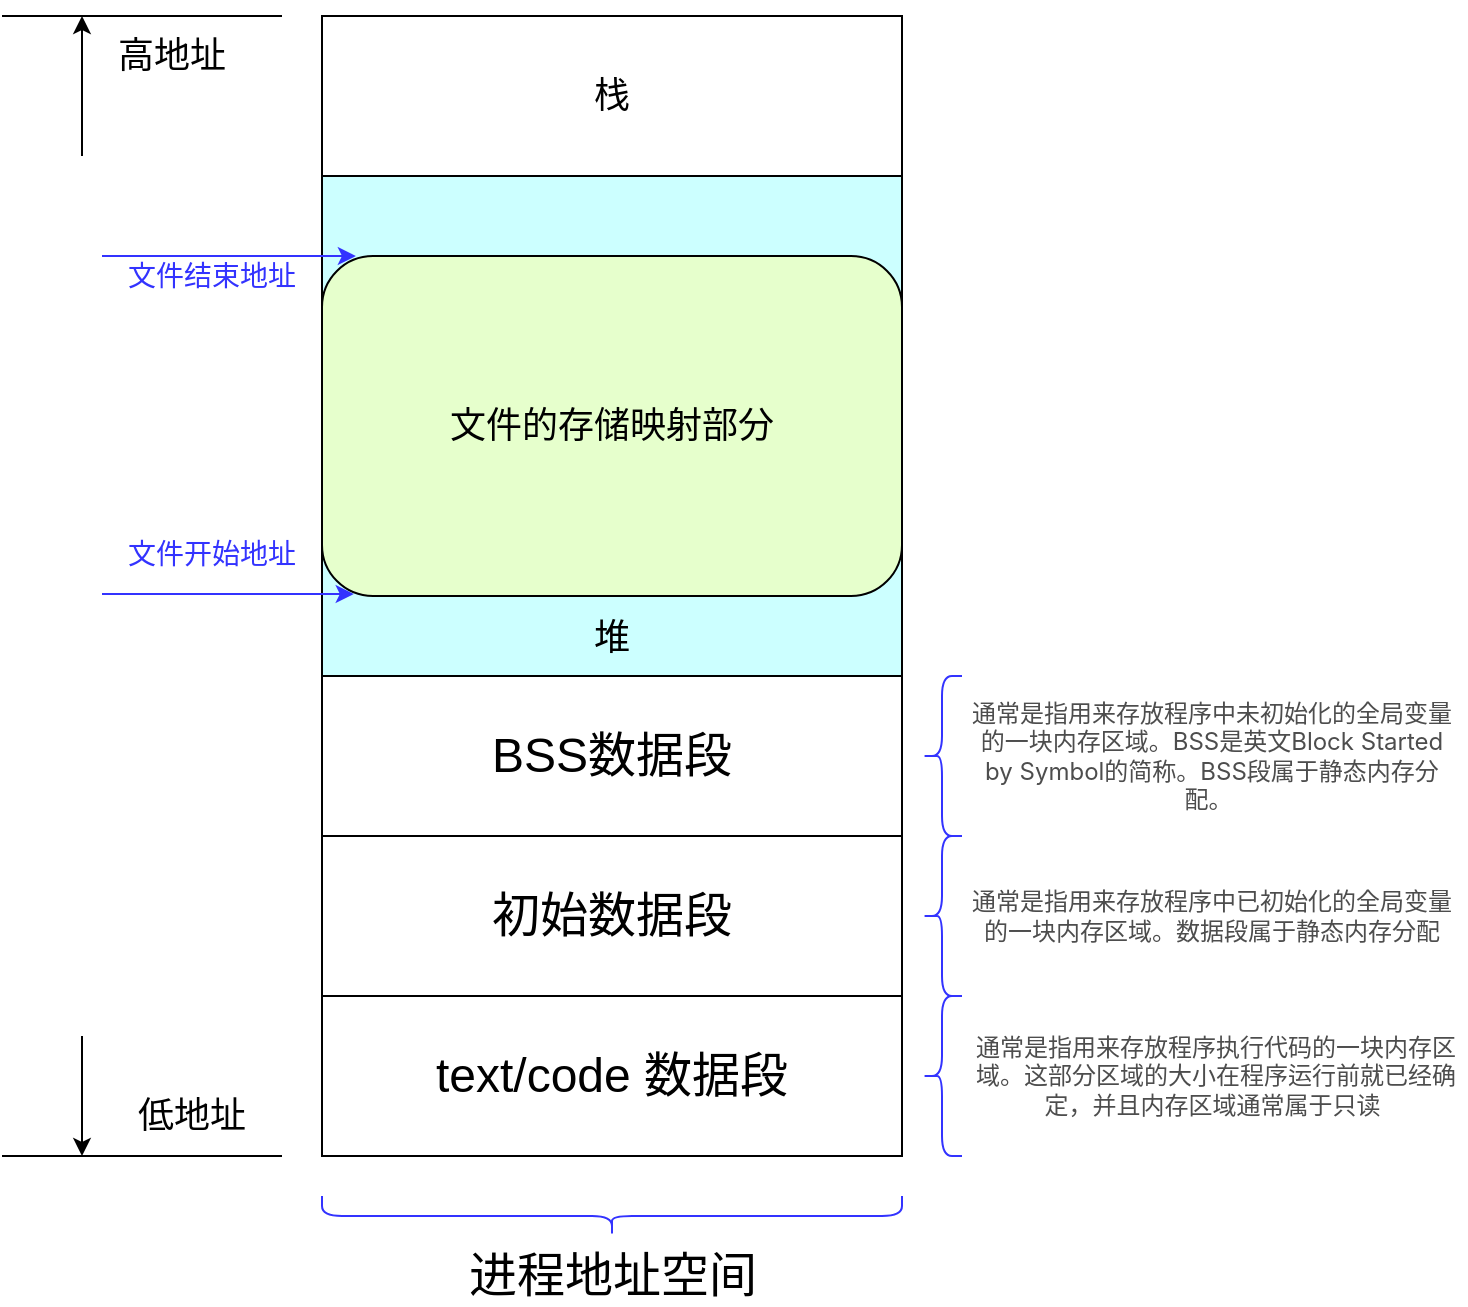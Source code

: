 <mxfile version="12.4.2" type="device" pages="11"><diagram id="8stHUz3bMRJjsCqsydFn" name="进程地址空间"><mxGraphModel dx="1186" dy="630" grid="1" gridSize="10" guides="1" tooltips="1" connect="1" arrows="1" fold="1" page="1" pageScale="1" pageWidth="1169" pageHeight="827" math="0" shadow="0"><root><mxCell id="0"/><mxCell id="1" parent="0"/><mxCell id="bNKhILNoLk6-D3grPMC--1" value="&lt;font style=&quot;font-size: 18px&quot;&gt;栈&lt;/font&gt;" style="rounded=0;whiteSpace=wrap;html=1;" parent="1" vertex="1"><mxGeometry x="320" y="100" width="290" height="80" as="geometry"/></mxCell><mxCell id="bNKhILNoLk6-D3grPMC--5" value="" style="rounded=0;whiteSpace=wrap;html=1;fillColor=#CCFFFF;" parent="1" vertex="1"><mxGeometry x="320" y="180" width="290" height="120" as="geometry"/></mxCell><mxCell id="bNKhILNoLk6-D3grPMC--6" value="" style="rounded=0;whiteSpace=wrap;html=1;fillColor=#CCFFFF;" parent="1" vertex="1"><mxGeometry x="320" y="300" width="290" height="130" as="geometry"/></mxCell><mxCell id="bNKhILNoLk6-D3grPMC--7" value="&lt;font style=&quot;font-size: 24px&quot;&gt;BSS数据段&lt;/font&gt;" style="rounded=0;whiteSpace=wrap;html=1;" parent="1" vertex="1"><mxGeometry x="320" y="430" width="290" height="80" as="geometry"/></mxCell><mxCell id="bNKhILNoLk6-D3grPMC--8" value="&lt;font style=&quot;font-size: 24px&quot;&gt;初始数据段&lt;/font&gt;" style="rounded=0;whiteSpace=wrap;html=1;" parent="1" vertex="1"><mxGeometry x="320" y="510" width="290" height="80" as="geometry"/></mxCell><mxCell id="bNKhILNoLk6-D3grPMC--9" value="&lt;font style=&quot;font-size: 24px&quot;&gt;text/code 数据段&lt;/font&gt;" style="rounded=0;whiteSpace=wrap;html=1;" parent="1" vertex="1"><mxGeometry x="320" y="590" width="290" height="80" as="geometry"/></mxCell><mxCell id="bNKhILNoLk6-D3grPMC--10" value="&lt;font style=&quot;font-size: 18px&quot;&gt;低地址&lt;/font&gt;" style="text;html=1;strokeColor=none;fillColor=none;align=center;verticalAlign=middle;whiteSpace=wrap;rounded=0;" parent="1" vertex="1"><mxGeometry x="210" y="640" width="90" height="20" as="geometry"/></mxCell><mxCell id="bNKhILNoLk6-D3grPMC--11" value="" style="endArrow=none;html=1;" parent="1" edge="1"><mxGeometry width="50" height="50" relative="1" as="geometry"><mxPoint x="160" y="670" as="sourcePoint"/><mxPoint x="300" y="670" as="targetPoint"/></mxGeometry></mxCell><mxCell id="bNKhILNoLk6-D3grPMC--12" value="&lt;font style=&quot;font-size: 18px&quot;&gt;高地址&lt;/font&gt;" style="text;html=1;strokeColor=none;fillColor=none;align=center;verticalAlign=middle;whiteSpace=wrap;rounded=0;" parent="1" vertex="1"><mxGeometry x="200" y="110" width="90" height="20" as="geometry"/></mxCell><mxCell id="bNKhILNoLk6-D3grPMC--13" value="" style="endArrow=none;html=1;" parent="1" edge="1"><mxGeometry width="50" height="50" relative="1" as="geometry"><mxPoint x="160" y="100" as="sourcePoint"/><mxPoint x="300" y="100" as="targetPoint"/></mxGeometry></mxCell><mxCell id="bNKhILNoLk6-D3grPMC--14" value="&lt;font style=&quot;font-size: 18px&quot;&gt;文件的存储映射部分&lt;/font&gt;" style="rounded=1;whiteSpace=wrap;html=1;fillColor=#E6FFCC;" parent="1" vertex="1"><mxGeometry x="320" y="220" width="290" height="170" as="geometry"/></mxCell><mxCell id="bNKhILNoLk6-D3grPMC--15" value="" style="endArrow=classic;html=1;entryX=0.081;entryY=1;entryDx=0;entryDy=0;entryPerimeter=0;strokeColor=#3333FF;" parent="1" edge="1"><mxGeometry width="50" height="50" relative="1" as="geometry"><mxPoint x="210" y="389" as="sourcePoint"/><mxPoint x="335.87" y="389" as="targetPoint"/></mxGeometry></mxCell><mxCell id="bNKhILNoLk6-D3grPMC--16" value="&lt;font style=&quot;font-size: 14px&quot; color=&quot;#3333ff&quot;&gt;文件开始地址&lt;/font&gt;" style="text;html=1;strokeColor=none;fillColor=none;align=center;verticalAlign=middle;whiteSpace=wrap;rounded=0;" parent="1" vertex="1"><mxGeometry x="210" y="359" width="110" height="20" as="geometry"/></mxCell><mxCell id="bNKhILNoLk6-D3grPMC--17" value="" style="endArrow=classic;html=1;entryX=0.081;entryY=1;entryDx=0;entryDy=0;entryPerimeter=0;exitX=0;exitY=0;exitDx=0;exitDy=0;strokeColor=#3333FF;" parent="1" source="bNKhILNoLk6-D3grPMC--18" edge="1"><mxGeometry width="50" height="50" relative="1" as="geometry"><mxPoint x="165.07" y="220" as="sourcePoint"/><mxPoint x="336.94" y="220" as="targetPoint"/></mxGeometry></mxCell><mxCell id="bNKhILNoLk6-D3grPMC--18" value="&lt;font style=&quot;font-size: 14px&quot; color=&quot;#3333ff&quot;&gt;文件结束地址&lt;/font&gt;" style="text;html=1;strokeColor=none;fillColor=none;align=center;verticalAlign=middle;whiteSpace=wrap;rounded=0;" parent="1" vertex="1"><mxGeometry x="210" y="220" width="110" height="20" as="geometry"/></mxCell><mxCell id="bNKhILNoLk6-D3grPMC--19" value="" style="shape=curlyBracket;whiteSpace=wrap;html=1;rounded=1;strokeColor=#3333FF;fillColor=#E6FFCC;rotation=-90;" parent="1" vertex="1"><mxGeometry x="455" y="555" width="20" height="290" as="geometry"/></mxCell><mxCell id="bNKhILNoLk6-D3grPMC--20" value="&lt;font style=&quot;font-size: 24px&quot;&gt;进程地址空间&lt;/font&gt;" style="text;html=1;align=center;verticalAlign=middle;resizable=0;points=[];;autosize=1;" parent="1" vertex="1"><mxGeometry x="385" y="720" width="160" height="20" as="geometry"/></mxCell><mxCell id="bNKhILNoLk6-D3grPMC--21" value="" style="endArrow=classic;html=1;" parent="1" edge="1"><mxGeometry width="50" height="50" relative="1" as="geometry"><mxPoint x="200" y="610" as="sourcePoint"/><mxPoint x="200" y="670" as="targetPoint"/></mxGeometry></mxCell><mxCell id="bNKhILNoLk6-D3grPMC--22" value="" style="endArrow=classic;html=1;" parent="1" edge="1"><mxGeometry width="50" height="50" relative="1" as="geometry"><mxPoint x="200" y="170" as="sourcePoint"/><mxPoint x="200" y="100" as="targetPoint"/></mxGeometry></mxCell><UserObject label="&lt;span style=&quot;color: rgb(77 , 77 , 77) ; font-family: &amp;#34;microsoft yahei&amp;#34; , &amp;#34;sf pro display&amp;#34; , &amp;#34;roboto&amp;#34; , &amp;#34;noto&amp;#34; , &amp;#34;arial&amp;#34; , &amp;#34;pingfang sc&amp;#34; , sans-serif ; background-color: rgb(255 , 255 , 255)&quot;&gt;&lt;font style=&quot;font-size: 12px&quot;&gt;通常是指用来存放程序中未初始化的全局变量的一块内存区域。BSS是英文Block Started by Symbol的简称。BSS段属于静态内存分配。&lt;span class=&quot;Apple-converted-space&quot;&gt;&amp;nbsp;&lt;/span&gt;&lt;/font&gt;&lt;/span&gt;" placeholders="1" name="Variable" id="bNKhILNoLk6-D3grPMC--25"><mxCell style="text;html=1;strokeColor=none;fillColor=none;align=center;verticalAlign=middle;whiteSpace=wrap;overflow=hidden;" parent="1" vertex="1"><mxGeometry x="640" y="435" width="250" height="70" as="geometry"/></mxCell></UserObject><mxCell id="bNKhILNoLk6-D3grPMC--26" value="" style="shape=curlyBracket;whiteSpace=wrap;html=1;rounded=1;strokeColor=#3333FF;fillColor=#E6FFCC;" parent="1" vertex="1"><mxGeometry x="620" y="430" width="20" height="80" as="geometry"/></mxCell><UserObject label="&lt;span style=&quot;color: rgb(77 , 77 , 77) ; font-family: &amp;#34;microsoft yahei&amp;#34; , &amp;#34;sf pro display&amp;#34; , &amp;#34;roboto&amp;#34; , &amp;#34;noto&amp;#34; , &amp;#34;arial&amp;#34; , &amp;#34;pingfang sc&amp;#34; , sans-serif ; background-color: rgb(255 , 255 , 255)&quot;&gt;&lt;font style=&quot;font-size: 12px&quot;&gt;通常是指用来存放程序中已初始化的全局变量的一块内存区域。数据段属于静态内存分配&lt;/font&gt;&lt;/span&gt;" placeholders="1" name="Variable" id="bNKhILNoLk6-D3grPMC--27"><mxCell style="text;html=1;strokeColor=none;fillColor=none;align=center;verticalAlign=middle;whiteSpace=wrap;overflow=hidden;" parent="1" vertex="1"><mxGeometry x="640" y="515" width="250" height="70" as="geometry"/></mxCell></UserObject><mxCell id="bNKhILNoLk6-D3grPMC--28" value="" style="shape=curlyBracket;whiteSpace=wrap;html=1;rounded=1;strokeColor=#3333FF;fillColor=#E6FFCC;" parent="1" vertex="1"><mxGeometry x="620" y="510" width="20" height="80" as="geometry"/></mxCell><UserObject label="&lt;span style=&quot;color: rgb(77 , 77 , 77) ; font-family: &amp;#34;microsoft yahei&amp;#34; , &amp;#34;sf pro display&amp;#34; , &amp;#34;roboto&amp;#34; , &amp;#34;noto&amp;#34; , &amp;#34;arial&amp;#34; , &amp;#34;pingfang sc&amp;#34; , sans-serif ; background-color: rgb(255 , 255 , 255)&quot;&gt;&lt;font style=&quot;font-size: 12px&quot;&gt;通常是指用来存放程序执行代码的一块内存区域。这部分区域的大小在程序运行前就已经确定，并且内存区域通常属于只读&lt;span class=&quot;Apple-converted-space&quot;&gt;&amp;nbsp;&lt;/span&gt;&lt;/font&gt;&lt;/span&gt;" placeholders="1" name="Variable" id="bNKhILNoLk6-D3grPMC--29"><mxCell style="text;html=1;strokeColor=none;fillColor=none;align=center;verticalAlign=middle;whiteSpace=wrap;overflow=hidden;" parent="1" vertex="1"><mxGeometry x="642" y="590" width="250" height="80" as="geometry"/></mxCell></UserObject><mxCell id="bNKhILNoLk6-D3grPMC--30" value="" style="shape=curlyBracket;whiteSpace=wrap;html=1;rounded=1;strokeColor=#3333FF;fillColor=#E6FFCC;" parent="1" vertex="1"><mxGeometry x="620" y="590" width="20" height="80" as="geometry"/></mxCell><mxCell id="bNKhILNoLk6-D3grPMC--31" value="&lt;font style=&quot;font-size: 18px&quot;&gt;堆&lt;/font&gt;" style="text;html=1;strokeColor=none;fillColor=none;align=center;verticalAlign=middle;whiteSpace=wrap;rounded=0;" parent="1" vertex="1"><mxGeometry x="445" y="400.5" width="40" height="20" as="geometry"/></mxCell></root></mxGraphModel></diagram><diagram id="J5hzuy6oa2diFt_DgVLf" name="内存文件映射"><mxGraphModel dx="1757" dy="906" grid="1" gridSize="10" guides="1" tooltips="1" connect="1" arrows="1" fold="1" page="1" pageScale="1" pageWidth="1169" pageHeight="827" math="0" shadow="0"><root><mxCell id="kCOld5swXKYCBCMFxggS-0"/><mxCell id="kCOld5swXKYCBCMFxggS-1" parent="kCOld5swXKYCBCMFxggS-0"/><mxCell id="omnaij84ZW7K3f1yZRbO-0" value="&lt;font style=&quot;font-size: 18px&quot;&gt;栈&lt;/font&gt;" style="rounded=0;whiteSpace=wrap;html=1;" parent="kCOld5swXKYCBCMFxggS-1" vertex="1"><mxGeometry x="320" y="100" width="290" height="80" as="geometry"/></mxCell><mxCell id="omnaij84ZW7K3f1yZRbO-1" value="" style="rounded=0;whiteSpace=wrap;html=1;fillColor=#CCFFFF;" parent="kCOld5swXKYCBCMFxggS-1" vertex="1"><mxGeometry x="320" y="180" width="290" height="120" as="geometry"/></mxCell><mxCell id="omnaij84ZW7K3f1yZRbO-2" value="" style="rounded=0;whiteSpace=wrap;html=1;fillColor=#CCFFFF;" parent="kCOld5swXKYCBCMFxggS-1" vertex="1"><mxGeometry x="320" y="300" width="290" height="130" as="geometry"/></mxCell><mxCell id="omnaij84ZW7K3f1yZRbO-3" value="&lt;font style=&quot;font-size: 24px&quot;&gt;BSS数据段&lt;/font&gt;" style="rounded=0;whiteSpace=wrap;html=1;" parent="kCOld5swXKYCBCMFxggS-1" vertex="1"><mxGeometry x="320" y="430" width="290" height="80" as="geometry"/></mxCell><mxCell id="omnaij84ZW7K3f1yZRbO-4" value="&lt;font style=&quot;font-size: 24px&quot;&gt;初始数据段&lt;/font&gt;" style="rounded=0;whiteSpace=wrap;html=1;" parent="kCOld5swXKYCBCMFxggS-1" vertex="1"><mxGeometry x="320" y="510" width="290" height="80" as="geometry"/></mxCell><mxCell id="omnaij84ZW7K3f1yZRbO-5" value="&lt;font style=&quot;font-size: 24px&quot;&gt;text/code 数据段&lt;/font&gt;" style="rounded=0;whiteSpace=wrap;html=1;" parent="kCOld5swXKYCBCMFxggS-1" vertex="1"><mxGeometry x="320" y="590" width="290" height="80" as="geometry"/></mxCell><mxCell id="omnaij84ZW7K3f1yZRbO-6" value="&lt;font style=&quot;font-size: 18px&quot;&gt;低地址&lt;/font&gt;" style="text;html=1;strokeColor=none;fillColor=none;align=center;verticalAlign=middle;whiteSpace=wrap;rounded=0;" parent="kCOld5swXKYCBCMFxggS-1" vertex="1"><mxGeometry x="210" y="640" width="90" height="20" as="geometry"/></mxCell><mxCell id="omnaij84ZW7K3f1yZRbO-7" value="" style="endArrow=none;html=1;" parent="kCOld5swXKYCBCMFxggS-1" edge="1"><mxGeometry width="50" height="50" relative="1" as="geometry"><mxPoint x="160" y="670" as="sourcePoint"/><mxPoint x="300" y="670" as="targetPoint"/></mxGeometry></mxCell><mxCell id="omnaij84ZW7K3f1yZRbO-8" value="&lt;font style=&quot;font-size: 18px&quot;&gt;高地址&lt;/font&gt;" style="text;html=1;strokeColor=none;fillColor=none;align=center;verticalAlign=middle;whiteSpace=wrap;rounded=0;" parent="kCOld5swXKYCBCMFxggS-1" vertex="1"><mxGeometry x="200" y="110" width="90" height="20" as="geometry"/></mxCell><mxCell id="omnaij84ZW7K3f1yZRbO-9" value="" style="endArrow=none;html=1;" parent="kCOld5swXKYCBCMFxggS-1" edge="1"><mxGeometry width="50" height="50" relative="1" as="geometry"><mxPoint x="160" y="100" as="sourcePoint"/><mxPoint x="300" y="100" as="targetPoint"/></mxGeometry></mxCell><mxCell id="omnaij84ZW7K3f1yZRbO-10" value="&lt;font style=&quot;font-size: 18px&quot;&gt;文件的存储映射部分&lt;/font&gt;" style="rounded=1;whiteSpace=wrap;html=1;fillColor=#E6FFCC;" parent="kCOld5swXKYCBCMFxggS-1" vertex="1"><mxGeometry x="320" y="220" width="290" height="170" as="geometry"/></mxCell><mxCell id="omnaij84ZW7K3f1yZRbO-11" value="" style="endArrow=classic;html=1;entryX=0.081;entryY=1;entryDx=0;entryDy=0;entryPerimeter=0;strokeColor=#3333FF;" parent="kCOld5swXKYCBCMFxggS-1" edge="1"><mxGeometry width="50" height="50" relative="1" as="geometry"><mxPoint x="210" y="389" as="sourcePoint"/><mxPoint x="335.87" y="389" as="targetPoint"/></mxGeometry></mxCell><mxCell id="omnaij84ZW7K3f1yZRbO-12" value="&lt;font style=&quot;font-size: 14px&quot; color=&quot;#3333ff&quot;&gt;文件开始地址&lt;/font&gt;" style="text;html=1;strokeColor=none;fillColor=none;align=center;verticalAlign=middle;whiteSpace=wrap;rounded=0;" parent="kCOld5swXKYCBCMFxggS-1" vertex="1"><mxGeometry x="210" y="359" width="110" height="20" as="geometry"/></mxCell><mxCell id="omnaij84ZW7K3f1yZRbO-13" value="" style="endArrow=classic;html=1;entryX=0.081;entryY=1;entryDx=0;entryDy=0;entryPerimeter=0;exitX=0;exitY=0;exitDx=0;exitDy=0;strokeColor=#3333FF;" parent="kCOld5swXKYCBCMFxggS-1" source="omnaij84ZW7K3f1yZRbO-14" edge="1"><mxGeometry width="50" height="50" relative="1" as="geometry"><mxPoint x="165.07" y="220" as="sourcePoint"/><mxPoint x="336.94" y="220" as="targetPoint"/></mxGeometry></mxCell><mxCell id="omnaij84ZW7K3f1yZRbO-14" value="&lt;font style=&quot;font-size: 14px&quot; color=&quot;#3333ff&quot;&gt;文件结束地址&lt;/font&gt;" style="text;html=1;strokeColor=none;fillColor=none;align=center;verticalAlign=middle;whiteSpace=wrap;rounded=0;" parent="kCOld5swXKYCBCMFxggS-1" vertex="1"><mxGeometry x="210" y="220" width="110" height="20" as="geometry"/></mxCell><mxCell id="omnaij84ZW7K3f1yZRbO-15" value="" style="shape=curlyBracket;whiteSpace=wrap;html=1;rounded=1;strokeColor=#3333FF;fillColor=#E6FFCC;rotation=-90;" parent="kCOld5swXKYCBCMFxggS-1" vertex="1"><mxGeometry x="455" y="555" width="20" height="290" as="geometry"/></mxCell><mxCell id="omnaij84ZW7K3f1yZRbO-16" value="&lt;font style=&quot;font-size: 24px&quot;&gt;进程地址空间&lt;/font&gt;" style="text;html=1;align=center;verticalAlign=middle;resizable=0;points=[];;autosize=1;" parent="kCOld5swXKYCBCMFxggS-1" vertex="1"><mxGeometry x="385" y="720" width="160" height="20" as="geometry"/></mxCell><mxCell id="omnaij84ZW7K3f1yZRbO-17" value="" style="endArrow=classic;html=1;" parent="kCOld5swXKYCBCMFxggS-1" edge="1"><mxGeometry width="50" height="50" relative="1" as="geometry"><mxPoint x="200" y="610" as="sourcePoint"/><mxPoint x="200" y="670" as="targetPoint"/></mxGeometry></mxCell><mxCell id="omnaij84ZW7K3f1yZRbO-18" value="" style="endArrow=classic;html=1;" parent="kCOld5swXKYCBCMFxggS-1" edge="1"><mxGeometry width="50" height="50" relative="1" as="geometry"><mxPoint x="200" y="170" as="sourcePoint"/><mxPoint x="200" y="100" as="targetPoint"/></mxGeometry></mxCell><mxCell id="omnaij84ZW7K3f1yZRbO-25" value="&lt;font style=&quot;font-size: 18px&quot;&gt;堆&lt;/font&gt;" style="text;html=1;strokeColor=none;fillColor=none;align=center;verticalAlign=middle;whiteSpace=wrap;rounded=0;" parent="kCOld5swXKYCBCMFxggS-1" vertex="1"><mxGeometry x="445" y="400.5" width="40" height="20" as="geometry"/></mxCell><mxCell id="5icuere9aQbiQag6tihD-0" value="" style="rounded=0;whiteSpace=wrap;html=1;strokeColor=#000000;fillColor=#FFFFFF;" parent="kCOld5swXKYCBCMFxggS-1" vertex="1"><mxGeometry x="780" y="190" width="190" height="370" as="geometry"/></mxCell><mxCell id="5icuere9aQbiQag6tihD-1" value="" style="shape=curlyBracket;whiteSpace=wrap;html=1;rounded=1;strokeColor=#3333FF;fillColor=#E6FFCC;rotation=-90;" parent="kCOld5swXKYCBCMFxggS-1" vertex="1"><mxGeometry x="865" y="500" width="20" height="190" as="geometry"/></mxCell><mxCell id="5icuere9aQbiQag6tihD-2" value="&lt;font style=&quot;font-size: 24px&quot;&gt;文件&lt;/font&gt;" style="text;html=1;align=center;verticalAlign=middle;resizable=0;points=[];;autosize=1;" parent="kCOld5swXKYCBCMFxggS-1" vertex="1"><mxGeometry x="845" y="620" width="60" height="20" as="geometry"/></mxCell><mxCell id="5icuere9aQbiQag6tihD-3" value="&lt;font style=&quot;font-size: 18px&quot;&gt;文件存储&lt;br&gt;映射部分&lt;/font&gt;" style="rounded=1;whiteSpace=wrap;html=1;strokeColor=#3333FF;fillColor=#FFCCFF;" parent="kCOld5swXKYCBCMFxggS-1" vertex="1"><mxGeometry x="780" y="250" width="190" height="90" as="geometry"/></mxCell><mxCell id="5icuere9aQbiQag6tihD-4" value="" style="endArrow=none;dashed=1;html=1;strokeColor=#3333FF;exitX=0.931;exitY=0;exitDx=0;exitDy=0;exitPerimeter=0;entryX=0.053;entryY=0;entryDx=0;entryDy=0;entryPerimeter=0;" parent="kCOld5swXKYCBCMFxggS-1" source="omnaij84ZW7K3f1yZRbO-10" target="5icuere9aQbiQag6tihD-3" edge="1"><mxGeometry width="50" height="50" relative="1" as="geometry"><mxPoint x="620" y="220" as="sourcePoint"/><mxPoint x="780" y="270" as="targetPoint"/></mxGeometry></mxCell><mxCell id="5icuere9aQbiQag6tihD-5" value="" style="endArrow=none;dashed=1;html=1;strokeColor=#3333FF;exitX=0.941;exitY=0.994;exitDx=0;exitDy=0;exitPerimeter=0;entryX=0.084;entryY=1.011;entryDx=0;entryDy=0;entryPerimeter=0;" parent="kCOld5swXKYCBCMFxggS-1" source="omnaij84ZW7K3f1yZRbO-10" target="5icuere9aQbiQag6tihD-3" edge="1"><mxGeometry width="50" height="50" relative="1" as="geometry"><mxPoint x="740" y="410" as="sourcePoint"/><mxPoint x="790" y="360" as="targetPoint"/></mxGeometry></mxCell><mxCell id="5icuere9aQbiQag6tihD-6" value="" style="endArrow=none;html=1;strokeColor=#3333FF;" parent="kCOld5swXKYCBCMFxggS-1" edge="1"><mxGeometry width="50" height="50" relative="1" as="geometry"><mxPoint x="980" y="250" as="sourcePoint"/><mxPoint x="1110" y="250" as="targetPoint"/></mxGeometry></mxCell><mxCell id="5icuere9aQbiQag6tihD-7" value="" style="endArrow=none;html=1;strokeColor=#3333FF;" parent="kCOld5swXKYCBCMFxggS-1" edge="1"><mxGeometry width="50" height="50" relative="1" as="geometry"><mxPoint x="980" y="340" as="sourcePoint"/><mxPoint x="1110" y="340" as="targetPoint"/></mxGeometry></mxCell><mxCell id="5icuere9aQbiQag6tihD-8" value="" style="endArrow=none;html=1;strokeColor=#3333FF;" parent="kCOld5swXKYCBCMFxggS-1" edge="1"><mxGeometry width="50" height="50" relative="1" as="geometry"><mxPoint x="983" y="190" as="sourcePoint"/><mxPoint x="1113" y="190" as="targetPoint"/></mxGeometry></mxCell><mxCell id="5icuere9aQbiQag6tihD-10" value="&lt;font style=&quot;font-size: 18px&quot;&gt;off&lt;/font&gt;" style="text;html=1;strokeColor=none;fillColor=none;align=center;verticalAlign=middle;whiteSpace=wrap;rounded=0;" parent="kCOld5swXKYCBCMFxggS-1" vertex="1"><mxGeometry x="1020" y="210" width="40" height="20" as="geometry"/></mxCell><mxCell id="5icuere9aQbiQag6tihD-11" value="&lt;font style=&quot;font-size: 18px&quot;&gt;len&lt;/font&gt;" style="text;html=1;strokeColor=none;fillColor=none;align=center;verticalAlign=middle;whiteSpace=wrap;rounded=0;" parent="kCOld5swXKYCBCMFxggS-1" vertex="1"><mxGeometry x="1020" y="285" width="40" height="20" as="geometry"/></mxCell><mxCell id="5icuere9aQbiQag6tihD-13" value="" style="endArrow=classic;startArrow=classic;html=1;strokeColor=#3333FF;" parent="kCOld5swXKYCBCMFxggS-1" edge="1"><mxGeometry width="50" height="50" relative="1" as="geometry"><mxPoint x="1080" y="340" as="sourcePoint"/><mxPoint x="1080" y="250" as="targetPoint"/></mxGeometry></mxCell></root></mxGraphModel></diagram><diagram id="JuqEPuPFTNkl783pSFJo" name="文件与page的映射关系"><mxGraphModel dx="1230" dy="634" grid="1" gridSize="10" guides="1" tooltips="1" connect="1" arrows="1" fold="1" page="1" pageScale="1" pageWidth="1169" pageHeight="827" math="0" shadow="0"><root><mxCell id="TQ5mK3qIW5abzs-Xnkxf-0"/><mxCell id="TQ5mK3qIW5abzs-Xnkxf-1" parent="TQ5mK3qIW5abzs-Xnkxf-0"/><mxCell id="y8MYg4rg_FzAiOSCDAe--15" value="" style="rounded=1;whiteSpace=wrap;html=1;fillColor=#E6FFCC;" parent="TQ5mK3qIW5abzs-Xnkxf-1" vertex="1"><mxGeometry x="420" y="350" width="480" height="130" as="geometry"/></mxCell><mxCell id="y8MYg4rg_FzAiOSCDAe--42" value="" style="rounded=1;whiteSpace=wrap;html=1;fillColor=#CCFFFF;" parent="TQ5mK3qIW5abzs-Xnkxf-1" vertex="1"><mxGeometry x="650" y="350" width="260" height="230" as="geometry"/></mxCell><mxCell id="y8MYg4rg_FzAiOSCDAe--12" value="" style="rounded=1;whiteSpace=wrap;html=1;fillColor=#CCFFFF;" parent="TQ5mK3qIW5abzs-Xnkxf-1" vertex="1"><mxGeometry x="220" y="110" width="160" height="370" as="geometry"/></mxCell><mxCell id="y8MYg4rg_FzAiOSCDAe--6" style="edgeStyle=orthogonalEdgeStyle;rounded=0;orthogonalLoop=1;jettySize=auto;html=1;" parent="TQ5mK3qIW5abzs-Xnkxf-1" source="y8MYg4rg_FzAiOSCDAe--0" target="y8MYg4rg_FzAiOSCDAe--4" edge="1"><mxGeometry relative="1" as="geometry"/></mxCell><mxCell id="y8MYg4rg_FzAiOSCDAe--7" style="edgeStyle=orthogonalEdgeStyle;rounded=0;orthogonalLoop=1;jettySize=auto;html=1;" parent="TQ5mK3qIW5abzs-Xnkxf-1" source="y8MYg4rg_FzAiOSCDAe--0" target="y8MYg4rg_FzAiOSCDAe--1" edge="1"><mxGeometry relative="1" as="geometry"/></mxCell><mxCell id="y8MYg4rg_FzAiOSCDAe--0" value="&lt;font style=&quot;font-size: 18px&quot;&gt;超级块&lt;/font&gt;" style="rounded=0;whiteSpace=wrap;html=1;" parent="TQ5mK3qIW5abzs-Xnkxf-1" vertex="1"><mxGeometry x="240" y="280" width="120" height="60" as="geometry"/></mxCell><mxCell id="y8MYg4rg_FzAiOSCDAe--8" style="edgeStyle=orthogonalEdgeStyle;rounded=0;orthogonalLoop=1;jettySize=auto;html=1;entryX=0.5;entryY=1;entryDx=0;entryDy=0;" parent="TQ5mK3qIW5abzs-Xnkxf-1" source="y8MYg4rg_FzAiOSCDAe--1" target="y8MYg4rg_FzAiOSCDAe--0" edge="1"><mxGeometry relative="1" as="geometry"/></mxCell><mxCell id="y8MYg4rg_FzAiOSCDAe--10" style="edgeStyle=orthogonalEdgeStyle;rounded=0;orthogonalLoop=1;jettySize=auto;html=1;" parent="TQ5mK3qIW5abzs-Xnkxf-1" source="y8MYg4rg_FzAiOSCDAe--1" target="y8MYg4rg_FzAiOSCDAe--2" edge="1"><mxGeometry relative="1" as="geometry"/></mxCell><mxCell id="y8MYg4rg_FzAiOSCDAe--1" value="&lt;font style=&quot;font-size: 18px&quot;&gt;&lt;b&gt;&lt;i&gt;inode&lt;/i&gt;&lt;/b&gt;&lt;/font&gt;" style="rounded=0;whiteSpace=wrap;html=1;fillColor=#CCE5FF;" parent="TQ5mK3qIW5abzs-Xnkxf-1" vertex="1"><mxGeometry x="240" y="390" width="120" height="60" as="geometry"/></mxCell><mxCell id="y8MYg4rg_FzAiOSCDAe--11" style="edgeStyle=orthogonalEdgeStyle;rounded=0;orthogonalLoop=1;jettySize=auto;html=1;entryX=0;entryY=0.25;entryDx=0;entryDy=0;" parent="TQ5mK3qIW5abzs-Xnkxf-1" source="y8MYg4rg_FzAiOSCDAe--2" target="y8MYg4rg_FzAiOSCDAe--42" edge="1"><mxGeometry relative="1" as="geometry"/></mxCell><mxCell id="y8MYg4rg_FzAiOSCDAe--2" value="&lt;span style=&quot;font-size: 18px&quot;&gt;&lt;b&gt;&lt;i&gt;address_space&lt;/i&gt;&lt;/b&gt;&lt;/span&gt;" style="rounded=0;whiteSpace=wrap;html=1;fillColor=#FFE6CC;" parent="TQ5mK3qIW5abzs-Xnkxf-1" vertex="1"><mxGeometry x="440" y="390" width="170" height="60" as="geometry"/></mxCell><mxCell id="y8MYg4rg_FzAiOSCDAe--4" value="块设备" style="shape=cylinder;whiteSpace=wrap;html=1;boundedLbl=1;backgroundOutline=1;" parent="TQ5mK3qIW5abzs-Xnkxf-1" vertex="1"><mxGeometry x="270" y="150" width="60" height="80" as="geometry"/></mxCell><mxCell id="y8MYg4rg_FzAiOSCDAe--13" value="&lt;font style=&quot;font-size: 24px&quot;&gt;文件系统&lt;/font&gt;" style="text;html=1;strokeColor=none;fillColor=none;align=center;verticalAlign=middle;whiteSpace=wrap;rounded=0;" parent="TQ5mK3qIW5abzs-Xnkxf-1" vertex="1"><mxGeometry x="240" y="490" width="120" height="20" as="geometry"/></mxCell><mxCell id="y8MYg4rg_FzAiOSCDAe--16" value="&lt;font style=&quot;font-size: 24px&quot;&gt;内存系统&lt;/font&gt;" style="text;html=1;strokeColor=none;fillColor=none;align=center;verticalAlign=middle;whiteSpace=wrap;rounded=0;" parent="TQ5mK3qIW5abzs-Xnkxf-1" vertex="1"><mxGeometry x="610" y="310" width="120" height="20" as="geometry"/></mxCell><mxCell id="y8MYg4rg_FzAiOSCDAe--24" style="edgeStyle=orthogonalEdgeStyle;rounded=0;orthogonalLoop=1;jettySize=auto;html=1;entryX=0;entryY=0.5;entryDx=0;entryDy=0;" parent="TQ5mK3qIW5abzs-Xnkxf-1" source="y8MYg4rg_FzAiOSCDAe--18" target="y8MYg4rg_FzAiOSCDAe--1" edge="1"><mxGeometry relative="1" as="geometry"/></mxCell><mxCell id="y8MYg4rg_FzAiOSCDAe--27" value="" style="group" parent="TQ5mK3qIW5abzs-Xnkxf-1" vertex="1" connectable="0"><mxGeometry x="110" y="380" width="110" height="80" as="geometry"/></mxCell><mxCell id="y8MYg4rg_FzAiOSCDAe--18" value="" style="shape=curlyBracket;whiteSpace=wrap;html=1;rounded=1;fillColor=#CCFFFF;rotation=-180;" parent="y8MYg4rg_FzAiOSCDAe--27" vertex="1"><mxGeometry x="60" width="40" height="80" as="geometry"/></mxCell><mxCell id="y8MYg4rg_FzAiOSCDAe--20" value="&lt;h1&gt;&lt;span style=&quot;font-size: 14px ; font-weight: 400&quot;&gt;文件块号&lt;/span&gt;&lt;/h1&gt;&lt;div&gt;&lt;span style=&quot;font-size: 14px&quot;&gt;磁盘扇区号&lt;/span&gt;&lt;/div&gt;" style="text;html=1;strokeColor=none;fillColor=none;spacing=5;spacingTop=-20;whiteSpace=wrap;overflow=hidden;rounded=0;" parent="y8MYg4rg_FzAiOSCDAe--27" vertex="1"><mxGeometry width="110" height="75" as="geometry"/></mxCell><mxCell id="y8MYg4rg_FzAiOSCDAe--29" style="edgeStyle=orthogonalEdgeStyle;rounded=0;orthogonalLoop=1;jettySize=auto;html=1;" parent="TQ5mK3qIW5abzs-Xnkxf-1" source="y8MYg4rg_FzAiOSCDAe--28" target="y8MYg4rg_FzAiOSCDAe--2" edge="1"><mxGeometry relative="1" as="geometry"/></mxCell><mxCell id="y8MYg4rg_FzAiOSCDAe--28" value="" style="shape=curlyBracket;whiteSpace=wrap;html=1;rounded=1;fillColor=#CCFFFF;rotation=90;" parent="TQ5mK3qIW5abzs-Xnkxf-1" vertex="1"><mxGeometry x="515" y="440" width="20" height="120" as="geometry"/></mxCell><mxCell id="y8MYg4rg_FzAiOSCDAe--30" value="&lt;h1&gt;&lt;font style=&quot;font-weight: normal ; font-size: 14px&quot;&gt;磁盘扇区号&lt;/font&gt;&lt;/h1&gt;&lt;div&gt;&lt;font size=&quot;3&quot;&gt;文件块号&lt;/font&gt;&lt;/div&gt;&lt;div&gt;&lt;font size=&quot;3&quot;&gt;&lt;br&gt;&lt;/font&gt;&lt;/div&gt;&lt;div&gt;&lt;font size=&quot;3&quot;&gt;页面Offset&lt;/font&gt;&lt;/div&gt;" style="text;html=1;strokeColor=none;fillColor=none;spacing=5;spacingTop=-20;whiteSpace=wrap;overflow=hidden;rounded=0;" parent="TQ5mK3qIW5abzs-Xnkxf-1" vertex="1"><mxGeometry x="475" y="510" width="100" height="120" as="geometry"/></mxCell><mxCell id="y8MYg4rg_FzAiOSCDAe--31" value="" style="rounded=0;whiteSpace=wrap;html=1;fillColor=#FFFFCC;" parent="TQ5mK3qIW5abzs-Xnkxf-1" vertex="1"><mxGeometry x="680" y="530" width="60" height="30" as="geometry"/></mxCell><mxCell id="y8MYg4rg_FzAiOSCDAe--32" value="" style="rounded=0;whiteSpace=wrap;html=1;fillColor=#FFFFCC;" parent="TQ5mK3qIW5abzs-Xnkxf-1" vertex="1"><mxGeometry x="760" y="530" width="60" height="30" as="geometry"/></mxCell><mxCell id="y8MYg4rg_FzAiOSCDAe--33" value="" style="rounded=0;whiteSpace=wrap;html=1;fillColor=#FFFFCC;" parent="TQ5mK3qIW5abzs-Xnkxf-1" vertex="1"><mxGeometry x="840" y="530" width="60" height="30" as="geometry"/></mxCell><mxCell id="y8MYg4rg_FzAiOSCDAe--40" value="&lt;font style=&quot;font-size: 18px&quot;&gt;页&lt;/font&gt;" style="text;html=1;strokeColor=none;fillColor=none;align=center;verticalAlign=middle;whiteSpace=wrap;rounded=0;" parent="TQ5mK3qIW5abzs-Xnkxf-1" vertex="1"><mxGeometry x="760" y="600" width="40" height="20" as="geometry"/></mxCell><mxCell id="y8MYg4rg_FzAiOSCDAe--43" value="&lt;span style=&quot;font-size: 18px&quot;&gt;Page Cache&lt;/span&gt;" style="text;html=1;strokeColor=none;fillColor=none;align=center;verticalAlign=middle;whiteSpace=wrap;rounded=0;" parent="TQ5mK3qIW5abzs-Xnkxf-1" vertex="1"><mxGeometry x="715" y="370" width="130" height="20" as="geometry"/></mxCell><mxCell id="y8MYg4rg_FzAiOSCDAe--49" value="" style="endArrow=classic;html=1;entryX=0.5;entryY=0;entryDx=0;entryDy=0;" parent="TQ5mK3qIW5abzs-Xnkxf-1" target="y8MYg4rg_FzAiOSCDAe--33" edge="1"><mxGeometry width="50" height="50" relative="1" as="geometry"><mxPoint x="880" y="445" as="sourcePoint"/><mxPoint x="930" y="395" as="targetPoint"/></mxGeometry></mxCell><mxCell id="y8MYg4rg_FzAiOSCDAe--50" value="" style="endArrow=classic;html=1;entryX=0.5;entryY=0;entryDx=0;entryDy=0;" parent="TQ5mK3qIW5abzs-Xnkxf-1" target="y8MYg4rg_FzAiOSCDAe--32" edge="1"><mxGeometry width="50" height="50" relative="1" as="geometry"><mxPoint x="860" y="438" as="sourcePoint"/><mxPoint x="910" y="388" as="targetPoint"/></mxGeometry></mxCell><mxCell id="y8MYg4rg_FzAiOSCDAe--51" value="" style="endArrow=classic;html=1;" parent="TQ5mK3qIW5abzs-Xnkxf-1" target="y8MYg4rg_FzAiOSCDAe--31" edge="1"><mxGeometry width="50" height="50" relative="1" as="geometry"><mxPoint x="840" y="438" as="sourcePoint"/><mxPoint x="770" y="530" as="targetPoint"/></mxGeometry></mxCell><mxCell id="y8MYg4rg_FzAiOSCDAe--52" value="" style="group" parent="TQ5mK3qIW5abzs-Xnkxf-1" vertex="1" connectable="0"><mxGeometry x="670" y="410" width="220" height="40" as="geometry"/></mxCell><mxCell id="y8MYg4rg_FzAiOSCDAe--3" value="" style="rounded=0;whiteSpace=wrap;html=1;" parent="y8MYg4rg_FzAiOSCDAe--52" vertex="1"><mxGeometry width="220" height="40" as="geometry"/></mxCell><mxCell id="y8MYg4rg_FzAiOSCDAe--46" value="" style="rounded=0;whiteSpace=wrap;html=1;" parent="y8MYg4rg_FzAiOSCDAe--52" vertex="1"><mxGeometry width="200" height="40" as="geometry"/></mxCell><mxCell id="y8MYg4rg_FzAiOSCDAe--47" value="" style="rounded=0;whiteSpace=wrap;html=1;" parent="y8MYg4rg_FzAiOSCDAe--52" vertex="1"><mxGeometry width="180" height="40" as="geometry"/></mxCell><mxCell id="y8MYg4rg_FzAiOSCDAe--48" value="" style="rounded=0;whiteSpace=wrap;html=1;" parent="y8MYg4rg_FzAiOSCDAe--52" vertex="1"><mxGeometry width="160" height="40" as="geometry"/></mxCell><mxCell id="y8MYg4rg_FzAiOSCDAe--44" style="edgeStyle=orthogonalEdgeStyle;curved=1;rounded=0;orthogonalLoop=1;jettySize=auto;html=1;exitX=0.5;exitY=1;exitDx=0;exitDy=0;" parent="y8MYg4rg_FzAiOSCDAe--52" source="y8MYg4rg_FzAiOSCDAe--3" target="y8MYg4rg_FzAiOSCDAe--3" edge="1"><mxGeometry relative="1" as="geometry"/></mxCell><mxCell id="y8MYg4rg_FzAiOSCDAe--56" value="" style="group" parent="TQ5mK3qIW5abzs-Xnkxf-1" vertex="1" connectable="0"><mxGeometry x="920" y="405" width="120" height="50" as="geometry"/></mxCell><mxCell id="y8MYg4rg_FzAiOSCDAe--53" value="&lt;span style=&quot;font-size: 18px&quot;&gt;&lt;b&gt;&lt;i&gt;Struct_page&lt;/i&gt;&lt;/b&gt;&lt;/span&gt;" style="text;html=1;strokeColor=none;fillColor=none;align=center;verticalAlign=middle;whiteSpace=wrap;rounded=0;" parent="y8MYg4rg_FzAiOSCDAe--56" vertex="1"><mxGeometry x="20" y="15" width="100" height="20" as="geometry"/></mxCell><mxCell id="y8MYg4rg_FzAiOSCDAe--55" value="" style="shape=curlyBracket;whiteSpace=wrap;html=1;rounded=1;fillColor=#CCE5FF;" parent="y8MYg4rg_FzAiOSCDAe--56" vertex="1"><mxGeometry width="20" height="50" as="geometry"/></mxCell><mxCell id="y8MYg4rg_FzAiOSCDAe--57" style="edgeStyle=orthogonalEdgeStyle;curved=1;rounded=0;orthogonalLoop=1;jettySize=auto;html=1;entryX=1;entryY=0.5;entryDx=0;entryDy=0;" parent="TQ5mK3qIW5abzs-Xnkxf-1" target="y8MYg4rg_FzAiOSCDAe--3" edge="1"><mxGeometry relative="1" as="geometry"><mxPoint x="930" y="430" as="sourcePoint"/></mxGeometry></mxCell></root></mxGraphModel></diagram><diagram id="aNPlTq5keL9NToi07pfr" name="Linux内存结构"><mxGraphModel dx="1230" dy="634" grid="1" gridSize="10" guides="1" tooltips="1" connect="1" arrows="1" fold="1" page="1" pageScale="1" pageWidth="1169" pageHeight="827" math="0" shadow="0"><root><mxCell id="t0NxKLmG_YS9oqCq6TGk-0"/><mxCell id="t0NxKLmG_YS9oqCq6TGk-1" parent="t0NxKLmG_YS9oqCq6TGk-0"/><mxCell id="t0NxKLmG_YS9oqCq6TGk-2" value="" style="rounded=0;whiteSpace=wrap;html=1;strokeColor=#3333FF;fillColor=#FFFFFF;" parent="t0NxKLmG_YS9oqCq6TGk-1" vertex="1"><mxGeometry x="90" y="180" width="60" height="280" as="geometry"/></mxCell><mxCell id="t0NxKLmG_YS9oqCq6TGk-3" value="&lt;font style=&quot;font-size: 18px&quot;&gt;task_struct&lt;/font&gt;" style="text;html=1;strokeColor=none;fillColor=none;align=center;verticalAlign=middle;whiteSpace=wrap;rounded=0;" parent="t0NxKLmG_YS9oqCq6TGk-1" vertex="1"><mxGeometry x="100" y="150" width="40" height="20" as="geometry"/></mxCell><mxCell id="t0NxKLmG_YS9oqCq6TGk-4" value="&lt;font style=&quot;font-size: 14px&quot;&gt;mm&lt;/font&gt;" style="rounded=0;whiteSpace=wrap;html=1;strokeColor=#3333FF;fillColor=#CCFFE6;" parent="t0NxKLmG_YS9oqCq6TGk-1" vertex="1"><mxGeometry x="90" y="230" width="60" height="30" as="geometry"/></mxCell><mxCell id="t0NxKLmG_YS9oqCq6TGk-5" value="" style="rounded=0;whiteSpace=wrap;html=1;strokeColor=#3333FF;fillColor=#FFFFFF;" parent="t0NxKLmG_YS9oqCq6TGk-1" vertex="1"><mxGeometry x="220" y="190" width="100" height="210" as="geometry"/></mxCell><mxCell id="t0NxKLmG_YS9oqCq6TGk-6" value="pgd" style="rounded=0;whiteSpace=wrap;html=1;strokeColor=#3333FF;fillColor=#CCFFCC;" parent="t0NxKLmG_YS9oqCq6TGk-1" vertex="1"><mxGeometry x="220" y="190" width="100" height="30" as="geometry"/></mxCell><mxCell id="t0NxKLmG_YS9oqCq6TGk-7" value="mmap" style="rounded=0;whiteSpace=wrap;html=1;strokeColor=#3333FF;fillColor=#B9E0A5;" parent="t0NxKLmG_YS9oqCq6TGk-1" vertex="1"><mxGeometry x="220" y="250" width="100" height="40" as="geometry"/></mxCell><mxCell id="t0NxKLmG_YS9oqCq6TGk-8" value="&lt;font style=&quot;font-size: 18px&quot;&gt;mm_struct&lt;/font&gt;" style="text;html=1;strokeColor=none;fillColor=none;align=center;verticalAlign=middle;whiteSpace=wrap;rounded=0;" parent="t0NxKLmG_YS9oqCq6TGk-1" vertex="1"><mxGeometry x="250" y="160" width="40" height="20" as="geometry"/></mxCell><mxCell id="t0NxKLmG_YS9oqCq6TGk-10" value="" style="endArrow=classic;html=1;strokeColor=#3333FF;entryX=0;entryY=0.5;entryDx=0;entryDy=0;exitX=1;exitY=0.5;exitDx=0;exitDy=0;" parent="t0NxKLmG_YS9oqCq6TGk-1" source="t0NxKLmG_YS9oqCq6TGk-4" target="t0NxKLmG_YS9oqCq6TGk-6" edge="1"><mxGeometry width="50" height="50" relative="1" as="geometry"><mxPoint x="150" y="250" as="sourcePoint"/><mxPoint x="200" y="200" as="targetPoint"/></mxGeometry></mxCell><mxCell id="WUZWGto24u4Zv8ZR5xgi-6" value="" style="edgeStyle=elbowEdgeStyle;elbow=horizontal;endArrow=classic;html=1;strokeColor=#3333FF;" parent="t0NxKLmG_YS9oqCq6TGk-1" source="t0NxKLmG_YS9oqCq6TGk-7" target="WUZWGto24u4Zv8ZR5xgi-0" edge="1"><mxGeometry width="50" height="50" relative="1" as="geometry"><mxPoint x="320" y="280" as="sourcePoint"/><mxPoint x="370" y="230" as="targetPoint"/></mxGeometry></mxCell><mxCell id="WUZWGto24u4Zv8ZR5xgi-9" value="&lt;font style=&quot;font-size: 18px&quot;&gt;vm_area_struct&lt;/font&gt;" style="text;html=1;strokeColor=none;fillColor=none;align=center;verticalAlign=middle;whiteSpace=wrap;rounded=0;" parent="t0NxKLmG_YS9oqCq6TGk-1" vertex="1"><mxGeometry x="490" y="88" width="40" height="20" as="geometry"/></mxCell><mxCell id="WUZWGto24u4Zv8ZR5xgi-10" value="" style="group" parent="t0NxKLmG_YS9oqCq6TGk-1" vertex="1" connectable="0"><mxGeometry x="460" y="120" width="100" height="180" as="geometry"/></mxCell><mxCell id="WUZWGto24u4Zv8ZR5xgi-0" value="vm_end" style="rounded=0;whiteSpace=wrap;html=1;strokeColor=#3333FF;fillColor=#E6FFCC;" parent="WUZWGto24u4Zv8ZR5xgi-10" vertex="1"><mxGeometry width="100" height="30" as="geometry"/></mxCell><mxCell id="WUZWGto24u4Zv8ZR5xgi-1" value="vm_start" style="rounded=0;whiteSpace=wrap;html=1;strokeColor=#3333FF;fillColor=#E6FFCC;" parent="WUZWGto24u4Zv8ZR5xgi-10" vertex="1"><mxGeometry y="30" width="100" height="30" as="geometry"/></mxCell><mxCell id="WUZWGto24u4Zv8ZR5xgi-2" value="vm_port" style="rounded=0;whiteSpace=wrap;html=1;strokeColor=#3333FF;fillColor=#E6FFCC;" parent="WUZWGto24u4Zv8ZR5xgi-10" vertex="1"><mxGeometry y="60" width="100" height="30" as="geometry"/></mxCell><mxCell id="WUZWGto24u4Zv8ZR5xgi-3" value="vm_flags" style="rounded=0;whiteSpace=wrap;html=1;strokeColor=#3333FF;fillColor=#E6FFCC;" parent="WUZWGto24u4Zv8ZR5xgi-10" vertex="1"><mxGeometry y="90" width="100" height="30" as="geometry"/></mxCell><mxCell id="WUZWGto24u4Zv8ZR5xgi-4" value="vm_prev" style="rounded=0;whiteSpace=wrap;html=1;strokeColor=#3333FF;fillColor=#E6FFCC;" parent="WUZWGto24u4Zv8ZR5xgi-10" vertex="1"><mxGeometry y="120" width="100" height="30" as="geometry"/></mxCell><mxCell id="WUZWGto24u4Zv8ZR5xgi-5" value="vm_next" style="rounded=0;whiteSpace=wrap;html=1;strokeColor=#3333FF;fillColor=#E6FFCC;" parent="WUZWGto24u4Zv8ZR5xgi-10" vertex="1"><mxGeometry y="150" width="100" height="30" as="geometry"/></mxCell><mxCell id="WUZWGto24u4Zv8ZR5xgi-11" value="" style="group;fillColor=#FFFFCC;" parent="t0NxKLmG_YS9oqCq6TGk-1" vertex="1" connectable="0"><mxGeometry x="460" y="330" width="100" height="180" as="geometry"/></mxCell><mxCell id="WUZWGto24u4Zv8ZR5xgi-12" value="vm_end" style="rounded=0;whiteSpace=wrap;html=1;strokeColor=#3333FF;fillColor=#E6FFCC;" parent="WUZWGto24u4Zv8ZR5xgi-11" vertex="1"><mxGeometry width="100" height="30" as="geometry"/></mxCell><mxCell id="WUZWGto24u4Zv8ZR5xgi-13" value="vm_start" style="rounded=0;whiteSpace=wrap;html=1;strokeColor=#3333FF;fillColor=#E6FFCC;" parent="WUZWGto24u4Zv8ZR5xgi-11" vertex="1"><mxGeometry y="30" width="100" height="30" as="geometry"/></mxCell><mxCell id="WUZWGto24u4Zv8ZR5xgi-14" value="vm_port" style="rounded=0;whiteSpace=wrap;html=1;strokeColor=#3333FF;fillColor=#E6FFCC;" parent="WUZWGto24u4Zv8ZR5xgi-11" vertex="1"><mxGeometry y="60" width="100" height="30" as="geometry"/></mxCell><mxCell id="WUZWGto24u4Zv8ZR5xgi-15" value="vm_flags" style="rounded=0;whiteSpace=wrap;html=1;strokeColor=#3333FF;fillColor=#E6FFCC;" parent="WUZWGto24u4Zv8ZR5xgi-11" vertex="1"><mxGeometry y="90" width="100" height="30" as="geometry"/></mxCell><mxCell id="WUZWGto24u4Zv8ZR5xgi-16" value="&lt;span style=&quot;white-space: normal&quot;&gt;vm_prev&lt;/span&gt;" style="rounded=0;whiteSpace=wrap;html=1;strokeColor=#3333FF;fillColor=#E6FFCC;" parent="WUZWGto24u4Zv8ZR5xgi-11" vertex="1"><mxGeometry y="120" width="100" height="30" as="geometry"/></mxCell><mxCell id="WUZWGto24u4Zv8ZR5xgi-17" value="vm_next" style="rounded=0;whiteSpace=wrap;html=1;strokeColor=#3333FF;fillColor=#E6FFCC;" parent="WUZWGto24u4Zv8ZR5xgi-11" vertex="1"><mxGeometry y="150" width="100" height="30" as="geometry"/></mxCell><mxCell id="WUZWGto24u4Zv8ZR5xgi-18" value="" style="group" parent="t0NxKLmG_YS9oqCq6TGk-1" vertex="1" connectable="0"><mxGeometry x="460" y="530" width="100" height="180" as="geometry"/></mxCell><mxCell id="WUZWGto24u4Zv8ZR5xgi-19" value="vm_end" style="rounded=0;whiteSpace=wrap;html=1;strokeColor=#3333FF;fillColor=#E6FFCC;" parent="WUZWGto24u4Zv8ZR5xgi-18" vertex="1"><mxGeometry width="100" height="30" as="geometry"/></mxCell><mxCell id="WUZWGto24u4Zv8ZR5xgi-20" value="vm_start" style="rounded=0;whiteSpace=wrap;html=1;strokeColor=#3333FF;fillColor=#E6FFCC;" parent="WUZWGto24u4Zv8ZR5xgi-18" vertex="1"><mxGeometry y="30" width="100" height="30" as="geometry"/></mxCell><mxCell id="WUZWGto24u4Zv8ZR5xgi-21" value="vm_port" style="rounded=0;whiteSpace=wrap;html=1;strokeColor=#3333FF;fillColor=#E6FFCC;" parent="WUZWGto24u4Zv8ZR5xgi-18" vertex="1"><mxGeometry y="60" width="100" height="30" as="geometry"/></mxCell><mxCell id="WUZWGto24u4Zv8ZR5xgi-22" value="vm_flags" style="rounded=0;whiteSpace=wrap;html=1;strokeColor=#3333FF;fillColor=#E6FFCC;" parent="WUZWGto24u4Zv8ZR5xgi-18" vertex="1"><mxGeometry y="90" width="100" height="30" as="geometry"/></mxCell><mxCell id="WUZWGto24u4Zv8ZR5xgi-23" value="&lt;span style=&quot;white-space: normal&quot;&gt;vm_prev&lt;/span&gt;" style="rounded=0;whiteSpace=wrap;html=1;strokeColor=#3333FF;fillColor=#E6FFCC;" parent="WUZWGto24u4Zv8ZR5xgi-18" vertex="1"><mxGeometry y="120" width="100" height="30" as="geometry"/></mxCell><mxCell id="WUZWGto24u4Zv8ZR5xgi-24" value="vm_next" style="rounded=0;whiteSpace=wrap;html=1;strokeColor=#3333FF;fillColor=#E6FFCC;" parent="WUZWGto24u4Zv8ZR5xgi-18" vertex="1"><mxGeometry y="150" width="100" height="30" as="geometry"/></mxCell><mxCell id="WUZWGto24u4Zv8ZR5xgi-25" value="" style="edgeStyle=elbowEdgeStyle;elbow=horizontal;endArrow=classic;html=1;strokeColor=#3333FF;entryX=0;entryY=0;entryDx=0;entryDy=0;" parent="t0NxKLmG_YS9oqCq6TGk-1" source="WUZWGto24u4Zv8ZR5xgi-5" target="WUZWGto24u4Zv8ZR5xgi-12" edge="1"><mxGeometry width="50" height="50" relative="1" as="geometry"><mxPoint x="460" y="315" as="sourcePoint"/><mxPoint x="410" y="460" as="targetPoint"/><Array as="points"><mxPoint x="390" y="350"/><mxPoint x="390" y="350"/></Array></mxGeometry></mxCell><mxCell id="WUZWGto24u4Zv8ZR5xgi-26" value="" style="edgeStyle=elbowEdgeStyle;elbow=horizontal;endArrow=classic;html=1;strokeColor=#3333FF;exitX=0;exitY=0.5;exitDx=0;exitDy=0;entryX=0;entryY=0;entryDx=0;entryDy=0;" parent="t0NxKLmG_YS9oqCq6TGk-1" source="WUZWGto24u4Zv8ZR5xgi-17" target="WUZWGto24u4Zv8ZR5xgi-19" edge="1"><mxGeometry width="50" height="50" relative="1" as="geometry"><mxPoint x="460" y="530" as="sourcePoint"/><mxPoint x="460" y="608" as="targetPoint"/><Array as="points"><mxPoint x="390" y="565"/><mxPoint x="390" y="565"/></Array></mxGeometry></mxCell><mxCell id="WUZWGto24u4Zv8ZR5xgi-27" value="" style="rounded=0;whiteSpace=wrap;html=1;strokeColor=#3333FF;fillColor=#FFFFFF;" parent="t0NxKLmG_YS9oqCq6TGk-1" vertex="1"><mxGeometry x="690" y="150" width="220" height="470" as="geometry"/></mxCell><mxCell id="WUZWGto24u4Zv8ZR5xgi-32" value="&lt;font style=&quot;font-size: 18px&quot;&gt;Shared Libraries&lt;/font&gt;" style="rounded=0;whiteSpace=wrap;html=1;strokeColor=#3333FF;fillColor=#E5CCFF;" parent="t0NxKLmG_YS9oqCq6TGk-1" vertex="1"><mxGeometry x="690" y="215" width="220" height="60" as="geometry"/></mxCell><mxCell id="WUZWGto24u4Zv8ZR5xgi-33" value="&lt;font style=&quot;font-size: 18px&quot;&gt;Data&lt;/font&gt;" style="rounded=0;whiteSpace=wrap;html=1;strokeColor=#3333FF;fillColor=#FFE6CC;" parent="t0NxKLmG_YS9oqCq6TGk-1" vertex="1"><mxGeometry x="690" y="355" width="220" height="60" as="geometry"/></mxCell><mxCell id="WUZWGto24u4Zv8ZR5xgi-34" value="&lt;font style=&quot;font-size: 18px&quot;&gt;Text&lt;/font&gt;" style="rounded=0;whiteSpace=wrap;html=1;strokeColor=#3333FF;fillColor=#CCFF99;" parent="t0NxKLmG_YS9oqCq6TGk-1" vertex="1"><mxGeometry x="690" y="415" width="220" height="105" as="geometry"/></mxCell><mxCell id="WUZWGto24u4Zv8ZR5xgi-35" value="&lt;font style=&quot;font-size: 18px&quot;&gt;Process Virtual Memory&lt;/font&gt;" style="text;html=1;strokeColor=none;fillColor=none;align=center;verticalAlign=middle;whiteSpace=wrap;rounded=0;" parent="t0NxKLmG_YS9oqCq6TGk-1" vertex="1"><mxGeometry x="690" y="120" width="220" height="20" as="geometry"/></mxCell><mxCell id="WUZWGto24u4Zv8ZR5xgi-38" value="" style="endArrow=classic;html=1;strokeColor=#3333FF;entryX=0;entryY=0;entryDx=0;entryDy=0;" parent="t0NxKLmG_YS9oqCq6TGk-1" target="WUZWGto24u4Zv8ZR5xgi-32" edge="1"><mxGeometry width="50" height="50" relative="1" as="geometry"><mxPoint x="560" y="140" as="sourcePoint"/><mxPoint x="609" y="90" as="targetPoint"/></mxGeometry></mxCell><mxCell id="WUZWGto24u4Zv8ZR5xgi-39" value="" style="endArrow=classic;html=1;strokeColor=#3333FF;entryX=0;entryY=1;entryDx=0;entryDy=0;" parent="t0NxKLmG_YS9oqCq6TGk-1" target="WUZWGto24u4Zv8ZR5xgi-32" edge="1"><mxGeometry width="50" height="50" relative="1" as="geometry"><mxPoint x="560" y="165" as="sourcePoint"/><mxPoint x="700.0" y="225" as="targetPoint"/></mxGeometry></mxCell><mxCell id="WUZWGto24u4Zv8ZR5xgi-40" value="" style="endArrow=classic;html=1;strokeColor=#3333FF;entryX=0;entryY=0;entryDx=0;entryDy=0;" parent="t0NxKLmG_YS9oqCq6TGk-1" target="WUZWGto24u4Zv8ZR5xgi-33" edge="1"><mxGeometry width="50" height="50" relative="1" as="geometry"><mxPoint x="560" y="346" as="sourcePoint"/><mxPoint x="690.0" y="421" as="targetPoint"/></mxGeometry></mxCell><mxCell id="WUZWGto24u4Zv8ZR5xgi-41" value="" style="endArrow=classic;html=1;strokeColor=#3333FF;entryX=0;entryY=0;entryDx=0;entryDy=0;" parent="t0NxKLmG_YS9oqCq6TGk-1" target="WUZWGto24u4Zv8ZR5xgi-34" edge="1"><mxGeometry width="50" height="50" relative="1" as="geometry"><mxPoint x="560" y="371" as="sourcePoint"/><mxPoint x="690" y="481" as="targetPoint"/></mxGeometry></mxCell><mxCell id="WUZWGto24u4Zv8ZR5xgi-42" value="" style="endArrow=classic;html=1;strokeColor=#3333FF;entryX=0;entryY=1;entryDx=0;entryDy=0;" parent="t0NxKLmG_YS9oqCq6TGk-1" target="WUZWGto24u4Zv8ZR5xgi-33" edge="1"><mxGeometry width="50" height="50" relative="1" as="geometry"><mxPoint x="560" y="540" as="sourcePoint"/><mxPoint x="690.0" y="615" as="targetPoint"/></mxGeometry></mxCell><mxCell id="WUZWGto24u4Zv8ZR5xgi-43" value="" style="endArrow=classic;html=1;strokeColor=#3333FF;entryX=0.005;entryY=0.789;entryDx=0;entryDy=0;entryPerimeter=0;exitX=1;exitY=0.5;exitDx=0;exitDy=0;" parent="t0NxKLmG_YS9oqCq6TGk-1" source="WUZWGto24u4Zv8ZR5xgi-20" target="WUZWGto24u4Zv8ZR5xgi-27" edge="1"><mxGeometry width="50" height="50" relative="1" as="geometry"><mxPoint x="560" y="565" as="sourcePoint"/><mxPoint x="690" y="675" as="targetPoint"/></mxGeometry></mxCell><mxCell id="1kOTNGEap1SxJ5xtYuXq-1" value="" style="endArrow=classic;html=1;strokeColor=#3333FF;exitX=0;exitY=0.5;exitDx=0;exitDy=0;entryX=1;entryY=0.5;entryDx=0;entryDy=0;" parent="t0NxKLmG_YS9oqCq6TGk-1" source="WUZWGto24u4Zv8ZR5xgi-24" target="1kOTNGEap1SxJ5xtYuXq-2" edge="1"><mxGeometry width="50" height="50" relative="1" as="geometry"><mxPoint x="600" y="710" as="sourcePoint"/><mxPoint x="620" y="695" as="targetPoint"/></mxGeometry></mxCell><mxCell id="1kOTNGEap1SxJ5xtYuXq-2" value="null" style="rounded=0;whiteSpace=wrap;html=1;strokeColor=#3333FF;fillColor=#FFCE9F;" parent="t0NxKLmG_YS9oqCq6TGk-1" vertex="1"><mxGeometry x="370" y="680" width="50" height="30" as="geometry"/></mxCell><mxCell id="1kOTNGEap1SxJ5xtYuXq-3" value="" style="edgeStyle=elbowEdgeStyle;elbow=horizontal;endArrow=classic;html=1;strokeColor=#FF8000;exitX=0;exitY=0.5;exitDx=0;exitDy=0;entryX=0;entryY=0.25;entryDx=0;entryDy=0;fillColor=#CC6600;shadow=0;" parent="t0NxKLmG_YS9oqCq6TGk-1" source="WUZWGto24u4Zv8ZR5xgi-23" target="WUZWGto24u4Zv8ZR5xgi-12" edge="1"><mxGeometry width="50" height="50" relative="1" as="geometry"><mxPoint x="650" y="670" as="sourcePoint"/><mxPoint x="650" y="720" as="targetPoint"/><Array as="points"><mxPoint x="360" y="490"/><mxPoint x="580" y="740"/></Array></mxGeometry></mxCell><mxCell id="1kOTNGEap1SxJ5xtYuXq-5" value="null" style="rounded=0;whiteSpace=wrap;html=1;strokeColor=#3333FF;fillColor=#F8CECC;" parent="t0NxKLmG_YS9oqCq6TGk-1" vertex="1"><mxGeometry x="590" y="240" width="50" height="30" as="geometry"/></mxCell><mxCell id="1kOTNGEap1SxJ5xtYuXq-6" value="" style="endArrow=classic;html=1;strokeColor=#3333FF;exitX=1;exitY=0.5;exitDx=0;exitDy=0;entryX=0;entryY=0.5;entryDx=0;entryDy=0;" parent="t0NxKLmG_YS9oqCq6TGk-1" source="WUZWGto24u4Zv8ZR5xgi-4" target="1kOTNGEap1SxJ5xtYuXq-5" edge="1"><mxGeometry width="50" height="50" relative="1" as="geometry"><mxPoint x="650" y="260" as="sourcePoint"/><mxPoint x="610" y="260" as="targetPoint"/></mxGeometry></mxCell><mxCell id="1kOTNGEap1SxJ5xtYuXq-7" value="" style="edgeStyle=elbowEdgeStyle;elbow=horizontal;endArrow=classic;html=1;strokeColor=#FF8000;exitX=0;exitY=0.5;exitDx=0;exitDy=0;entryX=0;entryY=0;entryDx=0;entryDy=0;fillColor=#CC6600;shadow=0;" parent="t0NxKLmG_YS9oqCq6TGk-1" source="WUZWGto24u4Zv8ZR5xgi-16" edge="1"><mxGeometry width="50" height="50" relative="1" as="geometry"><mxPoint x="460" y="455" as="sourcePoint"/><mxPoint x="460" y="120" as="targetPoint"/><Array as="points"><mxPoint x="380" y="290"/><mxPoint x="580" y="530"/></Array></mxGeometry></mxCell></root></mxGraphModel></diagram><diagram id="YDrbAIXeJZuahTAk_BNO" name="Kafka-ProducerRecord过程分析"><mxGraphModel dx="2050" dy="1057" grid="1" gridSize="10" guides="1" tooltips="1" connect="1" arrows="1" fold="1" page="1" pageScale="1" pageWidth="1169" pageHeight="827" math="0" shadow="0"><root><mxCell id="SG8V0RTHlOQWuiq0j31q-0"/><mxCell id="SG8V0RTHlOQWuiq0j31q-1" parent="SG8V0RTHlOQWuiq0j31q-0"/><mxCell id="SG8V0RTHlOQWuiq0j31q-9" value="" style="group" parent="SG8V0RTHlOQWuiq0j31q-1" vertex="1" connectable="0"><mxGeometry x="430" y="50" width="120" height="270" as="geometry"/></mxCell><mxCell id="SG8V0RTHlOQWuiq0j31q-2" value="&lt;font style=&quot;font-size: 14px&quot;&gt;topic:string&lt;/font&gt;" style="rounded=0;whiteSpace=wrap;html=1;" parent="SG8V0RTHlOQWuiq0j31q-9" vertex="1"><mxGeometry y="30" width="120" height="40" as="geometry"/></mxCell><mxCell id="SG8V0RTHlOQWuiq0j31q-3" value="&lt;font style=&quot;font-size: 14px&quot;&gt;partition:integer&lt;/font&gt;" style="rounded=0;whiteSpace=wrap;html=1;" parent="SG8V0RTHlOQWuiq0j31q-9" vertex="1"><mxGeometry y="70" width="120" height="40" as="geometry"/></mxCell><mxCell id="SG8V0RTHlOQWuiq0j31q-4" value="&lt;font style=&quot;font-size: 14px&quot;&gt;headers:Headers&lt;/font&gt;" style="rounded=0;whiteSpace=wrap;html=1;fillColor=#CCFFCC;" parent="SG8V0RTHlOQWuiq0j31q-9" vertex="1"><mxGeometry y="110" width="120" height="40" as="geometry"/></mxCell><mxCell id="SG8V0RTHlOQWuiq0j31q-5" value="&lt;font style=&quot;font-size: 14px&quot;&gt;key: K&lt;/font&gt;" style="rounded=0;whiteSpace=wrap;html=1;fillColor=#FFCCE6;" parent="SG8V0RTHlOQWuiq0j31q-9" vertex="1"><mxGeometry y="150" width="120" height="40" as="geometry"/></mxCell><mxCell id="SG8V0RTHlOQWuiq0j31q-6" value="&lt;font style=&quot;font-size: 14px&quot;&gt;Value: V&lt;/font&gt;" style="rounded=0;whiteSpace=wrap;html=1;fillColor=#FFCCE6;" parent="SG8V0RTHlOQWuiq0j31q-9" vertex="1"><mxGeometry y="190" width="120" height="40" as="geometry"/></mxCell><mxCell id="SG8V0RTHlOQWuiq0j31q-7" value="&lt;font style=&quot;font-size: 14px&quot;&gt;timestamp: long&lt;/font&gt;" style="rounded=0;whiteSpace=wrap;html=1;" parent="SG8V0RTHlOQWuiq0j31q-9" vertex="1"><mxGeometry y="230" width="120" height="40" as="geometry"/></mxCell><mxCell id="SG8V0RTHlOQWuiq0j31q-8" value="&lt;font style=&quot;font-size: 18px&quot;&gt;ProducerRecord&lt;/font&gt;" style="text;html=1;strokeColor=none;fillColor=none;align=center;verticalAlign=middle;whiteSpace=wrap;rounded=0;" parent="SG8V0RTHlOQWuiq0j31q-9" vertex="1"><mxGeometry x="40" width="40" height="20" as="geometry"/></mxCell><mxCell id="SG8V0RTHlOQWuiq0j31q-15" style="edgeStyle=orthogonalEdgeStyle;curved=1;rounded=0;orthogonalLoop=1;jettySize=auto;html=1;entryX=1;entryY=0.5;entryDx=0;entryDy=0;" parent="SG8V0RTHlOQWuiq0j31q-1" source="SG8V0RTHlOQWuiq0j31q-4" target="SG8V0RTHlOQWuiq0j31q-10" edge="1"><mxGeometry relative="1" as="geometry"/></mxCell><mxCell id="SG8V0RTHlOQWuiq0j31q-20" value="" style="group" parent="SG8V0RTHlOQWuiq0j31q-1" vertex="1" connectable="0"><mxGeometry x="70" y="50" width="120" height="110" as="geometry"/></mxCell><mxCell id="SG8V0RTHlOQWuiq0j31q-17" value="key: String" style="rounded=0;whiteSpace=wrap;html=1;fillColor=#CCFFFF;" parent="SG8V0RTHlOQWuiq0j31q-20" vertex="1"><mxGeometry y="30" width="120" height="40" as="geometry"/></mxCell><mxCell id="SG8V0RTHlOQWuiq0j31q-18" value="&lt;font style=&quot;font-size: 18px&quot;&gt;Header&lt;br&gt;&lt;/font&gt;" style="text;html=1;strokeColor=none;fillColor=none;align=center;verticalAlign=middle;whiteSpace=wrap;rounded=0;" parent="SG8V0RTHlOQWuiq0j31q-20" vertex="1"><mxGeometry x="30" width="40" height="20" as="geometry"/></mxCell><mxCell id="SG8V0RTHlOQWuiq0j31q-19" value="value: byte[]" style="rounded=0;whiteSpace=wrap;html=1;fillColor=#CCFFFF;" parent="SG8V0RTHlOQWuiq0j31q-20" vertex="1"><mxGeometry y="70" width="120" height="40" as="geometry"/></mxCell><mxCell id="SG8V0RTHlOQWuiq0j31q-21" style="edgeStyle=orthogonalEdgeStyle;curved=1;rounded=0;orthogonalLoop=1;jettySize=auto;html=1;" parent="SG8V0RTHlOQWuiq0j31q-1" source="SG8V0RTHlOQWuiq0j31q-10" target="SG8V0RTHlOQWuiq0j31q-17" edge="1"><mxGeometry relative="1" as="geometry"/></mxCell><mxCell id="SG8V0RTHlOQWuiq0j31q-23" value="" style="group" parent="SG8V0RTHlOQWuiq0j31q-1" vertex="1" connectable="0"><mxGeometry x="240" y="50" width="120" height="190" as="geometry"/></mxCell><mxCell id="SG8V0RTHlOQWuiq0j31q-14" value="" style="group" parent="SG8V0RTHlOQWuiq0j31q-23" vertex="1" connectable="0"><mxGeometry y="30" width="120" height="160" as="geometry"/></mxCell><mxCell id="SG8V0RTHlOQWuiq0j31q-10" value="&lt;font style=&quot;font-size: 14px&quot;&gt;header0: Header&lt;/font&gt;" style="rounded=0;whiteSpace=wrap;html=1;fillColor=#CCFF99;" parent="SG8V0RTHlOQWuiq0j31q-14" vertex="1"><mxGeometry width="120" height="40" as="geometry"/></mxCell><mxCell id="SG8V0RTHlOQWuiq0j31q-11" value="&lt;span style=&quot;white-space: normal&quot;&gt;&lt;font style=&quot;font-size: 14px&quot;&gt;header1: Header&lt;/font&gt;&lt;/span&gt;" style="rounded=0;whiteSpace=wrap;html=1;fillColor=#CCFF99;" parent="SG8V0RTHlOQWuiq0j31q-14" vertex="1"><mxGeometry y="40" width="120" height="40" as="geometry"/></mxCell><mxCell id="SG8V0RTHlOQWuiq0j31q-12" value="&lt;span style=&quot;white-space: normal&quot;&gt;&lt;font style=&quot;font-size: 14px&quot;&gt;headern : Header&lt;/font&gt;&lt;/span&gt;" style="rounded=0;whiteSpace=wrap;html=1;fillColor=#CCFF99;" parent="SG8V0RTHlOQWuiq0j31q-14" vertex="1"><mxGeometry y="120" width="120" height="40" as="geometry"/></mxCell><mxCell id="SG8V0RTHlOQWuiq0j31q-13" value="..." style="text;html=1;strokeColor=none;fillColor=none;align=center;verticalAlign=middle;whiteSpace=wrap;rounded=0;" parent="SG8V0RTHlOQWuiq0j31q-14" vertex="1"><mxGeometry x="40" y="90" width="40" height="20" as="geometry"/></mxCell><mxCell id="SG8V0RTHlOQWuiq0j31q-16" value="&lt;font style=&quot;font-size: 18px&quot;&gt;Headers&lt;/font&gt;" style="text;html=1;strokeColor=none;fillColor=none;align=center;verticalAlign=middle;whiteSpace=wrap;rounded=0;" parent="SG8V0RTHlOQWuiq0j31q-23" vertex="1"><mxGeometry x="40" width="40" height="20" as="geometry"/></mxCell><mxCell id="SG8V0RTHlOQWuiq0j31q-32" value="" style="group" parent="SG8V0RTHlOQWuiq0j31q-1" vertex="1" connectable="0"><mxGeometry x="420" y="430" width="250" height="280" as="geometry"/></mxCell><mxCell id="SG8V0RTHlOQWuiq0j31q-25" value="&lt;font style=&quot;font-size: 14px&quot;&gt;offset : long&lt;/font&gt;" style="rounded=0;whiteSpace=wrap;html=1;fillColor=#FFE6CC;" parent="SG8V0RTHlOQWuiq0j31q-32" vertex="1"><mxGeometry x="16.667" width="200" height="40" as="geometry"/></mxCell><mxCell id="SG8V0RTHlOQWuiq0j31q-26" value="&lt;span style=&quot;font-size: 14px&quot;&gt;timestamp: long&lt;/span&gt;" style="rounded=0;whiteSpace=wrap;html=1;" parent="SG8V0RTHlOQWuiq0j31q-32" vertex="1"><mxGeometry x="16.667" y="40" width="200" height="40" as="geometry"/></mxCell><mxCell id="SG8V0RTHlOQWuiq0j31q-27" value="&lt;font style=&quot;font-size: 14px&quot;&gt;topicPartition: TopicPartition&lt;/font&gt;" style="rounded=0;whiteSpace=wrap;html=1;fillColor=#CCFFCC;" parent="SG8V0RTHlOQWuiq0j31q-32" vertex="1"><mxGeometry x="16.667" y="80" width="200" height="40" as="geometry"/></mxCell><mxCell id="SG8V0RTHlOQWuiq0j31q-28" value="&lt;font style=&quot;font-size: 14px&quot;&gt;serializedKeySize: int&lt;/font&gt;" style="rounded=0;whiteSpace=wrap;html=1;fillColor=#FFFFCC;" parent="SG8V0RTHlOQWuiq0j31q-32" vertex="1"><mxGeometry x="16.667" y="120" width="200" height="40" as="geometry"/></mxCell><mxCell id="SG8V0RTHlOQWuiq0j31q-29" value="&lt;font style=&quot;font-size: 14px&quot;&gt;serializedValueSize: int&lt;/font&gt;" style="rounded=0;whiteSpace=wrap;html=1;fillColor=#FFCCE6;" parent="SG8V0RTHlOQWuiq0j31q-32" vertex="1"><mxGeometry x="16.667" y="160" width="200" height="40" as="geometry"/></mxCell><mxCell id="SG8V0RTHlOQWuiq0j31q-30" value="checksum: Long" style="rounded=0;whiteSpace=wrap;html=1;" parent="SG8V0RTHlOQWuiq0j31q-32" vertex="1"><mxGeometry x="16.667" y="200" width="200" height="40" as="geometry"/></mxCell><mxCell id="SG8V0RTHlOQWuiq0j31q-31" value="&lt;font style=&quot;font-size: 18px&quot;&gt;RecordMetadata&lt;br&gt;&lt;/font&gt;" style="text;html=1;strokeColor=none;fillColor=none;align=center;verticalAlign=middle;whiteSpace=wrap;rounded=0;" parent="SG8V0RTHlOQWuiq0j31q-32" vertex="1"><mxGeometry y="260" width="250" height="20" as="geometry"/></mxCell><mxCell id="SG8V0RTHlOQWuiq0j31q-38" value="" style="group" parent="SG8V0RTHlOQWuiq0j31q-1" vertex="1" connectable="0"><mxGeometry x="200" y="440" width="120" height="150" as="geometry"/></mxCell><mxCell id="SG8V0RTHlOQWuiq0j31q-33" value="&lt;font style=&quot;font-size: 14px&quot;&gt;hash: int&lt;/font&gt;" style="rounded=0;whiteSpace=wrap;html=1;fillColor=#CCFFFF;" parent="SG8V0RTHlOQWuiq0j31q-38" vertex="1"><mxGeometry width="120" height="40" as="geometry"/></mxCell><mxCell id="SG8V0RTHlOQWuiq0j31q-34" value="&lt;font style=&quot;font-size: 14px&quot;&gt;partition : int&lt;/font&gt;" style="rounded=0;whiteSpace=wrap;html=1;fillColor=#CCFFFF;" parent="SG8V0RTHlOQWuiq0j31q-38" vertex="1"><mxGeometry y="40" width="120" height="40" as="geometry"/></mxCell><mxCell id="SG8V0RTHlOQWuiq0j31q-35" value="&lt;font style=&quot;font-size: 14px&quot;&gt;topic : String&lt;/font&gt;" style="rounded=0;whiteSpace=wrap;html=1;fillColor=#CCFFFF;" parent="SG8V0RTHlOQWuiq0j31q-38" vertex="1"><mxGeometry y="80" width="120" height="40" as="geometry"/></mxCell><mxCell id="SG8V0RTHlOQWuiq0j31q-37" value="&lt;font style=&quot;font-size: 18px&quot;&gt;TopicPartition&lt;/font&gt;" style="text;html=1;strokeColor=none;fillColor=none;align=center;verticalAlign=middle;whiteSpace=wrap;rounded=0;" parent="SG8V0RTHlOQWuiq0j31q-38" vertex="1"><mxGeometry x="10" y="130" width="110" height="20" as="geometry"/></mxCell><mxCell id="SG8V0RTHlOQWuiq0j31q-39" style="edgeStyle=orthogonalEdgeStyle;curved=1;rounded=0;orthogonalLoop=1;jettySize=auto;html=1;entryX=1;entryY=0.5;entryDx=0;entryDy=0;" parent="SG8V0RTHlOQWuiq0j31q-1" source="SG8V0RTHlOQWuiq0j31q-27" target="SG8V0RTHlOQWuiq0j31q-33" edge="1"><mxGeometry relative="1" as="geometry"/></mxCell><mxCell id="SG8V0RTHlOQWuiq0j31q-48" value="" style="strokeWidth=2;html=1;shape=mxgraph.flowchart.annotation_2;align=left;labelPosition=right;pointerEvents=1;fillColor=#FFFFCC;rotation=-180;" parent="SG8V0RTHlOQWuiq0j31q-1" vertex="1"><mxGeometry x="570" y="80" width="50" height="240" as="geometry"/></mxCell><mxCell id="SG8V0RTHlOQWuiq0j31q-49" value="" style="group" parent="SG8V0RTHlOQWuiq0j31q-1" vertex="1" connectable="0"><mxGeometry x="980" y="50" width="330" height="270" as="geometry"/></mxCell><mxCell id="SG8V0RTHlOQWuiq0j31q-47" value="" style="group" parent="SG8V0RTHlOQWuiq0j31q-49" vertex="1" connectable="0"><mxGeometry width="330" height="270" as="geometry"/></mxCell><mxCell id="SG8V0RTHlOQWuiq0j31q-40" value="&lt;font style=&quot;font-size: 14px&quot;&gt;flushesInProgress: AtomicInteger&lt;/font&gt;" style="rounded=0;whiteSpace=wrap;html=1;fillColor=#FFFFCC;" parent="SG8V0RTHlOQWuiq0j31q-47" vertex="1"><mxGeometry y="40" width="330" height="40" as="geometry"/></mxCell><mxCell id="SG8V0RTHlOQWuiq0j31q-41" value="&lt;pre style=&quot;background-color: rgb(242 , 243 , 247) ; font-family: &amp;#34;fira code retina&amp;#34;&quot;&gt;&lt;font style=&quot;font-size: 18px&quot;&gt;RecordAccumulator&lt;/font&gt;&lt;/pre&gt;" style="text;html=1;strokeColor=none;fillColor=none;align=center;verticalAlign=middle;whiteSpace=wrap;rounded=0;" parent="SG8V0RTHlOQWuiq0j31q-47" vertex="1"><mxGeometry x="80" width="140" height="20" as="geometry"/></mxCell><mxCell id="SG8V0RTHlOQWuiq0j31q-42" value="&lt;font style=&quot;font-size: 14px&quot;&gt;compression :&amp;nbsp;CompressionType&lt;/font&gt;" style="rounded=0;whiteSpace=wrap;html=1;fillColor=#FFFFCC;" parent="SG8V0RTHlOQWuiq0j31q-47" vertex="1"><mxGeometry y="80" width="330" height="40" as="geometry"/></mxCell><mxCell id="SG8V0RTHlOQWuiq0j31q-43" value="&lt;font style=&quot;font-size: 14px&quot;&gt;batchs : Map&amp;lt;TopicPartiction, Deque&amp;lt;&lt;font color=&quot;#ff0000&quot;&gt;ProducerBatch&lt;/font&gt;&amp;gt;&amp;gt;&lt;/font&gt;" style="rounded=0;whiteSpace=wrap;html=1;fillColor=#FFFFCC;" parent="SG8V0RTHlOQWuiq0j31q-47" vertex="1"><mxGeometry y="150" width="330" height="40" as="geometry"/></mxCell><mxCell id="SG8V0RTHlOQWuiq0j31q-44" value="&lt;font style=&quot;font-size: 14px&quot;&gt;transactionManager: TransactionManager&lt;/font&gt;" style="rounded=0;whiteSpace=wrap;html=1;fillColor=#FFFFCC;" parent="SG8V0RTHlOQWuiq0j31q-47" vertex="1"><mxGeometry y="230" width="330" height="40" as="geometry"/></mxCell><mxCell id="SG8V0RTHlOQWuiq0j31q-45" value="&lt;pre style=&quot;background-color: rgb(242 , 243 , 247) ; font-family: &amp;#34;fira code retina&amp;#34;&quot;&gt;&lt;font style=&quot;font-size: 18px&quot;&gt;……&lt;/font&gt;&lt;/pre&gt;" style="text;html=1;strokeColor=none;fillColor=none;align=center;verticalAlign=middle;whiteSpace=wrap;rounded=0;" parent="SG8V0RTHlOQWuiq0j31q-47" vertex="1"><mxGeometry x="95" y="127.5" width="140" height="15" as="geometry"/></mxCell><mxCell id="SG8V0RTHlOQWuiq0j31q-46" value="&lt;pre style=&quot;background-color: rgb(242 , 243 , 247) ; font-family: &amp;#34;fira code retina&amp;#34;&quot;&gt;&lt;font style=&quot;font-size: 18px&quot;&gt;……&lt;/font&gt;&lt;/pre&gt;" style="text;html=1;strokeColor=none;fillColor=none;align=center;verticalAlign=middle;whiteSpace=wrap;rounded=0;" parent="SG8V0RTHlOQWuiq0j31q-47" vertex="1"><mxGeometry x="95" y="197.5" width="140" height="15" as="geometry"/></mxCell><mxCell id="SG8V0RTHlOQWuiq0j31q-50" value="" style="group" parent="SG8V0RTHlOQWuiq0j31q-1" vertex="1" connectable="0"><mxGeometry x="1620" y="62.5" width="330" height="270" as="geometry"/></mxCell><mxCell id="SG8V0RTHlOQWuiq0j31q-51" value="" style="group" parent="SG8V0RTHlOQWuiq0j31q-50" vertex="1" connectable="0"><mxGeometry width="330" height="270" as="geometry"/></mxCell><mxCell id="SG8V0RTHlOQWuiq0j31q-52" value="&lt;font style=&quot;font-size: 14px&quot;&gt;topicPartiction: TopicPartition&lt;/font&gt;" style="rounded=0;whiteSpace=wrap;html=1;fillColor=#D5E8D4;" parent="SG8V0RTHlOQWuiq0j31q-51" vertex="1"><mxGeometry y="40" width="330" height="40" as="geometry"/></mxCell><mxCell id="SG8V0RTHlOQWuiq0j31q-53" value="&lt;pre style=&quot;background-color: rgb(242 , 243 , 247) ; font-family: &amp;#34;fira code retina&amp;#34;&quot;&gt;&lt;span style=&quot;font-size: 18px&quot;&gt;ProducerBatch&lt;/span&gt;&lt;/pre&gt;" style="text;html=1;strokeColor=none;fillColor=none;align=center;verticalAlign=middle;whiteSpace=wrap;rounded=0;" parent="SG8V0RTHlOQWuiq0j31q-51" vertex="1"><mxGeometry x="80" width="140" height="20" as="geometry"/></mxCell><mxCell id="SG8V0RTHlOQWuiq0j31q-54" value="&lt;font style=&quot;font-size: 14px&quot;&gt;produceFuture : ProduceRequestFuture&lt;/font&gt;" style="rounded=0;whiteSpace=wrap;html=1;fillColor=#D5E8D4;" parent="SG8V0RTHlOQWuiq0j31q-51" vertex="1"><mxGeometry y="80" width="330" height="40" as="geometry"/></mxCell><mxCell id="SG8V0RTHlOQWuiq0j31q-55" value="&lt;span style=&quot;font-size: 14px&quot;&gt;recordCount : int&lt;/span&gt;" style="rounded=0;whiteSpace=wrap;html=1;fillColor=#D5E8D4;" parent="SG8V0RTHlOQWuiq0j31q-51" vertex="1"><mxGeometry y="150" width="330" height="40" as="geometry"/></mxCell><mxCell id="SG8V0RTHlOQWuiq0j31q-56" value="&lt;pre style=&quot;background-color: rgb(242 , 243 , 247) ; font-family: &amp;#34;fira code retina&amp;#34;&quot;&gt;&lt;font style=&quot;font-size: 14px&quot;&gt;recordsBuilder: MemoryRecordsBuilder&lt;/font&gt;&lt;/pre&gt;" style="rounded=0;whiteSpace=wrap;html=1;fillColor=#D5E8D4;" parent="SG8V0RTHlOQWuiq0j31q-51" vertex="1"><mxGeometry y="230" width="330" height="40" as="geometry"/></mxCell><mxCell id="SG8V0RTHlOQWuiq0j31q-57" value="&lt;pre style=&quot;background-color: rgb(242 , 243 , 247) ; font-family: &amp;#34;fira code retina&amp;#34;&quot;&gt;&lt;font style=&quot;font-size: 18px&quot;&gt;……&lt;/font&gt;&lt;/pre&gt;" style="text;html=1;strokeColor=none;fillColor=none;align=center;verticalAlign=middle;whiteSpace=wrap;rounded=0;" parent="SG8V0RTHlOQWuiq0j31q-51" vertex="1"><mxGeometry x="95" y="127.5" width="140" height="15" as="geometry"/></mxCell><mxCell id="SG8V0RTHlOQWuiq0j31q-58" value="&lt;pre style=&quot;background-color: rgb(242 , 243 , 247) ; font-family: &amp;#34;fira code retina&amp;#34;&quot;&gt;&lt;font style=&quot;font-size: 18px&quot;&gt;……&lt;/font&gt;&lt;/pre&gt;" style="text;html=1;strokeColor=none;fillColor=none;align=center;verticalAlign=middle;whiteSpace=wrap;rounded=0;" parent="SG8V0RTHlOQWuiq0j31q-51" vertex="1"><mxGeometry x="95" y="197.5" width="140" height="15" as="geometry"/></mxCell><mxCell id="SG8V0RTHlOQWuiq0j31q-59" value="" style="group" parent="SG8V0RTHlOQWuiq0j31q-1" vertex="1" connectable="0"><mxGeometry x="1450" y="470" width="330" height="270" as="geometry"/></mxCell><mxCell id="SG8V0RTHlOQWuiq0j31q-60" value="" style="group" parent="SG8V0RTHlOQWuiq0j31q-59" vertex="1" connectable="0"><mxGeometry width="330" height="270" as="geometry"/></mxCell><mxCell id="SG8V0RTHlOQWuiq0j31q-61" value="" style="rounded=0;whiteSpace=wrap;html=1;fillColor=#FFFFCC;" parent="SG8V0RTHlOQWuiq0j31q-60" vertex="1"><mxGeometry y="40" width="330" height="40" as="geometry"/></mxCell><mxCell id="SG8V0RTHlOQWuiq0j31q-62" value="&lt;pre style=&quot;background-color: rgb(242 , 243 , 247) ; font-family: &amp;#34;fira code retina&amp;#34;&quot;&gt;&lt;span style=&quot;font-size: 18px&quot;&gt;MemoryRecordsBuilder&lt;/span&gt;&lt;/pre&gt;" style="text;html=1;strokeColor=none;fillColor=none;align=center;verticalAlign=middle;whiteSpace=wrap;rounded=0;" parent="SG8V0RTHlOQWuiq0j31q-60" vertex="1"><mxGeometry x="80" width="200" height="20" as="geometry"/></mxCell><mxCell id="SG8V0RTHlOQWuiq0j31q-63" value="&lt;font style=&quot;font-size: 14px&quot;&gt;bufferStream :&amp;nbsp;ByteBufferOutputStream&lt;/font&gt;" style="rounded=0;whiteSpace=wrap;html=1;fillColor=#FFFFCC;" parent="SG8V0RTHlOQWuiq0j31q-60" vertex="1"><mxGeometry y="80" width="330" height="40" as="geometry"/></mxCell><mxCell id="SG8V0RTHlOQWuiq0j31q-64" value="&lt;span style=&quot;font-size: 14px&quot;&gt;appendStream :&amp;nbsp;DataOutputStream&lt;/span&gt;" style="rounded=0;whiteSpace=wrap;html=1;fillColor=#FFFFCC;" parent="SG8V0RTHlOQWuiq0j31q-60" vertex="1"><mxGeometry y="150" width="330" height="40" as="geometry"/></mxCell><mxCell id="SG8V0RTHlOQWuiq0j31q-65" value="" style="rounded=0;whiteSpace=wrap;html=1;fillColor=#FFFFCC;" parent="SG8V0RTHlOQWuiq0j31q-60" vertex="1"><mxGeometry y="230" width="330" height="40" as="geometry"/></mxCell><mxCell id="SG8V0RTHlOQWuiq0j31q-66" value="&lt;pre style=&quot;background-color: rgb(242 , 243 , 247) ; font-family: &amp;#34;fira code retina&amp;#34;&quot;&gt;&lt;font style=&quot;font-size: 18px&quot;&gt;……&lt;/font&gt;&lt;/pre&gt;" style="text;html=1;strokeColor=none;fillColor=none;align=center;verticalAlign=middle;whiteSpace=wrap;rounded=0;" parent="SG8V0RTHlOQWuiq0j31q-60" vertex="1"><mxGeometry x="95" y="127.5" width="140" height="15" as="geometry"/></mxCell><mxCell id="SG8V0RTHlOQWuiq0j31q-67" value="&lt;pre style=&quot;background-color: rgb(242 , 243 , 247) ; font-family: &amp;#34;fira code retina&amp;#34;&quot;&gt;&lt;font style=&quot;font-size: 18px&quot;&gt;……&lt;/font&gt;&lt;/pre&gt;" style="text;html=1;strokeColor=none;fillColor=none;align=center;verticalAlign=middle;whiteSpace=wrap;rounded=0;" parent="SG8V0RTHlOQWuiq0j31q-60" vertex="1"><mxGeometry x="95" y="197.5" width="140" height="15" as="geometry"/></mxCell><mxCell id="SG8V0RTHlOQWuiq0j31q-79" value="&lt;pre style=&quot;background-color: rgb(242 , 243 , 247) ; font-family: &amp;#34;fira code retina&amp;#34;&quot;&gt;&lt;font style=&quot;font-size: 18px&quot;&gt;……&lt;/font&gt;&lt;/pre&gt;" style="text;html=1;strokeColor=none;fillColor=none;align=center;verticalAlign=middle;whiteSpace=wrap;rounded=0;" parent="SG8V0RTHlOQWuiq0j31q-60" vertex="1"><mxGeometry x="95" y="50" width="140" height="15" as="geometry"/></mxCell><mxCell id="SG8V0RTHlOQWuiq0j31q-80" value="&lt;pre style=&quot;background-color: rgb(242 , 243 , 247) ; font-family: &amp;#34;fira code retina&amp;#34;&quot;&gt;&lt;font style=&quot;font-size: 18px&quot;&gt;……&lt;/font&gt;&lt;/pre&gt;" style="text;html=1;strokeColor=none;fillColor=none;align=center;verticalAlign=middle;whiteSpace=wrap;rounded=0;" parent="SG8V0RTHlOQWuiq0j31q-60" vertex="1"><mxGeometry x="95" y="242.5" width="140" height="15" as="geometry"/></mxCell><mxCell id="SG8V0RTHlOQWuiq0j31q-68" value="" style="html=1;shadow=0;dashed=0;align=center;verticalAlign=middle;shape=mxgraph.arrows2.arrow;dy=0.6;dx=40;notch=0;fillColor=#E6FFCC;" parent="SG8V0RTHlOQWuiq0j31q-1" vertex="1"><mxGeometry x="740" y="95" width="80" height="65" as="geometry"/></mxCell><mxCell id="SG8V0RTHlOQWuiq0j31q-69" value="" style="html=1;shadow=0;dashed=0;align=center;verticalAlign=middle;shape=mxgraph.arrows2.arrow;dy=0.6;dx=40;notch=0;fillColor=#E6FFCC;" parent="SG8V0RTHlOQWuiq0j31q-1" vertex="1"><mxGeometry x="1390" y="110" width="80" height="65" as="geometry"/></mxCell><mxCell id="SG8V0RTHlOQWuiq0j31q-70" value="" style="html=1;shadow=0;dashed=0;align=center;verticalAlign=middle;shape=mxgraph.arrows2.arrow;dy=0.6;dx=40;notch=0;fillColor=#E6FFCC;rotation=90;" parent="SG8V0RTHlOQWuiq0j31q-1" vertex="1"><mxGeometry x="1640" y="360" width="80" height="65" as="geometry"/></mxCell><mxCell id="SG8V0RTHlOQWuiq0j31q-73" value="&lt;h1&gt;KafkaProducer.doSend()&lt;/h1&gt;&lt;p&gt;使用RecordAccumulator的&lt;span style=&quot;font-family: &amp;#34;fira code retina&amp;#34; ; font-size: 9.8pt&quot;&gt;append(), 添加到batchs中&lt;/span&gt;&lt;/p&gt;" style="text;html=1;strokeColor=none;fillColor=none;spacing=5;spacingTop=-20;whiteSpace=wrap;overflow=hidden;rounded=0;" parent="SG8V0RTHlOQWuiq0j31q-1" vertex="1"><mxGeometry x="660" y="190" width="320" height="120" as="geometry"/></mxCell><mxCell id="SG8V0RTHlOQWuiq0j31q-74" value="&lt;h1&gt;Used to append records,&amp;nbsp;&lt;/h1&gt;&lt;h1&gt;may compress data on the fly&lt;/h1&gt;&lt;p&gt;&lt;font style=&quot;font-size: 16px&quot;&gt;this.appendStream = new DataOutputStream(&lt;/font&gt;&lt;/p&gt;&lt;p&gt;&lt;font style=&quot;font-size: 16px&quot;&gt;&amp;nbsp; &amp;nbsp; &amp;nbsp; &amp;nbsp; &amp;nbsp; &amp;nbsp; &amp;nbsp; &amp;nbsp; compressionType&lt;/font&gt;&lt;/p&gt;&lt;p&gt;&lt;font style=&quot;font-size: 16px&quot;&gt;&amp;nbsp; &amp;nbsp; &amp;nbsp; &amp;nbsp; &amp;nbsp; &amp;nbsp; &amp;nbsp; .wrapForOutput(this.bufferStream, magic));&lt;/font&gt;&lt;br&gt;&lt;/p&gt;" style="text;html=1;strokeColor=none;fillColor=none;spacing=5;spacingTop=-20;whiteSpace=wrap;overflow=hidden;rounded=0;" parent="SG8V0RTHlOQWuiq0j31q-1" vertex="1"><mxGeometry x="1820" y="570" width="420" height="200" as="geometry"/></mxCell><mxCell id="SG8V0RTHlOQWuiq0j31q-76" style="edgeStyle=orthogonalEdgeStyle;curved=1;rounded=0;orthogonalLoop=1;jettySize=auto;html=1;" parent="SG8V0RTHlOQWuiq0j31q-1" source="SG8V0RTHlOQWuiq0j31q-64" target="SG8V0RTHlOQWuiq0j31q-74" edge="1"><mxGeometry relative="1" as="geometry"/></mxCell><mxCell id="SG8V0RTHlOQWuiq0j31q-77" value="&lt;p&gt;&lt;font style=&quot;font-size: 14px&quot;&gt;Used to hold a reference to the underlying ByteBuffer so that we can write the record batch header and access&amp;nbsp;&amp;nbsp;the written bytes&lt;/font&gt;&lt;br&gt;&lt;/p&gt;" style="text;html=1;strokeColor=none;fillColor=none;spacing=5;spacingTop=-20;whiteSpace=wrap;overflow=hidden;rounded=0;fontSize=16;" parent="SG8V0RTHlOQWuiq0j31q-1" vertex="1"><mxGeometry x="1140" y="525" width="250" height="90" as="geometry"/></mxCell><mxCell id="SG8V0RTHlOQWuiq0j31q-78" style="edgeStyle=orthogonalEdgeStyle;curved=1;rounded=0;orthogonalLoop=1;jettySize=auto;html=1;entryX=0.25;entryY=0;entryDx=0;entryDy=0;" parent="SG8V0RTHlOQWuiq0j31q-1" source="SG8V0RTHlOQWuiq0j31q-63" target="SG8V0RTHlOQWuiq0j31q-77" edge="1"><mxGeometry relative="1" as="geometry"/></mxCell><mxCell id="SG8V0RTHlOQWuiq0j31q-82" value="&lt;h1&gt;.tryAppend()&lt;/h1&gt;&lt;p&gt;&lt;font style=&quot;font-size: 16px&quot;&gt;Append the record to the current record set and&lt;span&gt;&amp;nbsp;return the relative offset within that record set&lt;/span&gt;&lt;/font&gt;&lt;/p&gt;" style="text;html=1;strokeColor=none;fillColor=none;spacing=5;spacingTop=-20;whiteSpace=wrap;overflow=hidden;rounded=0;" parent="SG8V0RTHlOQWuiq0j31q-1" vertex="1"><mxGeometry x="1730" y="350" width="370" height="120" as="geometry"/></mxCell><mxCell id="lVINvhCXzHvIFiPhsiVT-2" style="edgeStyle=orthogonalEdgeStyle;curved=1;rounded=0;orthogonalLoop=1;jettySize=auto;html=1;entryX=0;entryY=0;entryDx=0;entryDy=66.25;entryPerimeter=0;" parent="SG8V0RTHlOQWuiq0j31q-1" source="KXz4dMCq_nCOgKs2d02a-0" target="lVINvhCXzHvIFiPhsiVT-0" edge="1"><mxGeometry relative="1" as="geometry"><Array as="points"><mxPoint x="1460" y="425"/><mxPoint x="1045" y="425"/><mxPoint x="1045" y="404"/><mxPoint x="760" y="404"/></Array></mxGeometry></mxCell><mxCell id="KXz4dMCq_nCOgKs2d02a-0" value="&lt;h1&gt;.append()&lt;/h1&gt;&lt;p&gt;Add a record to the accumulator, return the append result&lt;br&gt;&lt;/p&gt;&lt;p&gt;The append result will contain the future metadata, and flag for whether the appended batch is full or a new batch is created&lt;br&gt;&lt;/p&gt;" style="text;html=1;strokeColor=none;fillColor=none;spacing=5;spacingTop=-20;whiteSpace=wrap;overflow=hidden;rounded=0;fontSize=16;" parent="SG8V0RTHlOQWuiq0j31q-1" vertex="1"><mxGeometry x="1330" y="175" width="260" height="210" as="geometry"/></mxCell><mxCell id="lVINvhCXzHvIFiPhsiVT-0" value="" style="html=1;shadow=0;dashed=0;align=center;verticalAlign=middle;shape=mxgraph.arrows2.bendArrow;dy=15;dx=38;notch=0;arrowHead=55;rounded=1;rotation=-180;fillColor=#CCFFFF;" parent="SG8V0RTHlOQWuiq0j31q-1" vertex="1"><mxGeometry x="660" y="380" width="100" height="90" as="geometry"/></mxCell><mxCell id="lVINvhCXzHvIFiPhsiVT-1" value="&lt;h1&gt;Return Info&lt;/h1&gt;&lt;p&gt;&lt;br&gt;&lt;/p&gt;" style="text;html=1;strokeColor=none;fillColor=none;spacing=5;spacingTop=-20;whiteSpace=wrap;overflow=hidden;rounded=0;" parent="SG8V0RTHlOQWuiq0j31q-1" vertex="1"><mxGeometry x="660" y="495" width="170" height="75" as="geometry"/></mxCell><mxCell id="lVINvhCXzHvIFiPhsiVT-4" value="&lt;font style=&quot;font-size: 14px&quot;&gt;batchIsFull ？&amp;nbsp;&lt;br&gt;&lt;i&gt;&lt;font color=&quot;#ff0000&quot;&gt;OR&lt;/font&gt;&lt;/i&gt;&lt;br&gt;newBatchCreated ？&lt;/font&gt;" style="ellipse;shape=cloud;whiteSpace=wrap;html=1;fillColor=#FFE6CC;align=center;" parent="SG8V0RTHlOQWuiq0j31q-1" vertex="1"><mxGeometry x="850" y="350" width="240" height="130" as="geometry"/></mxCell><mxCell id="lVINvhCXzHvIFiPhsiVT-6" value="&lt;font style=&quot;font-size: 18px&quot; color=&quot;#ff0000&quot;&gt;&lt;b&gt;Y&lt;/b&gt;&lt;/font&gt;" style="text;html=1;strokeColor=none;fillColor=none;align=center;verticalAlign=middle;whiteSpace=wrap;rounded=0;" parent="SG8V0RTHlOQWuiq0j31q-1" vertex="1"><mxGeometry x="930" y="485" width="40" height="20" as="geometry"/></mxCell><mxCell id="lVINvhCXzHvIFiPhsiVT-12" style="edgeStyle=orthogonalEdgeStyle;curved=1;rounded=0;orthogonalLoop=1;jettySize=auto;html=1;entryX=0.5;entryY=0;entryDx=0;entryDy=0;" parent="SG8V0RTHlOQWuiq0j31q-1" source="lVINvhCXzHvIFiPhsiVT-9" target="lVINvhCXzHvIFiPhsiVT-13" edge="1"><mxGeometry relative="1" as="geometry"><mxPoint x="1084.429" y="700" as="targetPoint"/></mxGeometry></mxCell><mxCell id="lVINvhCXzHvIFiPhsiVT-9" value="&lt;font style=&quot;font-size: 24px&quot;&gt;Sender.&lt;i&gt;wakeup()&lt;/i&gt;&lt;/font&gt;" style="shape=process;whiteSpace=wrap;html=1;backgroundOutline=1;fillColor=#E5CCFF;" parent="SG8V0RTHlOQWuiq0j31q-1" vertex="1"><mxGeometry x="860" y="575" width="250" height="60" as="geometry"/></mxCell><mxCell id="lVINvhCXzHvIFiPhsiVT-10" value="" style="html=1;shadow=0;dashed=0;align=center;verticalAlign=middle;shape=mxgraph.arrows2.arrow;dy=0.6;dx=40;direction=south;notch=0;fillColor=#D5E8D4;" parent="SG8V0RTHlOQWuiq0j31q-1" vertex="1"><mxGeometry x="960" y="482.5" width="40" height="87.5" as="geometry"/></mxCell><mxCell id="lVINvhCXzHvIFiPhsiVT-13" value="&lt;p&gt;&lt;span style=&quot;font-size: 14px&quot;&gt;Wake up the client if it is currently blocked waiting for I/O&lt;/span&gt;&lt;/p&gt;&lt;p&gt;&lt;span style=&quot;font-size: 14px&quot;&gt;有兴趣，可以参考JDK的NIO：java.nio.channels.Selector&lt;/span&gt;&lt;/p&gt;" style="text;html=1;strokeColor=none;fillColor=none;spacing=5;spacingTop=-20;whiteSpace=wrap;overflow=hidden;rounded=0;fontSize=16;" parent="SG8V0RTHlOQWuiq0j31q-1" vertex="1"><mxGeometry x="910" y="690" width="380" height="90" as="geometry"/></mxCell></root></mxGraphModel></diagram><diagram id="rkffr_6Hpn6s0VJC5eCa" name="KafkaProducer过程分析-新格式"><mxGraphModel dx="2050" dy="1057" grid="1" gridSize="10" guides="1" tooltips="1" connect="1" arrows="1" fold="1" page="1" pageScale="1" pageWidth="1169" pageHeight="827" math="0" shadow="0"><root><mxCell id="JODp_pZ_qkQfeoeU286d-0"/><mxCell id="JODp_pZ_qkQfeoeU286d-1" parent="JODp_pZ_qkQfeoeU286d-0"/><mxCell id="UK7WxUBEMuLMW-gIEdZX-8" style="edgeStyle=orthogonalEdgeStyle;curved=1;rounded=0;orthogonalLoop=1;jettySize=auto;html=1;" parent="JODp_pZ_qkQfeoeU286d-1" source="UK7WxUBEMuLMW-gIEdZX-0" target="UK7WxUBEMuLMW-gIEdZX-7" edge="1"><mxGeometry relative="1" as="geometry"/></mxCell><mxCell id="UK7WxUBEMuLMW-gIEdZX-0" value="&lt;i&gt;&amp;lt;Instance&amp;gt;&lt;/i&gt;&lt;br&gt;&lt;b&gt;&lt;font style=&quot;font-size: 14px&quot;&gt;KafkaProducer&lt;/font&gt;&lt;/b&gt;" style="ellipse;whiteSpace=wrap;html=1;aspect=fixed;fillColor=#FFCCE6;" parent="JODp_pZ_qkQfeoeU286d-1" vertex="1"><mxGeometry x="470" y="30" width="140" height="140" as="geometry"/></mxCell><mxCell id="UK7WxUBEMuLMW-gIEdZX-3" style="edgeStyle=orthogonalEdgeStyle;curved=1;rounded=0;orthogonalLoop=1;jettySize=auto;html=1;" parent="JODp_pZ_qkQfeoeU286d-1" source="UK7WxUBEMuLMW-gIEdZX-1" target="UK7WxUBEMuLMW-gIEdZX-0" edge="1"><mxGeometry relative="1" as="geometry"><mxPoint x="660" y="90" as="targetPoint"/></mxGeometry></mxCell><mxCell id="UK7WxUBEMuLMW-gIEdZX-5" value="&lt;font style=&quot;font-size: 14px&quot; color=&quot;#ff0000&quot;&gt;new Instance&lt;/font&gt;" style="text;html=1;align=center;verticalAlign=middle;resizable=0;points=[];;labelBackgroundColor=#ffffff;" parent="UK7WxUBEMuLMW-gIEdZX-3" vertex="1" connectable="0"><mxGeometry x="-0.442" relative="1" as="geometry"><mxPoint as="offset"/></mxGeometry></mxCell><mxCell id="UK7WxUBEMuLMW-gIEdZX-10" style="edgeStyle=orthogonalEdgeStyle;curved=1;rounded=0;orthogonalLoop=1;jettySize=auto;html=1;entryX=1;entryY=0.5;entryDx=0;entryDy=0;" parent="JODp_pZ_qkQfeoeU286d-1" source="UK7WxUBEMuLMW-gIEdZX-1" target="UK7WxUBEMuLMW-gIEdZX-7" edge="1"><mxGeometry relative="1" as="geometry"><Array as="points"><mxPoint x="795" y="265"/></Array></mxGeometry></mxCell><mxCell id="UK7WxUBEMuLMW-gIEdZX-1" value="App" style="shape=umlActor;verticalLabelPosition=bottom;labelBackgroundColor=#ffffff;verticalAlign=top;html=1;outlineConnect=0;fillColor=#D5E8D4;" parent="JODp_pZ_qkQfeoeU286d-1" vertex="1"><mxGeometry x="860" y="40" width="30" height="60" as="geometry"/></mxCell><mxCell id="UK7WxUBEMuLMW-gIEdZX-4" value="&lt;h1&gt;Properties&lt;/h1&gt;&lt;p&gt;Create a special Kafka Produder with special parameters&lt;/p&gt;" style="text;html=1;strokeColor=none;fillColor=none;spacing=5;spacingTop=-20;whiteSpace=wrap;overflow=hidden;rounded=0;" parent="JODp_pZ_qkQfeoeU286d-1" vertex="1"><mxGeometry x="620" y="110" width="190" height="90" as="geometry"/></mxCell><mxCell id="MX7gMSy61Jb8ibSUWePn-10" style="edgeStyle=orthogonalEdgeStyle;curved=1;rounded=0;orthogonalLoop=1;jettySize=auto;html=1;" parent="JODp_pZ_qkQfeoeU286d-1" source="UK7WxUBEMuLMW-gIEdZX-7" target="MX7gMSy61Jb8ibSUWePn-9" edge="1"><mxGeometry relative="1" as="geometry"/></mxCell><mxCell id="UK7WxUBEMuLMW-gIEdZX-7" value="&lt;b&gt;&lt;font style=&quot;font-size: 24px&quot;&gt;&lt;i&gt;send()&lt;/i&gt;&lt;/font&gt;&lt;/b&gt;" style="shape=process;whiteSpace=wrap;html=1;backgroundOutline=1;fillColor=#FFFFCC;" parent="JODp_pZ_qkQfeoeU286d-1" vertex="1"><mxGeometry x="470" y="235" width="160" height="60" as="geometry"/></mxCell><mxCell id="MX7gMSy61Jb8ibSUWePn-8" value="" style="group" parent="JODp_pZ_qkQfeoeU286d-1" vertex="1" connectable="0"><mxGeometry x="760" y="200" width="100" height="90" as="geometry"/></mxCell><mxCell id="MX7gMSy61Jb8ibSUWePn-4" value="&lt;font style=&quot;font-size: 14px&quot;&gt;key: K&lt;/font&gt;" style="rounded=0;whiteSpace=wrap;html=1;fillColor=#FFCCE6;" parent="MX7gMSy61Jb8ibSUWePn-8" vertex="1"><mxGeometry y="24.545" width="100" height="32.727" as="geometry"/></mxCell><mxCell id="MX7gMSy61Jb8ibSUWePn-5" value="&lt;font style=&quot;font-size: 14px&quot;&gt;Value: V&lt;/font&gt;" style="rounded=0;whiteSpace=wrap;html=1;fillColor=#FFCCE6;" parent="MX7gMSy61Jb8ibSUWePn-8" vertex="1"><mxGeometry y="57.273" width="100" height="32.727" as="geometry"/></mxCell><mxCell id="MX7gMSy61Jb8ibSUWePn-7" value="&lt;font style=&quot;font-size: 14px&quot; color=&quot;#3333ff&quot;&gt;ProducerRecord&lt;/font&gt;" style="text;html=1;strokeColor=none;fillColor=none;align=center;verticalAlign=middle;whiteSpace=wrap;rounded=0;" parent="MX7gMSy61Jb8ibSUWePn-8" vertex="1"><mxGeometry x="33.333" width="33.333" height="16.364" as="geometry"/></mxCell><mxCell id="JilEhjq_hoSjArOHf60P-4" style="edgeStyle=orthogonalEdgeStyle;curved=1;rounded=0;orthogonalLoop=1;jettySize=auto;html=1;" parent="JODp_pZ_qkQfeoeU286d-1" source="MX7gMSy61Jb8ibSUWePn-9" target="JilEhjq_hoSjArOHf60P-3" edge="1"><mxGeometry relative="1" as="geometry"/></mxCell><mxCell id="MX7gMSy61Jb8ibSUWePn-9" value="&lt;b&gt;&lt;font style=&quot;font-size: 24px&quot;&gt;&lt;i&gt;doSend()&lt;/i&gt;&lt;/font&gt;&lt;/b&gt;" style="shape=process;whiteSpace=wrap;html=1;backgroundOutline=1;fillColor=#CCFFFF;" parent="JODp_pZ_qkQfeoeU286d-1" vertex="1"><mxGeometry x="470" y="380" width="160" height="60" as="geometry"/></mxCell><mxCell id="j2lKtnPetzzbq7Wgk2Tl-0" value="" style="group" parent="JODp_pZ_qkQfeoeU286d-1" vertex="1" connectable="0"><mxGeometry x="190" y="300" width="120" height="270" as="geometry"/></mxCell><mxCell id="j2lKtnPetzzbq7Wgk2Tl-1" value="&lt;font style=&quot;font-size: 14px&quot;&gt;topic:string&lt;/font&gt;" style="rounded=0;whiteSpace=wrap;html=1;" parent="j2lKtnPetzzbq7Wgk2Tl-0" vertex="1"><mxGeometry y="30" width="120" height="40" as="geometry"/></mxCell><mxCell id="j2lKtnPetzzbq7Wgk2Tl-2" value="&lt;font style=&quot;font-size: 14px&quot;&gt;partition:integer&lt;/font&gt;" style="rounded=0;whiteSpace=wrap;html=1;" parent="j2lKtnPetzzbq7Wgk2Tl-0" vertex="1"><mxGeometry y="70" width="120" height="40" as="geometry"/></mxCell><mxCell id="j2lKtnPetzzbq7Wgk2Tl-3" value="&lt;font style=&quot;font-size: 14px&quot;&gt;headers:Headers&lt;/font&gt;" style="rounded=0;whiteSpace=wrap;html=1;fillColor=#CCFFCC;" parent="j2lKtnPetzzbq7Wgk2Tl-0" vertex="1"><mxGeometry y="110" width="120" height="40" as="geometry"/></mxCell><mxCell id="j2lKtnPetzzbq7Wgk2Tl-4" value="&lt;font style=&quot;font-size: 14px&quot;&gt;key: K&lt;/font&gt;" style="rounded=0;whiteSpace=wrap;html=1;fillColor=#FFCCE6;" parent="j2lKtnPetzzbq7Wgk2Tl-0" vertex="1"><mxGeometry y="150" width="120" height="40" as="geometry"/></mxCell><mxCell id="j2lKtnPetzzbq7Wgk2Tl-5" value="&lt;font style=&quot;font-size: 14px&quot;&gt;Value: V&lt;/font&gt;" style="rounded=0;whiteSpace=wrap;html=1;fillColor=#FFCCE6;" parent="j2lKtnPetzzbq7Wgk2Tl-0" vertex="1"><mxGeometry y="190" width="120" height="40" as="geometry"/></mxCell><mxCell id="j2lKtnPetzzbq7Wgk2Tl-6" value="&lt;font style=&quot;font-size: 14px&quot;&gt;timestamp: long&lt;/font&gt;" style="rounded=0;whiteSpace=wrap;html=1;" parent="j2lKtnPetzzbq7Wgk2Tl-0" vertex="1"><mxGeometry y="230" width="120" height="40" as="geometry"/></mxCell><mxCell id="j2lKtnPetzzbq7Wgk2Tl-7" value="&lt;font style=&quot;font-size: 18px&quot;&gt;ProducerRecord&lt;/font&gt;" style="text;html=1;strokeColor=none;fillColor=none;align=center;verticalAlign=middle;whiteSpace=wrap;rounded=0;" parent="j2lKtnPetzzbq7Wgk2Tl-0" vertex="1"><mxGeometry x="40" width="40" height="20" as="geometry"/></mxCell><mxCell id="j2lKtnPetzzbq7Wgk2Tl-9" value="" style="group" parent="JODp_pZ_qkQfeoeU286d-1" vertex="1" connectable="0"><mxGeometry x="140" y="90" width="120" height="110" as="geometry"/></mxCell><mxCell id="j2lKtnPetzzbq7Wgk2Tl-10" value="key: String" style="rounded=0;whiteSpace=wrap;html=1;fillColor=#CCFFFF;" parent="j2lKtnPetzzbq7Wgk2Tl-9" vertex="1"><mxGeometry y="30" width="120" height="40" as="geometry"/></mxCell><mxCell id="j2lKtnPetzzbq7Wgk2Tl-11" value="&lt;font style=&quot;font-size: 18px&quot;&gt;Header&lt;br&gt;&lt;/font&gt;" style="text;html=1;strokeColor=none;fillColor=none;align=center;verticalAlign=middle;whiteSpace=wrap;rounded=0;" parent="j2lKtnPetzzbq7Wgk2Tl-9" vertex="1"><mxGeometry x="30" width="40" height="20" as="geometry"/></mxCell><mxCell id="j2lKtnPetzzbq7Wgk2Tl-12" value="value: byte[]" style="rounded=0;whiteSpace=wrap;html=1;fillColor=#CCFFFF;" parent="j2lKtnPetzzbq7Wgk2Tl-9" vertex="1"><mxGeometry y="70" width="120" height="40" as="geometry"/></mxCell><mxCell id="j2lKtnPetzzbq7Wgk2Tl-13" style="edgeStyle=orthogonalEdgeStyle;curved=1;rounded=0;orthogonalLoop=1;jettySize=auto;html=1;entryX=0.5;entryY=1;entryDx=0;entryDy=0;" parent="JODp_pZ_qkQfeoeU286d-1" source="j2lKtnPetzzbq7Wgk2Tl-14" target="j2lKtnPetzzbq7Wgk2Tl-12" edge="1"><mxGeometry relative="1" as="geometry"><mxPoint x="150" y="210" as="targetPoint"/></mxGeometry></mxCell><mxCell id="j2lKtnPetzzbq7Wgk2Tl-14" value="&lt;font style=&quot;font-size: 14px&quot;&gt;header: Header&lt;/font&gt;" style="rounded=0;whiteSpace=wrap;html=1;fillColor=#CCFF99;" parent="JODp_pZ_qkQfeoeU286d-1" vertex="1"><mxGeometry x="190" y="235" width="120" height="40" as="geometry"/></mxCell><mxCell id="j2lKtnPetzzbq7Wgk2Tl-16" value="" style="html=1;shadow=0;dashed=0;align=center;verticalAlign=middle;shape=mxgraph.arrows2.arrow;dy=0.6;dx=40;notch=0;fillColor=#D5E8D4;rotation=-179;" parent="JODp_pZ_qkQfeoeU286d-1" vertex="1"><mxGeometry x="340" y="389.78" width="105" height="40" as="geometry"/></mxCell><mxCell id="JilEhjq_hoSjArOHf60P-0" value="&lt;font style=&quot;font-size: 14px&quot; color=&quot;#ff0000&quot;&gt;&lt;i&gt;Extend Key&amp;nbsp; &amp;amp;&amp;nbsp; Value to ProducerRecord&lt;/i&gt;&lt;/font&gt;" style="text;html=1;strokeColor=none;fillColor=none;align=center;verticalAlign=middle;whiteSpace=wrap;rounded=0;" parent="JODp_pZ_qkQfeoeU286d-1" vertex="1"><mxGeometry x="330" y="350" width="160" height="20" as="geometry"/></mxCell><mxCell id="JilEhjq_hoSjArOHf60P-1" style="edgeStyle=orthogonalEdgeStyle;curved=1;rounded=0;orthogonalLoop=1;jettySize=auto;html=1;entryX=0;entryY=0.5;entryDx=0;entryDy=0;exitX=0;exitY=0.5;exitDx=0;exitDy=0;" parent="JODp_pZ_qkQfeoeU286d-1" source="j2lKtnPetzzbq7Wgk2Tl-3" target="j2lKtnPetzzbq7Wgk2Tl-14" edge="1"><mxGeometry relative="1" as="geometry"><Array as="points"><mxPoint x="100" y="430"/><mxPoint x="100" y="255"/></Array></mxGeometry></mxCell><mxCell id="JilEhjq_hoSjArOHf60P-6" style="edgeStyle=orthogonalEdgeStyle;curved=1;rounded=0;orthogonalLoop=1;jettySize=auto;html=1;" parent="JODp_pZ_qkQfeoeU286d-1" source="JilEhjq_hoSjArOHf60P-3" target="JilEhjq_hoSjArOHf60P-5" edge="1"><mxGeometry relative="1" as="geometry"/></mxCell><mxCell id="JilEhjq_hoSjArOHf60P-3" value="&lt;font style=&quot;font-size: 14px&quot;&gt;&lt;i&gt;throwIfProducerClosed&lt;/i&gt;&lt;/font&gt;" style="shape=hexagon;perimeter=hexagonPerimeter2;whiteSpace=wrap;html=1;fillColor=#FFF2CC;" parent="JODp_pZ_qkQfeoeU286d-1" vertex="1"><mxGeometry x="465" y="460" width="170" height="80" as="geometry"/></mxCell><mxCell id="JilEhjq_hoSjArOHf60P-8" style="edgeStyle=orthogonalEdgeStyle;curved=1;rounded=0;orthogonalLoop=1;jettySize=auto;html=1;" parent="JODp_pZ_qkQfeoeU286d-1" source="JilEhjq_hoSjArOHf60P-5" target="JilEhjq_hoSjArOHf60P-7" edge="1"><mxGeometry relative="1" as="geometry"/></mxCell><mxCell id="JilEhjq_hoSjArOHf60P-5" value="&lt;font style=&quot;font-size: 14px&quot;&gt;&lt;i&gt;calculate clusterAndWaitTime&lt;/i&gt;&lt;/font&gt;" style="shape=hexagon;perimeter=hexagonPerimeter2;whiteSpace=wrap;html=1;fillColor=#D5E8D4;" parent="JODp_pZ_qkQfeoeU286d-1" vertex="1"><mxGeometry x="465" y="570" width="170" height="80" as="geometry"/></mxCell><mxCell id="JilEhjq_hoSjArOHf60P-10" style="edgeStyle=orthogonalEdgeStyle;curved=1;rounded=0;orthogonalLoop=1;jettySize=auto;html=1;" parent="JODp_pZ_qkQfeoeU286d-1" source="JilEhjq_hoSjArOHf60P-7" target="JilEhjq_hoSjArOHf60P-9" edge="1"><mxGeometry relative="1" as="geometry"/></mxCell><mxCell id="JilEhjq_hoSjArOHf60P-7" value="&lt;font style=&quot;font-size: 14px&quot;&gt;&lt;i&gt;serialize &lt;br&gt;Key &amp;amp; Value&lt;/i&gt;&lt;/font&gt;" style="shape=process;whiteSpace=wrap;html=1;backgroundOutline=1;fillColor=#D4E1F5;" parent="JODp_pZ_qkQfeoeU286d-1" vertex="1"><mxGeometry x="490" y="690" width="120" height="60" as="geometry"/></mxCell><mxCell id="qZUbhuZ51MFkmta4zhgI-7" style="edgeStyle=orthogonalEdgeStyle;curved=1;rounded=0;orthogonalLoop=1;jettySize=auto;html=1;entryX=0.5;entryY=0;entryDx=0;entryDy=0;" parent="JODp_pZ_qkQfeoeU286d-1" source="JilEhjq_hoSjArOHf60P-9" target="JilEhjq_hoSjArOHf60P-11" edge="1"><mxGeometry relative="1" as="geometry"/></mxCell><mxCell id="JilEhjq_hoSjArOHf60P-9" value="&lt;span style=&quot;font-size: 14px&quot;&gt;&lt;i&gt;calculate&lt;br&gt;&lt;/i&gt;&lt;/span&gt;&lt;font style=&quot;font-size: 18px&quot;&gt;&lt;i&gt;partition&lt;/i&gt;&lt;/font&gt;" style="shape=process;whiteSpace=wrap;html=1;backgroundOutline=1;fillColor=#CCE5FF;" parent="JODp_pZ_qkQfeoeU286d-1" vertex="1"><mxGeometry x="490" y="780" width="120" height="60" as="geometry"/></mxCell><mxCell id="qZUbhuZ51MFkmta4zhgI-8" style="edgeStyle=orthogonalEdgeStyle;curved=1;rounded=0;orthogonalLoop=1;jettySize=auto;html=1;" parent="JODp_pZ_qkQfeoeU286d-1" source="JilEhjq_hoSjArOHf60P-11" target="JilEhjq_hoSjArOHf60P-12" edge="1"><mxGeometry relative="1" as="geometry"/></mxCell><mxCell id="JilEhjq_hoSjArOHf60P-11" value="&lt;font style=&quot;font-size: 14px&quot;&gt;&lt;i&gt;estimate Size In Bytes&lt;/i&gt;&lt;/font&gt;" style="shape=process;whiteSpace=wrap;html=1;backgroundOutline=1;fillColor=#CCFFFF;" parent="JODp_pZ_qkQfeoeU286d-1" vertex="1"><mxGeometry x="445" y="875" width="210" height="60" as="geometry"/></mxCell><mxCell id="qZUbhuZ51MFkmta4zhgI-9" style="edgeStyle=orthogonalEdgeStyle;curved=1;rounded=0;orthogonalLoop=1;jettySize=auto;html=1;" parent="JODp_pZ_qkQfeoeU286d-1" source="JilEhjq_hoSjArOHf60P-12" target="C_cNELcK-OZz8TsrP1Bv-0" edge="1"><mxGeometry relative="1" as="geometry"/></mxCell><mxCell id="JilEhjq_hoSjArOHf60P-12" value="&lt;font&gt;&lt;i&gt;&lt;span style=&quot;font-size: 14px&quot;&gt;ensure Valid Record Size&lt;/span&gt;&lt;br&gt;&lt;span style=&quot;font-size: 14px&quot;&gt;&lt;font color=&quot;#6666ff&quot;&gt;maxRequestSize &amp;amp;&amp;nbsp;totalMemorySize&lt;/font&gt;&lt;/span&gt;&lt;br&gt;&lt;/i&gt;&lt;/font&gt;" style="shape=process;whiteSpace=wrap;html=1;backgroundOutline=1;fillColor=#FFE6CC;" parent="JODp_pZ_qkQfeoeU286d-1" vertex="1"><mxGeometry x="410" y="970" width="320" height="60" as="geometry"/></mxCell><mxCell id="1OaHZXvwH1wGpy0Wu7qm-16" style="edgeStyle=orthogonalEdgeStyle;curved=1;rounded=0;orthogonalLoop=1;jettySize=auto;html=1;" parent="JODp_pZ_qkQfeoeU286d-1" target="1OaHZXvwH1wGpy0Wu7qm-6" edge="1"><mxGeometry relative="1" as="geometry"><mxPoint x="400" y="1190.591" as="sourcePoint"/><mxPoint x="244.765" y="980.002" as="targetPoint"/></mxGeometry></mxCell><mxCell id="C_cNELcK-OZz8TsrP1Bv-0" value="&lt;font style=&quot;font-size: 18px&quot;&gt;&lt;b&gt;&lt;i&gt;RecordAccumulator.append()&lt;/i&gt;&lt;/b&gt;&lt;/font&gt;" style="shape=process;whiteSpace=wrap;html=1;backgroundOutline=1;fillColor=#E6FFCC;" parent="JODp_pZ_qkQfeoeU286d-1" vertex="1"><mxGeometry x="390" y="1160" width="345" height="60" as="geometry"/></mxCell><mxCell id="1OaHZXvwH1wGpy0Wu7qm-0" value="" style="group" parent="JODp_pZ_qkQfeoeU286d-1" vertex="1" connectable="0"><mxGeometry x="90" y="710" width="290" height="270" as="geometry"/></mxCell><mxCell id="1OaHZXvwH1wGpy0Wu7qm-1" value="" style="group" parent="1OaHZXvwH1wGpy0Wu7qm-0" vertex="1" connectable="0"><mxGeometry width="290" height="270" as="geometry"/></mxCell><mxCell id="1OaHZXvwH1wGpy0Wu7qm-2" value="&lt;font style=&quot;font-size: 14px&quot;&gt;flushesInProgress: AtomicInteger&lt;/font&gt;" style="rounded=0;whiteSpace=wrap;html=1;fillColor=#FFFFCC;" parent="1OaHZXvwH1wGpy0Wu7qm-1" vertex="1"><mxGeometry y="40" width="290" height="40" as="geometry"/></mxCell><mxCell id="1OaHZXvwH1wGpy0Wu7qm-3" value="&lt;pre style=&quot;background-color: rgb(242 , 243 , 247) ; font-family: &amp;#34;fira code retina&amp;#34;&quot;&gt;&lt;font style=&quot;font-size: 18px&quot;&gt;RecordAccumulator&lt;/font&gt;&lt;/pre&gt;" style="text;html=1;strokeColor=none;fillColor=none;align=center;verticalAlign=middle;whiteSpace=wrap;rounded=0;" parent="1OaHZXvwH1wGpy0Wu7qm-1" vertex="1"><mxGeometry x="70.303" width="123.03" height="20" as="geometry"/></mxCell><mxCell id="1OaHZXvwH1wGpy0Wu7qm-4" value="&lt;font style=&quot;font-size: 14px&quot;&gt;compression :&amp;nbsp;CompressionType&lt;/font&gt;" style="rounded=0;whiteSpace=wrap;html=1;fillColor=#FFFFCC;" parent="1OaHZXvwH1wGpy0Wu7qm-1" vertex="1"><mxGeometry y="80" width="290" height="40" as="geometry"/></mxCell><mxCell id="1OaHZXvwH1wGpy0Wu7qm-5" value="&lt;font style=&quot;font-size: 14px&quot;&gt;batchs : Map&amp;lt;TopicPartiction, Deque&amp;lt;&lt;font color=&quot;#ff0000&quot;&gt;ProducerBatch&lt;/font&gt;&amp;gt;&amp;gt;&lt;/font&gt;" style="rounded=0;whiteSpace=wrap;html=1;fillColor=#FFFFCC;" parent="1OaHZXvwH1wGpy0Wu7qm-1" vertex="1"><mxGeometry y="150" width="290" height="40" as="geometry"/></mxCell><mxCell id="1OaHZXvwH1wGpy0Wu7qm-6" value="&lt;font style=&quot;font-size: 14px&quot;&gt;transactionManager: TransactionManager&lt;/font&gt;" style="rounded=0;whiteSpace=wrap;html=1;fillColor=#FFFFCC;" parent="1OaHZXvwH1wGpy0Wu7qm-1" vertex="1"><mxGeometry y="230" width="290" height="40" as="geometry"/></mxCell><mxCell id="1OaHZXvwH1wGpy0Wu7qm-7" value="&lt;pre style=&quot;background-color: rgb(242 , 243 , 247) ; font-family: &amp;#34;fira code retina&amp;#34;&quot;&gt;&lt;font style=&quot;font-size: 18px&quot;&gt;……&lt;/font&gt;&lt;/pre&gt;" style="text;html=1;strokeColor=none;fillColor=none;align=center;verticalAlign=middle;whiteSpace=wrap;rounded=0;" parent="1OaHZXvwH1wGpy0Wu7qm-1" vertex="1"><mxGeometry x="83.485" y="127.5" width="123.03" height="15" as="geometry"/></mxCell><mxCell id="1OaHZXvwH1wGpy0Wu7qm-8" value="&lt;pre style=&quot;background-color: rgb(242 , 243 , 247) ; font-family: &amp;#34;fira code retina&amp;#34;&quot;&gt;&lt;font style=&quot;font-size: 18px&quot;&gt;……&lt;/font&gt;&lt;/pre&gt;" style="text;html=1;strokeColor=none;fillColor=none;align=center;verticalAlign=middle;whiteSpace=wrap;rounded=0;" parent="1OaHZXvwH1wGpy0Wu7qm-1" vertex="1"><mxGeometry x="83.485" y="197.5" width="123.03" height="15" as="geometry"/></mxCell><mxCell id="1OaHZXvwH1wGpy0Wu7qm-14" value="&lt;h1&gt;&lt;font style=&quot;font-size: 18px&quot;&gt;Record append into Accumulator, as a part of batchs.&lt;/font&gt;&lt;/h1&gt;&lt;div&gt;&lt;font style=&quot;font-size: 18px&quot;&gt;&lt;br&gt;&lt;/font&gt;&lt;/div&gt;&lt;div&gt;&lt;font style=&quot;font-size: 18px&quot;&gt;&lt;p style=&quot;font-size: 16px&quot;&gt;Add a record to the accumulator, return the append result&lt;br&gt;&lt;/p&gt;&lt;p style=&quot;font-size: 16px&quot;&gt;The append result will contain the future metadata, and flag for whether the appended batch is full or a new batch is created&lt;/p&gt;&lt;/font&gt;&lt;/div&gt;" style="text;html=1;strokeColor=none;fillColor=none;spacing=5;spacingTop=-20;whiteSpace=wrap;overflow=hidden;rounded=0;" parent="JODp_pZ_qkQfeoeU286d-1" vertex="1"><mxGeometry x="90" y="1091" width="300" height="269" as="geometry"/></mxCell><mxCell id="guulJEsmmcYHGY8UBNJy-9" style="edgeStyle=orthogonalEdgeStyle;curved=1;rounded=0;orthogonalLoop=1;jettySize=auto;html=1;entryX=0.5;entryY=1;entryDx=0;entryDy=0;" parent="JODp_pZ_qkQfeoeU286d-1" source="4ZTLXnzP1cPVdcjclYQY-0" target="guulJEsmmcYHGY8UBNJy-6" edge="1"><mxGeometry relative="1" as="geometry"/></mxCell><mxCell id="MgBI2indxhP0UpgVw6kL-17" style="edgeStyle=orthogonalEdgeStyle;curved=1;rounded=0;orthogonalLoop=1;jettySize=auto;html=1;entryX=1;entryY=0.5;entryDx=0;entryDy=0;exitX=0.5;exitY=1;exitDx=0;exitDy=0;" parent="JODp_pZ_qkQfeoeU286d-1" source="4ZTLXnzP1cPVdcjclYQY-0" target="MgBI2indxhP0UpgVw6kL-5" edge="1"><mxGeometry relative="1" as="geometry"/></mxCell><mxCell id="4ZTLXnzP1cPVdcjclYQY-0" value="&lt;font style=&quot;font-size: 18px&quot;&gt;&lt;i&gt;&lt;b&gt;ProducerBatch.tryAppend()&lt;/b&gt;&lt;/i&gt;&lt;/font&gt;" style="shape=process;whiteSpace=wrap;html=1;backgroundOutline=1;fillColor=#E5CCFF;" parent="JODp_pZ_qkQfeoeU286d-1" vertex="1"><mxGeometry x="860" y="1160" width="300" height="60" as="geometry"/></mxCell><mxCell id="4ZTLXnzP1cPVdcjclYQY-1" value="" style="html=1;shadow=0;dashed=0;align=center;verticalAlign=middle;shape=mxgraph.arrows2.arrow;dy=0.6;dx=40;notch=0;fillColor=#D5E8D4;" parent="JODp_pZ_qkQfeoeU286d-1" vertex="1"><mxGeometry x="760" y="1170" width="90" height="40" as="geometry"/></mxCell><mxCell id="guulJEsmmcYHGY8UBNJy-0" value="" style="group" parent="JODp_pZ_qkQfeoeU286d-1" vertex="1" connectable="0"><mxGeometry x="833" y="770" width="355" height="270" as="geometry"/></mxCell><mxCell id="guulJEsmmcYHGY8UBNJy-1" value="" style="group" parent="guulJEsmmcYHGY8UBNJy-0" vertex="1" connectable="0"><mxGeometry width="355" height="270" as="geometry"/></mxCell><mxCell id="guulJEsmmcYHGY8UBNJy-2" value="&lt;font style=&quot;font-size: 14px&quot;&gt;topicPartiction: TopicPartition&lt;/font&gt;" style="rounded=0;whiteSpace=wrap;html=1;fillColor=#CCFFFF;" parent="guulJEsmmcYHGY8UBNJy-1" vertex="1"><mxGeometry y="40" width="355" height="40" as="geometry"/></mxCell><mxCell id="guulJEsmmcYHGY8UBNJy-3" value="&lt;pre style=&quot;background-color: rgb(242 , 243 , 247) ; font-family: &amp;#34;fira code retina&amp;#34;&quot;&gt;&lt;span style=&quot;font-size: 18px&quot;&gt;ProducerBatch&lt;/span&gt;&lt;/pre&gt;" style="text;html=1;strokeColor=none;fillColor=none;align=center;verticalAlign=middle;whiteSpace=wrap;rounded=0;" parent="guulJEsmmcYHGY8UBNJy-1" vertex="1"><mxGeometry x="86.061" width="150.606" height="20" as="geometry"/></mxCell><mxCell id="guulJEsmmcYHGY8UBNJy-4" value="&lt;font style=&quot;font-size: 14px&quot;&gt;produceFuture : ProduceRequestFuture&lt;/font&gt;" style="rounded=0;whiteSpace=wrap;html=1;fillColor=#CCFFFF;" parent="guulJEsmmcYHGY8UBNJy-1" vertex="1"><mxGeometry y="80" width="355" height="40" as="geometry"/></mxCell><mxCell id="guulJEsmmcYHGY8UBNJy-5" value="&lt;span style=&quot;font-size: 14px&quot;&gt;recordCount : int&lt;/span&gt;" style="rounded=0;whiteSpace=wrap;html=1;fillColor=#CCFFFF;" parent="guulJEsmmcYHGY8UBNJy-1" vertex="1"><mxGeometry y="150" width="355" height="40" as="geometry"/></mxCell><mxCell id="guulJEsmmcYHGY8UBNJy-6" value="&lt;pre style=&quot;background-color: rgb(242 , 243 , 247) ; font-family: &amp;#34;fira code retina&amp;#34;&quot;&gt;&lt;font style=&quot;font-size: 18px&quot;&gt;&lt;b&gt;recordsBuilder: MemoryRecordsBuilder&lt;/b&gt;&lt;/font&gt;&lt;/pre&gt;" style="rounded=0;whiteSpace=wrap;html=1;fillColor=#CCFFFF;" parent="guulJEsmmcYHGY8UBNJy-1" vertex="1"><mxGeometry y="230" width="355" height="40" as="geometry"/></mxCell><mxCell id="guulJEsmmcYHGY8UBNJy-7" value="&lt;pre style=&quot;background-color: rgb(242 , 243 , 247) ; font-family: &amp;#34;fira code retina&amp;#34;&quot;&gt;&lt;font style=&quot;font-size: 18px&quot;&gt;……&lt;/font&gt;&lt;/pre&gt;" style="text;html=1;strokeColor=none;fillColor=none;align=center;verticalAlign=middle;whiteSpace=wrap;rounded=0;" parent="guulJEsmmcYHGY8UBNJy-1" vertex="1"><mxGeometry x="102.197" y="127.5" width="150.606" height="15" as="geometry"/></mxCell><mxCell id="guulJEsmmcYHGY8UBNJy-8" value="&lt;pre style=&quot;background-color: rgb(242 , 243 , 247) ; font-family: &amp;#34;fira code retina&amp;#34;&quot;&gt;&lt;font style=&quot;font-size: 18px&quot;&gt;……&lt;/font&gt;&lt;/pre&gt;" style="text;html=1;strokeColor=none;fillColor=none;align=center;verticalAlign=middle;whiteSpace=wrap;rounded=0;" parent="guulJEsmmcYHGY8UBNJy-1" vertex="1"><mxGeometry x="102.197" y="197.5" width="150.606" height="15" as="geometry"/></mxCell><mxCell id="XPJS1hzG0knaZF9JKuJ6-0" value="&lt;h1&gt;.tryAppend()&lt;/h1&gt;&lt;p&gt;&lt;font style=&quot;font-size: 16px&quot;&gt;Append the record to the current record set and&lt;span&gt;&amp;nbsp;return the relative offset within that record set&lt;/span&gt;&lt;/font&gt;&lt;/p&gt;" style="text;html=1;strokeColor=none;fillColor=none;spacing=5;spacingTop=-20;whiteSpace=wrap;overflow=hidden;rounded=0;" parent="JODp_pZ_qkQfeoeU286d-1" vertex="1"><mxGeometry x="1010" y="1050" width="370" height="100" as="geometry"/></mxCell><mxCell id="UTAfsGXkNpv91l8_coB8-0" style="edgeStyle=orthogonalEdgeStyle;rounded=0;orthogonalLoop=1;jettySize=auto;html=1;curved=1;" parent="JODp_pZ_qkQfeoeU286d-1" source="-T4SFAOc1j1Dr-zXZyiK-0" target="P2hi3GwU2MhM-Uo8ZhkR-6" edge="1"><mxGeometry relative="1" as="geometry"/></mxCell><mxCell id="-T4SFAOc1j1Dr-zXZyiK-0" value="&lt;font style=&quot;font-size: 18px&quot;&gt;&lt;i&gt;&lt;b&gt;MemoryRecordBuilder.append()&lt;/b&gt;&lt;/i&gt;&lt;/font&gt;" style="shape=process;whiteSpace=wrap;html=1;backgroundOutline=1;fillColor=#FFE6CC;" parent="JODp_pZ_qkQfeoeU286d-1" vertex="1"><mxGeometry x="1390" y="1160" width="430" height="60" as="geometry"/></mxCell><mxCell id="-T4SFAOc1j1Dr-zXZyiK-1" value="" style="html=1;shadow=0;dashed=0;align=center;verticalAlign=middle;shape=mxgraph.arrows2.arrow;dy=0.6;dx=40;notch=0;fillColor=#D5E8D4;" parent="JODp_pZ_qkQfeoeU286d-1" vertex="1"><mxGeometry x="1230" y="1170" width="90" height="40" as="geometry"/></mxCell><mxCell id="P2hi3GwU2MhM-Uo8ZhkR-0" value="" style="group" parent="JODp_pZ_qkQfeoeU286d-1" vertex="1" connectable="0"><mxGeometry x="1410" y="714" width="330" height="270" as="geometry"/></mxCell><mxCell id="P2hi3GwU2MhM-Uo8ZhkR-1" value="" style="group" parent="P2hi3GwU2MhM-Uo8ZhkR-0" vertex="1" connectable="0"><mxGeometry width="330" height="270" as="geometry"/></mxCell><mxCell id="P2hi3GwU2MhM-Uo8ZhkR-2" value="" style="rounded=0;whiteSpace=wrap;html=1;fillColor=#FFFFCC;" parent="P2hi3GwU2MhM-Uo8ZhkR-1" vertex="1"><mxGeometry y="40" width="330" height="40" as="geometry"/></mxCell><mxCell id="P2hi3GwU2MhM-Uo8ZhkR-3" value="&lt;pre style=&quot;background-color: rgb(242 , 243 , 247) ; font-family: &amp;#34;fira code retina&amp;#34;&quot;&gt;&lt;span style=&quot;font-size: 18px&quot;&gt;MemoryRecordsBuilder&lt;/span&gt;&lt;/pre&gt;" style="text;html=1;strokeColor=none;fillColor=none;align=center;verticalAlign=middle;whiteSpace=wrap;rounded=0;" parent="P2hi3GwU2MhM-Uo8ZhkR-1" vertex="1"><mxGeometry x="80" width="200" height="20" as="geometry"/></mxCell><mxCell id="P2hi3GwU2MhM-Uo8ZhkR-4" value="&lt;font style=&quot;font-size: 14px&quot;&gt;bufferStream :&amp;nbsp;ByteBufferOutputStream&lt;/font&gt;" style="rounded=0;whiteSpace=wrap;html=1;fillColor=#FFFFCC;" parent="P2hi3GwU2MhM-Uo8ZhkR-1" vertex="1"><mxGeometry y="80" width="330" height="40" as="geometry"/></mxCell><mxCell id="P2hi3GwU2MhM-Uo8ZhkR-5" value="&lt;b&gt;&lt;font style=&quot;font-size: 18px&quot;&gt;appendStream :&amp;nbsp;DataOutputStream&lt;/font&gt;&lt;/b&gt;" style="rounded=0;whiteSpace=wrap;html=1;fillColor=#FFFFCC;" parent="P2hi3GwU2MhM-Uo8ZhkR-1" vertex="1"><mxGeometry y="150" width="330" height="40" as="geometry"/></mxCell><mxCell id="P2hi3GwU2MhM-Uo8ZhkR-6" value="" style="rounded=0;whiteSpace=wrap;html=1;fillColor=#FFFFCC;" parent="P2hi3GwU2MhM-Uo8ZhkR-1" vertex="1"><mxGeometry y="230" width="330" height="40" as="geometry"/></mxCell><mxCell id="P2hi3GwU2MhM-Uo8ZhkR-7" value="&lt;pre style=&quot;background-color: rgb(242 , 243 , 247) ; font-family: &amp;#34;fira code retina&amp;#34;&quot;&gt;&lt;font style=&quot;font-size: 18px&quot;&gt;……&lt;/font&gt;&lt;/pre&gt;" style="text;html=1;strokeColor=none;fillColor=none;align=center;verticalAlign=middle;whiteSpace=wrap;rounded=0;" parent="P2hi3GwU2MhM-Uo8ZhkR-1" vertex="1"><mxGeometry x="95" y="127.5" width="140" height="15" as="geometry"/></mxCell><mxCell id="P2hi3GwU2MhM-Uo8ZhkR-8" value="&lt;pre style=&quot;background-color: rgb(242 , 243 , 247) ; font-family: &amp;#34;fira code retina&amp;#34;&quot;&gt;&lt;font style=&quot;font-size: 18px&quot;&gt;……&lt;/font&gt;&lt;/pre&gt;" style="text;html=1;strokeColor=none;fillColor=none;align=center;verticalAlign=middle;whiteSpace=wrap;rounded=0;" parent="P2hi3GwU2MhM-Uo8ZhkR-1" vertex="1"><mxGeometry x="95" y="197.5" width="140" height="15" as="geometry"/></mxCell><mxCell id="P2hi3GwU2MhM-Uo8ZhkR-9" value="&lt;pre style=&quot;background-color: rgb(242 , 243 , 247) ; font-family: &amp;#34;fira code retina&amp;#34;&quot;&gt;&lt;font style=&quot;font-size: 18px&quot;&gt;……&lt;/font&gt;&lt;/pre&gt;" style="text;html=1;strokeColor=none;fillColor=none;align=center;verticalAlign=middle;whiteSpace=wrap;rounded=0;" parent="P2hi3GwU2MhM-Uo8ZhkR-1" vertex="1"><mxGeometry x="95" y="50" width="140" height="15" as="geometry"/></mxCell><mxCell id="P2hi3GwU2MhM-Uo8ZhkR-10" value="&lt;pre style=&quot;background-color: rgb(242 , 243 , 247) ; font-family: &amp;#34;fira code retina&amp;#34;&quot;&gt;&lt;font style=&quot;font-size: 18px&quot;&gt;……&lt;/font&gt;&lt;/pre&gt;" style="text;html=1;strokeColor=none;fillColor=none;align=center;verticalAlign=middle;whiteSpace=wrap;rounded=0;" parent="P2hi3GwU2MhM-Uo8ZhkR-1" vertex="1"><mxGeometry x="95" y="242.5" width="140" height="15" as="geometry"/></mxCell><mxCell id="A35-MtZhWQWDUXEhuBzJ-0" value="&lt;h1&gt;Used to append records, may compress data on the fly&lt;/h1&gt;&lt;p&gt;&lt;font style=&quot;font-size: 16px&quot;&gt;this.appendStream = new DataOutputStream(&lt;/font&gt;&lt;/p&gt;&lt;p&gt;&lt;font style=&quot;font-size: 16px&quot;&gt;&amp;nbsp; &amp;nbsp; &amp;nbsp; &amp;nbsp; &amp;nbsp; &amp;nbsp; &amp;nbsp; &amp;nbsp; compressionType&lt;/font&gt;&lt;/p&gt;&lt;p&gt;&lt;font style=&quot;font-size: 16px&quot;&gt;&amp;nbsp; &amp;nbsp; &amp;nbsp; &amp;nbsp; &amp;nbsp; &amp;nbsp; &amp;nbsp; .wrapForOutput(this.bufferStream, magic));&lt;/font&gt;&lt;br&gt;&lt;/p&gt;" style="text;html=1;strokeColor=none;fillColor=none;spacing=5;spacingTop=-20;whiteSpace=wrap;overflow=hidden;rounded=0;" parent="JODp_pZ_qkQfeoeU286d-1" vertex="1"><mxGeometry x="1780" y="818" width="477" height="166" as="geometry"/></mxCell><mxCell id="MgBI2indxhP0UpgVw6kL-0" value="&lt;p&gt;&lt;font style=&quot;font-size: 16px&quot;&gt;Used to hold a reference to the underlying ByteBuffer so that we can write the record batch header and access&amp;nbsp;&amp;nbsp;the written bytes&lt;/font&gt;&lt;br&gt;&lt;/p&gt;" style="text;html=1;strokeColor=none;fillColor=none;spacing=5;spacingTop=-20;whiteSpace=wrap;overflow=hidden;rounded=0;fontSize=16;" parent="JODp_pZ_qkQfeoeU286d-1" vertex="1"><mxGeometry x="1820" y="694" width="250" height="90" as="geometry"/></mxCell><mxCell id="MgBI2indxhP0UpgVw6kL-1" style="edgeStyle=orthogonalEdgeStyle;curved=1;rounded=0;orthogonalLoop=1;jettySize=auto;html=1;entryX=0;entryY=0.41;entryDx=0;entryDy=0;entryPerimeter=0;" parent="JODp_pZ_qkQfeoeU286d-1" source="P2hi3GwU2MhM-Uo8ZhkR-4" target="MgBI2indxhP0UpgVw6kL-0" edge="1"><mxGeometry relative="1" as="geometry"/></mxCell><mxCell id="MgBI2indxhP0UpgVw6kL-2" style="edgeStyle=orthogonalEdgeStyle;curved=1;rounded=0;orthogonalLoop=1;jettySize=auto;html=1;" parent="JODp_pZ_qkQfeoeU286d-1" source="P2hi3GwU2MhM-Uo8ZhkR-5" target="A35-MtZhWQWDUXEhuBzJ-0" edge="1"><mxGeometry relative="1" as="geometry"/></mxCell><mxCell id="MgBI2indxhP0UpgVw6kL-3" value="" style="endArrow=classic;html=1;" parent="JODp_pZ_qkQfeoeU286d-1" edge="1"><mxGeometry width="50" height="50" relative="1" as="geometry"><mxPoint x="1345" y="1224.91" as="sourcePoint"/><mxPoint x="1205" y="1224.91" as="targetPoint"/></mxGeometry></mxCell><mxCell id="MgBI2indxhP0UpgVw6kL-4" value="&lt;font style=&quot;font-size: 14px&quot; color=&quot;#ff0000&quot;&gt;&lt;i&gt;&lt;b&gt;Return Checksum&lt;/b&gt;&lt;/i&gt;&lt;/font&gt;" style="text;html=1;align=center;verticalAlign=middle;resizable=0;points=[];;labelBackgroundColor=#ffffff;" parent="MgBI2indxhP0UpgVw6kL-3" vertex="1" connectable="0"><mxGeometry x="-0.35" relative="1" as="geometry"><mxPoint x="-19.12" y="14.97" as="offset"/></mxGeometry></mxCell><mxCell id="qZUbhuZ51MFkmta4zhgI-10" style="edgeStyle=orthogonalEdgeStyle;curved=1;rounded=0;orthogonalLoop=1;jettySize=auto;html=1;" parent="JODp_pZ_qkQfeoeU286d-1" source="MgBI2indxhP0UpgVw6kL-5" target="qZUbhuZ51MFkmta4zhgI-0" edge="1"><mxGeometry relative="1" as="geometry"/></mxCell><mxCell id="qZUbhuZ51MFkmta4zhgI-11" style="edgeStyle=orthogonalEdgeStyle;curved=1;rounded=0;orthogonalLoop=1;jettySize=auto;html=1;entryX=0;entryY=0.5;entryDx=0;entryDy=0;" parent="JODp_pZ_qkQfeoeU286d-1" source="MgBI2indxhP0UpgVw6kL-5" target="qZUbhuZ51MFkmta4zhgI-2" edge="1"><mxGeometry relative="1" as="geometry"><Array as="points"><mxPoint x="390" y="1390"/><mxPoint x="390" y="1600"/><mxPoint x="490" y="1600"/><mxPoint x="490" y="1710"/></Array></mxGeometry></mxCell><mxCell id="MgBI2indxhP0UpgVw6kL-5" value="&lt;span style=&quot;font-size: 14px ; white-space: normal&quot;&gt;batchIsFull ？&amp;nbsp;&lt;/span&gt;&lt;br style=&quot;font-size: 14px ; white-space: normal&quot;&gt;&lt;i style=&quot;font-size: 14px ; white-space: normal&quot;&gt;&lt;font color=&quot;#ff0000&quot;&gt;OR&lt;/font&gt;&lt;/i&gt;&lt;br style=&quot;font-size: 14px ; white-space: normal&quot;&gt;&lt;span style=&quot;font-size: 14px ; white-space: normal&quot;&gt;newBatchCreated ？&lt;/span&gt;" style="shape=hexagon;perimeter=hexagonPerimeter2;whiteSpace=wrap;html=1;fillColor=#FFFFCC;" parent="JODp_pZ_qkQfeoeU286d-1" vertex="1"><mxGeometry x="440" y="1330" width="210" height="100" as="geometry"/></mxCell><mxCell id="MgBI2indxhP0UpgVw6kL-16" value="" style="group" parent="JODp_pZ_qkQfeoeU286d-1" vertex="1" connectable="0"><mxGeometry x="700" y="1270" width="350" height="270" as="geometry"/></mxCell><mxCell id="MgBI2indxhP0UpgVw6kL-8" value="&lt;font style=&quot;font-size: 16px&quot;&gt;FutureRecordMetadata&lt;/font&gt;" style="rounded=0;whiteSpace=wrap;html=1;fillColor=#CCFFCC;" parent="MgBI2indxhP0UpgVw6kL-16" vertex="1"><mxGeometry x="64.167" y="30" width="221.667" height="60" as="geometry"/></mxCell><mxCell id="MgBI2indxhP0UpgVw6kL-9" value="&lt;font style=&quot;font-size: 16px&quot; color=&quot;#ff0000&quot;&gt;&lt;b&gt;batchIsFull : boolean&lt;/b&gt;&lt;/font&gt;" style="rounded=0;whiteSpace=wrap;html=1;fillColor=#CCFFCC;" parent="MgBI2indxhP0UpgVw6kL-16" vertex="1"><mxGeometry x="64.167" y="90" width="221.667" height="60" as="geometry"/></mxCell><mxCell id="MgBI2indxhP0UpgVw6kL-11" value="&lt;font style=&quot;font-size: 16px&quot; color=&quot;#ff0000&quot;&gt;&lt;b&gt;newBatchCreated: boolean&lt;/b&gt;&lt;/font&gt;" style="rounded=0;whiteSpace=wrap;html=1;fillColor=#CCFFCC;" parent="MgBI2indxhP0UpgVw6kL-16" vertex="1"><mxGeometry x="64.167" y="150" width="221.667" height="60" as="geometry"/></mxCell><mxCell id="MgBI2indxhP0UpgVw6kL-12" value="&lt;font style=&quot;font-size: 16px&quot;&gt;abortForNewBatch: boolean&lt;/font&gt;" style="rounded=0;whiteSpace=wrap;html=1;fillColor=#CCFFCC;" parent="MgBI2indxhP0UpgVw6kL-16" vertex="1"><mxGeometry x="64.167" y="210" width="221.667" height="60" as="geometry"/></mxCell><mxCell id="MgBI2indxhP0UpgVw6kL-13" value="&lt;font style=&quot;font-size: 16px&quot; color=&quot;#ff0000&quot;&gt;&lt;b&gt;&lt;i&gt;Return result:&amp;nbsp; RecordAccumulator.RecordAppendResult&lt;/i&gt;&lt;/b&gt;&lt;/font&gt;" style="text;html=1;strokeColor=none;fillColor=none;align=center;verticalAlign=middle;whiteSpace=wrap;rounded=0;" parent="MgBI2indxhP0UpgVw6kL-16" vertex="1"><mxGeometry width="350" height="20" as="geometry"/></mxCell><mxCell id="qZUbhuZ51MFkmta4zhgI-3" style="edgeStyle=orthogonalEdgeStyle;curved=1;rounded=0;orthogonalLoop=1;jettySize=auto;html=1;entryX=0.368;entryY=0;entryDx=0;entryDy=0;entryPerimeter=0;" parent="JODp_pZ_qkQfeoeU286d-1" source="qZUbhuZ51MFkmta4zhgI-0" target="qZUbhuZ51MFkmta4zhgI-1" edge="1"><mxGeometry relative="1" as="geometry"/></mxCell><mxCell id="qZUbhuZ51MFkmta4zhgI-12" style="edgeStyle=orthogonalEdgeStyle;curved=1;rounded=0;orthogonalLoop=1;jettySize=auto;html=1;" parent="JODp_pZ_qkQfeoeU286d-1" source="qZUbhuZ51MFkmta4zhgI-0" target="qZUbhuZ51MFkmta4zhgI-2" edge="1"><mxGeometry relative="1" as="geometry"/></mxCell><mxCell id="qZUbhuZ51MFkmta4zhgI-0" value="&lt;font style=&quot;font-size: 24px&quot;&gt;Sender.&lt;i&gt;wakeup()&lt;/i&gt;&lt;/font&gt;" style="shape=process;whiteSpace=wrap;html=1;backgroundOutline=1;fillColor=#E5CCFF;" parent="JODp_pZ_qkQfeoeU286d-1" vertex="1"><mxGeometry x="430" y="1515" width="250" height="60" as="geometry"/></mxCell><mxCell id="qZUbhuZ51MFkmta4zhgI-1" value="&lt;p&gt;&lt;span style=&quot;font-size: 14px&quot;&gt;Wake up the client if it is currently blocked waiting for I/O&lt;/span&gt;&lt;/p&gt;&lt;p&gt;&lt;span style=&quot;font-size: 14px&quot;&gt;有兴趣，可以参考JDK的NIO：java.nio.channels.Selector&lt;/span&gt;&lt;/p&gt;" style="text;html=1;strokeColor=none;fillColor=none;spacing=5;spacingTop=-20;whiteSpace=wrap;overflow=hidden;rounded=0;fontSize=16;" parent="JODp_pZ_qkQfeoeU286d-1" vertex="1"><mxGeometry x="700" y="1610" width="380" height="90" as="geometry"/></mxCell><mxCell id="qZUbhuZ51MFkmta4zhgI-2" value="&lt;b&gt;&lt;font style=&quot;font-size: 18px&quot;&gt;End&lt;/font&gt;&lt;/b&gt;" style="ellipse;whiteSpace=wrap;html=1;aspect=fixed;fillColor=#CCFFCC;" parent="JODp_pZ_qkQfeoeU286d-1" vertex="1"><mxGeometry x="510" y="1670" width="80" height="80" as="geometry"/></mxCell><mxCell id="UTAfsGXkNpv91l8_coB8-1" value="&lt;h1&gt;&lt;i&gt;.appendDefaultRecord()&lt;/i&gt;&lt;/h1&gt;&lt;pre style=&quot;background-color: #f2f3f7 ; color: #262626 ; font-family: &amp;#34;fira code retina&amp;#34; ; font-size: 9.8pt&quot;&gt;&lt;span style=&quot;color: #000080&quot;&gt;int &lt;/span&gt;&lt;span style=&quot;color: #000000&quot;&gt;sizeInBytes &lt;/span&gt;= &lt;/pre&gt;&lt;pre style=&quot;background-color: rgb(242 , 243 , 247) ; color: rgb(38 , 38 , 38) ; font-family: &amp;#34;fira code retina&amp;#34;&quot;&gt;&lt;span style=&quot;font-size: 9.8pt ; color: rgb(0 , 0 , 0)&quot;&gt;DefaultRecord&lt;/span&gt;&lt;span style=&quot;font-size: 9.8pt&quot;&gt;.writeTo(&lt;/span&gt;&lt;span style=&quot;color: rgb(102 , 14 , 122)&quot;&gt;&lt;b&gt;&lt;font style=&quot;font-size: 14px&quot;&gt;appendStream&lt;/font&gt;&lt;/b&gt;&lt;/span&gt;&lt;span style=&quot;font-size: 9.8pt&quot;&gt;, &lt;/span&gt;&lt;/pre&gt;&lt;pre style=&quot;background-color: #f2f3f7 ; color: #262626 ; font-family: &amp;#34;fira code retina&amp;#34; ; font-size: 9.8pt&quot;&gt;&lt;span style=&quot;color: #000000&quot;&gt;        offsetDelta&lt;/span&gt;, timestampDelta&lt;span style=&quot;font-size: 9.8pt ; white-space: normal&quot;&gt;,&amp;nbsp;&lt;/span&gt;&lt;/pre&gt;&lt;pre style=&quot;background-color: #f2f3f7 ; color: #262626 ; font-family: &amp;#34;fira code retina&amp;#34; ; font-size: 9.8pt&quot;&gt;        key, value, headers);&lt;/pre&gt;" style="text;html=1;strokeColor=none;fillColor=none;spacing=5;spacingTop=-20;whiteSpace=wrap;overflow=hidden;rounded=0;" parent="JODp_pZ_qkQfeoeU286d-1" vertex="1"><mxGeometry x="1850" y="1020" width="330" height="170" as="geometry"/></mxCell><mxCell id="UTAfsGXkNpv91l8_coB8-2" style="edgeStyle=orthogonalEdgeStyle;curved=1;rounded=0;orthogonalLoop=1;jettySize=auto;html=1;entryX=0;entryY=0.5;entryDx=0;entryDy=0;" parent="JODp_pZ_qkQfeoeU286d-1" source="P2hi3GwU2MhM-Uo8ZhkR-6" target="UTAfsGXkNpv91l8_coB8-1" edge="1"><mxGeometry relative="1" as="geometry"/></mxCell><mxCell id="UTAfsGXkNpv91l8_coB8-3" value="" style="html=1;shadow=0;dashed=0;align=center;verticalAlign=middle;shape=mxgraph.arrows2.arrow;dy=0.6;dx=40;direction=south;notch=0;" parent="JODp_pZ_qkQfeoeU286d-1" vertex="1"><mxGeometry x="1970" y="1200" width="70" height="100" as="geometry"/></mxCell><mxCell id="UTAfsGXkNpv91l8_coB8-4" value="&lt;h1&gt;&lt;i&gt;final&lt;/i&gt; Record Structure&amp;nbsp;&lt;i style=&quot;font-size: 18px ; font-weight: normal&quot;&gt;in disk&lt;/i&gt;&amp;nbsp;&lt;/h1&gt;&lt;div class=&quot;line number1 index0 alt2&quot; style=&quot;font-family: &amp;#34;menlo&amp;#34; , &amp;#34;consolas&amp;#34; , monospace ; border-radius: 0px ; background-image: none ; background-color: white ; border: 0px ; bottom: auto ; float: none ; height: auto ; left: auto ; line-height: 1.1em ; margin: 0px ; outline: 0px ; overflow: visible ; padding: 0.2em 1em ; position: static ; right: auto ; top: auto ; vertical-align: baseline ; width: auto ; box-sizing: content-box ; min-height: auto ; white-space: pre&quot;&gt;&lt;div class=&quot;line number17 index16 alt2&quot; style=&quot;margin: 0px ; padding: 0px 1em 0px 0em ; border-radius: 0px ; background-image: none ; border: 0px ; bottom: auto ; float: none ; height: auto ; left: auto ; line-height: 20px ; outline: 0px ; overflow: visible ; position: static ; right: auto ; top: auto ; vertical-align: baseline ; width: auto ; box-sizing: content-box ; font-family: &amp;#34;consolas&amp;#34; , &amp;#34;bitstream vera sans mono&amp;#34; , &amp;#34;courier new&amp;#34; , &amp;#34;courier&amp;#34; , monospace ; min-height: inherit ; white-space: nowrap ; color: rgb(51 , 51 , 51)&quot;&gt;&lt;code class=&quot;java plain&quot; style=&quot;font-family: &amp;#34;consolas&amp;#34; , &amp;#34;bitstream vera sans mono&amp;#34; , &amp;#34;courier new&amp;#34; , &amp;#34;courier&amp;#34; , monospace ; border-radius: 0px ; background-image: none ; border: 0px ; bottom: auto ; float: none ; height: auto ; left: auto ; line-height: 20px ; margin: 0px ; outline: 0px ; overflow: visible ; padding: 0px ; position: static ; right: auto ; top: auto ; vertical-align: baseline ; width: auto ; box-sizing: content-box ; min-height: inherit ; color: black&quot;&gt;&lt;span style=&quot;font-size: 14px&quot;&gt;&amp;nbsp; &lt;/span&gt;&lt;font style=&quot;font-size: 14px&quot;&gt;Length =&amp;gt; varint&lt;/font&gt;&lt;/code&gt;&lt;/div&gt;&lt;div class=&quot;line number18 index17 alt1&quot; style=&quot;margin: 0px ; padding: 0px 1em 0px 0em ; border-radius: 0px ; background-image: none ; border: 0px ; bottom: auto ; float: none ; height: auto ; left: auto ; line-height: 20px ; outline: 0px ; overflow: visible ; position: static ; right: auto ; top: auto ; vertical-align: baseline ; width: auto ; box-sizing: content-box ; font-family: &amp;#34;consolas&amp;#34; , &amp;#34;bitstream vera sans mono&amp;#34; , &amp;#34;courier new&amp;#34; , &amp;#34;courier&amp;#34; , monospace ; min-height: inherit ; white-space: nowrap ; color: rgb(51 , 51 , 51)&quot;&gt;&lt;font size=&quot;3&quot;&gt;&lt;code class=&quot;java spaces&quot; style=&quot;font-family: &amp;#34;consolas&amp;#34; , &amp;#34;bitstream vera sans mono&amp;#34; , &amp;#34;courier new&amp;#34; , &amp;#34;courier&amp;#34; , monospace ; border-radius: 0px ; background-image: none ; border: 0px ; bottom: auto ; float: none ; height: auto ; left: auto ; line-height: 20px ; margin: 0px ; outline: 0px ; overflow: visible ; padding: 0px ; position: static ; right: auto ; top: auto ; vertical-align: baseline ; width: auto ; box-sizing: content-box ; min-height: inherit&quot;&gt;&amp;nbsp;&amp;nbsp;&lt;/code&gt;&lt;code class=&quot;java plain&quot; style=&quot;font-family: &amp;#34;consolas&amp;#34; , &amp;#34;bitstream vera sans mono&amp;#34; , &amp;#34;courier new&amp;#34; , &amp;#34;courier&amp;#34; , monospace ; border-radius: 0px ; background-image: none ; border: 0px ; bottom: auto ; float: none ; height: auto ; left: auto ; line-height: 20px ; margin: 0px ; outline: 0px ; overflow: visible ; padding: 0px ; position: static ; right: auto ; top: auto ; vertical-align: baseline ; width: auto ; box-sizing: content-box ; min-height: inherit ; color: black&quot;&gt;Attributes =&amp;gt; int8&lt;/code&gt;&lt;/font&gt;&lt;/div&gt;&lt;div class=&quot;line number19 index18 alt2&quot; style=&quot;margin: 0px ; padding: 0px 1em 0px 0em ; border-radius: 0px ; background-image: none ; border: 0px ; bottom: auto ; float: none ; height: auto ; left: auto ; line-height: 20px ; outline: 0px ; overflow: visible ; position: static ; right: auto ; top: auto ; vertical-align: baseline ; width: auto ; box-sizing: content-box ; font-family: &amp;#34;consolas&amp;#34; , &amp;#34;bitstream vera sans mono&amp;#34; , &amp;#34;courier new&amp;#34; , &amp;#34;courier&amp;#34; , monospace ; min-height: inherit ; white-space: nowrap ; color: rgb(51 , 51 , 51)&quot;&gt;&lt;font size=&quot;3&quot;&gt;&lt;code class=&quot;java spaces&quot; style=&quot;font-family: &amp;#34;consolas&amp;#34; , &amp;#34;bitstream vera sans mono&amp;#34; , &amp;#34;courier new&amp;#34; , &amp;#34;courier&amp;#34; , monospace ; border-radius: 0px ; background-image: none ; border: 0px ; bottom: auto ; float: none ; height: auto ; left: auto ; line-height: 20px ; margin: 0px ; outline: 0px ; overflow: visible ; padding: 0px ; position: static ; right: auto ; top: auto ; vertical-align: baseline ; width: auto ; box-sizing: content-box ; min-height: inherit&quot;&gt;&amp;nbsp;&amp;nbsp;&lt;/code&gt;&lt;code class=&quot;java plain&quot; style=&quot;font-family: &amp;#34;consolas&amp;#34; , &amp;#34;bitstream vera sans mono&amp;#34; , &amp;#34;courier new&amp;#34; , &amp;#34;courier&amp;#34; , monospace ; border-radius: 0px ; background-image: none ; border: 0px ; bottom: auto ; float: none ; height: auto ; left: auto ; line-height: 20px ; margin: 0px ; outline: 0px ; overflow: visible ; padding: 0px ; position: static ; right: auto ; top: auto ; vertical-align: baseline ; width: auto ; box-sizing: content-box ; min-height: inherit ; color: black&quot;&gt;TimestampDelta =&amp;gt; varint&lt;/code&gt;&lt;/font&gt;&lt;/div&gt;&lt;div class=&quot;line number20 index19 alt1&quot; style=&quot;margin: 0px ; padding: 0px 1em 0px 0em ; border-radius: 0px ; background-image: none ; border: 0px ; bottom: auto ; float: none ; height: auto ; left: auto ; line-height: 20px ; outline: 0px ; overflow: visible ; position: static ; right: auto ; top: auto ; vertical-align: baseline ; width: auto ; box-sizing: content-box ; font-family: &amp;#34;consolas&amp;#34; , &amp;#34;bitstream vera sans mono&amp;#34; , &amp;#34;courier new&amp;#34; , &amp;#34;courier&amp;#34; , monospace ; min-height: inherit ; white-space: nowrap ; color: rgb(51 , 51 , 51)&quot;&gt;&lt;font size=&quot;3&quot;&gt;&lt;code class=&quot;java spaces&quot; style=&quot;font-family: &amp;#34;consolas&amp;#34; , &amp;#34;bitstream vera sans mono&amp;#34; , &amp;#34;courier new&amp;#34; , &amp;#34;courier&amp;#34; , monospace ; border-radius: 0px ; background-image: none ; border: 0px ; bottom: auto ; float: none ; height: auto ; left: auto ; line-height: 20px ; margin: 0px ; outline: 0px ; overflow: visible ; padding: 0px ; position: static ; right: auto ; top: auto ; vertical-align: baseline ; width: auto ; box-sizing: content-box ; min-height: inherit&quot;&gt;&amp;nbsp;&amp;nbsp;&lt;/code&gt;&lt;code class=&quot;java plain&quot; style=&quot;font-family: &amp;#34;consolas&amp;#34; , &amp;#34;bitstream vera sans mono&amp;#34; , &amp;#34;courier new&amp;#34; , &amp;#34;courier&amp;#34; , monospace ; border-radius: 0px ; background-image: none ; border: 0px ; bottom: auto ; float: none ; height: auto ; left: auto ; line-height: 20px ; margin: 0px ; outline: 0px ; overflow: visible ; padding: 0px ; position: static ; right: auto ; top: auto ; vertical-align: baseline ; width: auto ; box-sizing: content-box ; min-height: inherit ; color: black&quot;&gt;OffsetDelta =&amp;gt; varint&lt;/code&gt;&lt;/font&gt;&lt;/div&gt;&lt;div class=&quot;line number21 index20 alt2&quot; style=&quot;margin: 0px ; padding: 0px 1em 0px 0em ; border-radius: 0px ; background-image: none ; border: 0px ; bottom: auto ; float: none ; height: auto ; left: auto ; line-height: 20px ; outline: 0px ; overflow: visible ; position: static ; right: auto ; top: auto ; vertical-align: baseline ; width: auto ; box-sizing: content-box ; font-family: &amp;#34;consolas&amp;#34; , &amp;#34;bitstream vera sans mono&amp;#34; , &amp;#34;courier new&amp;#34; , &amp;#34;courier&amp;#34; , monospace ; min-height: inherit ; white-space: nowrap ; color: rgb(51 , 51 , 51)&quot;&gt;&lt;font size=&quot;3&quot;&gt;&lt;code class=&quot;java spaces&quot; style=&quot;font-family: &amp;#34;consolas&amp;#34; , &amp;#34;bitstream vera sans mono&amp;#34; , &amp;#34;courier new&amp;#34; , &amp;#34;courier&amp;#34; , monospace ; border-radius: 0px ; background-image: none ; border: 0px ; bottom: auto ; float: none ; height: auto ; left: auto ; line-height: 20px ; margin: 0px ; outline: 0px ; overflow: visible ; padding: 0px ; position: static ; right: auto ; top: auto ; vertical-align: baseline ; width: auto ; box-sizing: content-box ; min-height: inherit&quot;&gt;&amp;nbsp;&amp;nbsp;&lt;/code&gt;&lt;code class=&quot;java plain&quot; style=&quot;font-family: &amp;#34;consolas&amp;#34; , &amp;#34;bitstream vera sans mono&amp;#34; , &amp;#34;courier new&amp;#34; , &amp;#34;courier&amp;#34; , monospace ; border-radius: 0px ; background-image: none ; border: 0px ; bottom: auto ; float: none ; height: auto ; left: auto ; line-height: 20px ; margin: 0px ; outline: 0px ; overflow: visible ; padding: 0px ; position: static ; right: auto ; top: auto ; vertical-align: baseline ; width: auto ; box-sizing: content-box ; min-height: inherit ; color: black&quot;&gt;KeyLen =&amp;gt; varint&lt;/code&gt;&lt;/font&gt;&lt;/div&gt;&lt;div class=&quot;line number22 index21 alt1&quot; style=&quot;margin: 0px ; padding: 0px 1em 0px 0em ; border-radius: 0px ; background-image: none ; border: 0px ; bottom: auto ; float: none ; height: auto ; left: auto ; line-height: 20px ; outline: 0px ; overflow: visible ; position: static ; right: auto ; top: auto ; vertical-align: baseline ; width: auto ; box-sizing: content-box ; font-family: &amp;#34;consolas&amp;#34; , &amp;#34;bitstream vera sans mono&amp;#34; , &amp;#34;courier new&amp;#34; , &amp;#34;courier&amp;#34; , monospace ; min-height: inherit ; white-space: nowrap ; color: rgb(51 , 51 , 51)&quot;&gt;&lt;font size=&quot;3&quot;&gt;&lt;code class=&quot;java spaces&quot; style=&quot;font-family: &amp;#34;consolas&amp;#34; , &amp;#34;bitstream vera sans mono&amp;#34; , &amp;#34;courier new&amp;#34; , &amp;#34;courier&amp;#34; , monospace ; border-radius: 0px ; background-image: none ; border: 0px ; bottom: auto ; float: none ; height: auto ; left: auto ; line-height: 20px ; margin: 0px ; outline: 0px ; overflow: visible ; padding: 0px ; position: static ; right: auto ; top: auto ; vertical-align: baseline ; width: auto ; box-sizing: content-box ; min-height: inherit&quot;&gt;&amp;nbsp;&amp;nbsp;&lt;/code&gt;&lt;code class=&quot;java plain&quot; style=&quot;font-family: &amp;#34;consolas&amp;#34; , &amp;#34;bitstream vera sans mono&amp;#34; , &amp;#34;courier new&amp;#34; , &amp;#34;courier&amp;#34; , monospace ; border-radius: 0px ; background-image: none ; border: 0px ; bottom: auto ; float: none ; height: auto ; left: auto ; line-height: 20px ; margin: 0px ; outline: 0px ; overflow: visible ; padding: 0px ; position: static ; right: auto ; top: auto ; vertical-align: baseline ; width: auto ; box-sizing: content-box ; min-height: inherit ; color: black&quot;&gt;Key =&amp;gt; data&lt;/code&gt;&lt;/font&gt;&lt;/div&gt;&lt;div class=&quot;line number23 index22 alt2&quot; style=&quot;margin: 0px ; padding: 0px 1em 0px 0em ; border-radius: 0px ; background-image: none ; border: 0px ; bottom: auto ; float: none ; height: auto ; left: auto ; line-height: 20px ; outline: 0px ; overflow: visible ; position: static ; right: auto ; top: auto ; vertical-align: baseline ; width: auto ; box-sizing: content-box ; font-family: &amp;#34;consolas&amp;#34; , &amp;#34;bitstream vera sans mono&amp;#34; , &amp;#34;courier new&amp;#34; , &amp;#34;courier&amp;#34; , monospace ; min-height: inherit ; white-space: nowrap ; color: rgb(51 , 51 , 51)&quot;&gt;&lt;font size=&quot;3&quot;&gt;&lt;code class=&quot;java spaces&quot; style=&quot;font-family: &amp;#34;consolas&amp;#34; , &amp;#34;bitstream vera sans mono&amp;#34; , &amp;#34;courier new&amp;#34; , &amp;#34;courier&amp;#34; , monospace ; border-radius: 0px ; background-image: none ; border: 0px ; bottom: auto ; float: none ; height: auto ; left: auto ; line-height: 20px ; margin: 0px ; outline: 0px ; overflow: visible ; padding: 0px ; position: static ; right: auto ; top: auto ; vertical-align: baseline ; width: auto ; box-sizing: content-box ; min-height: inherit&quot;&gt;&amp;nbsp;&amp;nbsp;&lt;/code&gt;&lt;code class=&quot;java plain&quot; style=&quot;font-family: &amp;#34;consolas&amp;#34; , &amp;#34;bitstream vera sans mono&amp;#34; , &amp;#34;courier new&amp;#34; , &amp;#34;courier&amp;#34; , monospace ; border-radius: 0px ; background-image: none ; border: 0px ; bottom: auto ; float: none ; height: auto ; left: auto ; line-height: 20px ; margin: 0px ; outline: 0px ; overflow: visible ; padding: 0px ; position: static ; right: auto ; top: auto ; vertical-align: baseline ; width: auto ; box-sizing: content-box ; min-height: inherit ; color: black&quot;&gt;ValueLen =&amp;gt; varint&lt;/code&gt;&lt;/font&gt;&lt;/div&gt;&lt;div class=&quot;line number24 index23 alt1&quot; style=&quot;margin: 0px ; padding: 0px 1em 0px 0em ; border-radius: 0px ; background-image: none ; border: 0px ; bottom: auto ; float: none ; height: auto ; left: auto ; line-height: 20px ; outline: 0px ; overflow: visible ; position: static ; right: auto ; top: auto ; vertical-align: baseline ; width: auto ; box-sizing: content-box ; font-family: &amp;#34;consolas&amp;#34; , &amp;#34;bitstream vera sans mono&amp;#34; , &amp;#34;courier new&amp;#34; , &amp;#34;courier&amp;#34; , monospace ; min-height: inherit ; white-space: nowrap ; color: rgb(51 , 51 , 51)&quot;&gt;&lt;font size=&quot;3&quot;&gt;&lt;code class=&quot;java spaces&quot; style=&quot;font-family: &amp;#34;consolas&amp;#34; , &amp;#34;bitstream vera sans mono&amp;#34; , &amp;#34;courier new&amp;#34; , &amp;#34;courier&amp;#34; , monospace ; border-radius: 0px ; background-image: none ; border: 0px ; bottom: auto ; float: none ; height: auto ; left: auto ; line-height: 20px ; margin: 0px ; outline: 0px ; overflow: visible ; padding: 0px ; position: static ; right: auto ; top: auto ; vertical-align: baseline ; width: auto ; box-sizing: content-box ; min-height: inherit&quot;&gt;&amp;nbsp;&amp;nbsp;&lt;/code&gt;&lt;code class=&quot;java plain&quot; style=&quot;font-family: &amp;#34;consolas&amp;#34; , &amp;#34;bitstream vera sans mono&amp;#34; , &amp;#34;courier new&amp;#34; , &amp;#34;courier&amp;#34; , monospace ; border-radius: 0px ; background-image: none ; border: 0px ; bottom: auto ; float: none ; height: auto ; left: auto ; line-height: 20px ; margin: 0px ; outline: 0px ; overflow: visible ; padding: 0px ; position: static ; right: auto ; top: auto ; vertical-align: baseline ; width: auto ; box-sizing: content-box ; min-height: inherit ; color: black&quot;&gt;Value =&amp;gt; data&lt;/code&gt;&lt;/font&gt;&lt;/div&gt;&lt;div class=&quot;line number25 index24 alt2&quot; style=&quot;margin: 0px ; padding: 0px 1em 0px 0em ; border-radius: 0px ; background-image: none ; border: 0px ; bottom: auto ; float: none ; height: auto ; left: auto ; line-height: 20px ; outline: 0px ; overflow: visible ; position: static ; right: auto ; top: auto ; vertical-align: baseline ; width: auto ; box-sizing: content-box ; font-family: &amp;#34;consolas&amp;#34; , &amp;#34;bitstream vera sans mono&amp;#34; , &amp;#34;courier new&amp;#34; , &amp;#34;courier&amp;#34; , monospace ; min-height: inherit ; white-space: nowrap ; color: rgb(51 , 51 , 51)&quot;&gt;&lt;font size=&quot;3&quot;&gt;&lt;code class=&quot;java spaces&quot; style=&quot;font-family: &amp;#34;consolas&amp;#34; , &amp;#34;bitstream vera sans mono&amp;#34; , &amp;#34;courier new&amp;#34; , &amp;#34;courier&amp;#34; , monospace ; border-radius: 0px ; background-image: none ; border: 0px ; bottom: auto ; float: none ; height: auto ; left: auto ; line-height: 20px ; margin: 0px ; outline: 0px ; overflow: visible ; padding: 0px ; position: static ; right: auto ; top: auto ; vertical-align: baseline ; width: auto ; box-sizing: content-box ; min-height: inherit&quot;&gt;&amp;nbsp;&amp;nbsp;&lt;/code&gt;&lt;code class=&quot;java plain&quot; style=&quot;font-family: &amp;#34;consolas&amp;#34; , &amp;#34;bitstream vera sans mono&amp;#34; , &amp;#34;courier new&amp;#34; , &amp;#34;courier&amp;#34; , monospace ; border-radius: 0px ; background-image: none ; border: 0px ; bottom: auto ; float: none ; height: auto ; left: auto ; line-height: 20px ; margin: 0px ; outline: 0px ; overflow: visible ; padding: 0px ; position: static ; right: auto ; top: auto ; vertical-align: baseline ; width: auto ; box-sizing: content-box ; min-height: inherit ; color: black&quot;&gt;Headers =&amp;gt; [Header]&lt;/code&gt;&lt;/font&gt;&lt;/div&gt;&lt;/div&gt;" style="text;html=1;strokeColor=none;fillColor=none;spacing=5;spacingTop=-20;whiteSpace=wrap;overflow=hidden;rounded=0;" parent="JODp_pZ_qkQfeoeU286d-1" vertex="1"><mxGeometry x="1930" y="1330" width="340" height="270" as="geometry"/></mxCell><mxCell id="UTAfsGXkNpv91l8_coB8-5" value="&lt;h1&gt;Header&amp;nbsp;&lt;i style=&quot;font-size: 18px ; font-weight: normal&quot;&gt;in disk&lt;/i&gt;&lt;/h1&gt;&lt;div class=&quot;line number1 index0 alt2&quot; style=&quot;font-family: &amp;#34;menlo&amp;#34; , &amp;#34;consolas&amp;#34; , monospace ; border-radius: 0px ; background-image: none ; background-color: white ; border: 0px ; bottom: auto ; float: none ; height: auto ; left: auto ; line-height: 1.1em ; margin: 0px ; outline: 0px ; overflow: visible ; padding: 0.2em 1em ; position: static ; right: auto ; top: auto ; vertical-align: baseline ; width: auto ; box-sizing: content-box ; min-height: auto ; white-space: pre&quot;&gt;&lt;div class=&quot;line number28 index27 alt1&quot; style=&quot;margin: 0px ; padding: 0px 1em 0px 0em ; border-radius: 0px ; background-image: none ; border: 0px ; bottom: auto ; float: none ; height: auto ; left: auto ; line-height: 20px ; outline: 0px ; overflow: visible ; position: static ; right: auto ; top: auto ; vertical-align: baseline ; width: auto ; box-sizing: content-box ; font-family: &amp;#34;consolas&amp;#34; , &amp;#34;bitstream vera sans mono&amp;#34; , &amp;#34;courier new&amp;#34; , &amp;#34;courier&amp;#34; , monospace ; font-size: 14px ; min-height: inherit ; white-space: nowrap ; color: rgb(51 , 51 , 51)&quot;&gt;&lt;code class=&quot;java plain&quot; style=&quot;font-family: &amp;#34;consolas&amp;#34; , &amp;#34;bitstream vera sans mono&amp;#34; , &amp;#34;courier new&amp;#34; , &amp;#34;courier&amp;#34; , monospace ; border-radius: 0px ; background-image: none ; border: 0px ; bottom: auto ; float: none ; height: auto ; left: auto ; line-height: 20px ; margin: 0px ; outline: 0px ; overflow: visible ; padding: 0px ; position: static ; right: auto ; top: auto ; vertical-align: baseline ; width: auto ; box-sizing: content-box ; min-height: inherit ; color: black&quot;&gt;&amp;nbsp; HeaderKeyLen =&amp;gt; varint&lt;/code&gt;&lt;/div&gt;&lt;div class=&quot;line number29 index28 alt2&quot; style=&quot;margin: 0px ; padding: 0px 1em 0px 0em ; border-radius: 0px ; background-image: none ; border: 0px ; bottom: auto ; float: none ; height: auto ; left: auto ; line-height: 20px ; outline: 0px ; overflow: visible ; position: static ; right: auto ; top: auto ; vertical-align: baseline ; width: auto ; box-sizing: content-box ; font-family: &amp;#34;consolas&amp;#34; , &amp;#34;bitstream vera sans mono&amp;#34; , &amp;#34;courier new&amp;#34; , &amp;#34;courier&amp;#34; , monospace ; font-size: 14px ; min-height: inherit ; white-space: nowrap ; color: rgb(51 , 51 , 51)&quot;&gt;&lt;code class=&quot;java spaces&quot; style=&quot;font-family: &amp;#34;consolas&amp;#34; , &amp;#34;bitstream vera sans mono&amp;#34; , &amp;#34;courier new&amp;#34; , &amp;#34;courier&amp;#34; , monospace ; border-radius: 0px ; background-image: none ; border: 0px ; bottom: auto ; float: none ; height: auto ; left: auto ; line-height: 20px ; margin: 0px ; outline: 0px ; overflow: visible ; padding: 0px ; position: static ; right: auto ; top: auto ; vertical-align: baseline ; width: auto ; box-sizing: content-box ; min-height: inherit&quot;&gt;&amp;nbsp;&amp;nbsp;&lt;/code&gt;&lt;code class=&quot;java plain&quot; style=&quot;font-family: &amp;#34;consolas&amp;#34; , &amp;#34;bitstream vera sans mono&amp;#34; , &amp;#34;courier new&amp;#34; , &amp;#34;courier&amp;#34; , monospace ; border-radius: 0px ; background-image: none ; border: 0px ; bottom: auto ; float: none ; height: auto ; left: auto ; line-height: 20px ; margin: 0px ; outline: 0px ; overflow: visible ; padding: 0px ; position: static ; right: auto ; top: auto ; vertical-align: baseline ; width: auto ; box-sizing: content-box ; min-height: inherit ; color: black&quot;&gt;HeaderKey =&amp;gt; string&lt;/code&gt;&lt;/div&gt;&lt;div class=&quot;line number30 index29 alt1&quot; style=&quot;margin: 0px ; padding: 0px 1em 0px 0em ; border-radius: 0px ; background-image: none ; border: 0px ; bottom: auto ; float: none ; height: auto ; left: auto ; line-height: 20px ; outline: 0px ; overflow: visible ; position: static ; right: auto ; top: auto ; vertical-align: baseline ; width: auto ; box-sizing: content-box ; font-family: &amp;#34;consolas&amp;#34; , &amp;#34;bitstream vera sans mono&amp;#34; , &amp;#34;courier new&amp;#34; , &amp;#34;courier&amp;#34; , monospace ; font-size: 14px ; min-height: inherit ; white-space: nowrap ; color: rgb(51 , 51 , 51)&quot;&gt;&lt;code class=&quot;java spaces&quot; style=&quot;font-family: &amp;#34;consolas&amp;#34; , &amp;#34;bitstream vera sans mono&amp;#34; , &amp;#34;courier new&amp;#34; , &amp;#34;courier&amp;#34; , monospace ; border-radius: 0px ; background-image: none ; border: 0px ; bottom: auto ; float: none ; height: auto ; left: auto ; line-height: 20px ; margin: 0px ; outline: 0px ; overflow: visible ; padding: 0px ; position: static ; right: auto ; top: auto ; vertical-align: baseline ; width: auto ; box-sizing: content-box ; min-height: inherit&quot;&gt;&amp;nbsp;&amp;nbsp;&lt;/code&gt;&lt;code class=&quot;java plain&quot; style=&quot;font-family: &amp;#34;consolas&amp;#34; , &amp;#34;bitstream vera sans mono&amp;#34; , &amp;#34;courier new&amp;#34; , &amp;#34;courier&amp;#34; , monospace ; border-radius: 0px ; background-image: none ; border: 0px ; bottom: auto ; float: none ; height: auto ; left: auto ; line-height: 20px ; margin: 0px ; outline: 0px ; overflow: visible ; padding: 0px ; position: static ; right: auto ; top: auto ; vertical-align: baseline ; width: auto ; box-sizing: content-box ; min-height: inherit ; color: black&quot;&gt;HeaderValueLen =&amp;gt; varint&lt;/code&gt;&lt;/div&gt;&lt;div class=&quot;line number31 index30 alt2&quot; style=&quot;margin: 0px ; padding: 0px 1em 0px 0em ; border-radius: 0px ; background-image: none ; border: 0px ; bottom: auto ; float: none ; height: auto ; left: auto ; line-height: 20px ; outline: 0px ; overflow: visible ; position: static ; right: auto ; top: auto ; vertical-align: baseline ; width: auto ; box-sizing: content-box ; font-family: &amp;#34;consolas&amp;#34; , &amp;#34;bitstream vera sans mono&amp;#34; , &amp;#34;courier new&amp;#34; , &amp;#34;courier&amp;#34; , monospace ; font-size: 14px ; min-height: inherit ; white-space: nowrap ; color: rgb(51 , 51 , 51)&quot;&gt;&lt;code class=&quot;java spaces&quot; style=&quot;font-family: &amp;#34;consolas&amp;#34; , &amp;#34;bitstream vera sans mono&amp;#34; , &amp;#34;courier new&amp;#34; , &amp;#34;courier&amp;#34; , monospace ; border-radius: 0px ; background-image: none ; border: 0px ; bottom: auto ; float: none ; height: auto ; left: auto ; line-height: 20px ; margin: 0px ; outline: 0px ; overflow: visible ; padding: 0px ; position: static ; right: auto ; top: auto ; vertical-align: baseline ; width: auto ; box-sizing: content-box ; min-height: inherit&quot;&gt;&amp;nbsp;&amp;nbsp;&lt;/code&gt;&lt;code class=&quot;java plain&quot; style=&quot;font-family: &amp;#34;consolas&amp;#34; , &amp;#34;bitstream vera sans mono&amp;#34; , &amp;#34;courier new&amp;#34; , &amp;#34;courier&amp;#34; , monospace ; border-radius: 0px ; background-image: none ; border: 0px ; bottom: auto ; float: none ; height: auto ; left: auto ; line-height: 20px ; margin: 0px ; outline: 0px ; overflow: visible ; padding: 0px ; position: static ; right: auto ; top: auto ; vertical-align: baseline ; width: auto ; box-sizing: content-box ; min-height: inherit ; color: black&quot;&gt;HeaderValue =&amp;gt; data&lt;/code&gt;&lt;/div&gt;&lt;/div&gt;" style="text;html=1;strokeColor=none;fillColor=none;spacing=5;spacingTop=-20;whiteSpace=wrap;overflow=hidden;rounded=0;" parent="JODp_pZ_qkQfeoeU286d-1" vertex="1"><mxGeometry x="1560" y="1365" width="250" height="150" as="geometry"/></mxCell><mxCell id="UTAfsGXkNpv91l8_coB8-6" value="" style="html=1;shadow=0;dashed=0;align=center;verticalAlign=middle;shape=mxgraph.arrows2.arrow;dy=0.6;dx=40;flipH=1;notch=0;" parent="JODp_pZ_qkQfeoeU286d-1" vertex="1"><mxGeometry x="1830" y="1410" width="100" height="70" as="geometry"/></mxCell><mxCell id="KNkbzn6VN2TH4-QBpswM-0" value="" style="group" parent="JODp_pZ_qkQfeoeU286d-1" vertex="1" connectable="0"><mxGeometry x="1070" y="1300" width="250" height="280" as="geometry"/></mxCell><mxCell id="KNkbzn6VN2TH4-QBpswM-1" value="&lt;font style=&quot;font-size: 14px&quot;&gt;offset : long&lt;/font&gt;" style="rounded=0;whiteSpace=wrap;html=1;fillColor=#FFE6CC;" parent="KNkbzn6VN2TH4-QBpswM-0" vertex="1"><mxGeometry x="16.667" width="200" height="40" as="geometry"/></mxCell><mxCell id="KNkbzn6VN2TH4-QBpswM-2" value="&lt;span style=&quot;font-size: 14px&quot;&gt;timestamp: long&lt;/span&gt;" style="rounded=0;whiteSpace=wrap;html=1;" parent="KNkbzn6VN2TH4-QBpswM-0" vertex="1"><mxGeometry x="16.667" y="40" width="200" height="40" as="geometry"/></mxCell><mxCell id="KNkbzn6VN2TH4-QBpswM-3" value="&lt;font style=&quot;font-size: 14px&quot;&gt;topicPartition: TopicPartition&lt;/font&gt;" style="rounded=0;whiteSpace=wrap;html=1;fillColor=#CCFFCC;" parent="KNkbzn6VN2TH4-QBpswM-0" vertex="1"><mxGeometry x="16.667" y="80" width="200" height="40" as="geometry"/></mxCell><mxCell id="KNkbzn6VN2TH4-QBpswM-4" value="&lt;font style=&quot;font-size: 14px&quot;&gt;serializedKeySize: int&lt;/font&gt;" style="rounded=0;whiteSpace=wrap;html=1;fillColor=#FFFFCC;" parent="KNkbzn6VN2TH4-QBpswM-0" vertex="1"><mxGeometry x="16.667" y="120" width="200" height="40" as="geometry"/></mxCell><mxCell id="KNkbzn6VN2TH4-QBpswM-5" value="&lt;font style=&quot;font-size: 14px&quot;&gt;serializedValueSize: int&lt;/font&gt;" style="rounded=0;whiteSpace=wrap;html=1;fillColor=#FFCCE6;" parent="KNkbzn6VN2TH4-QBpswM-0" vertex="1"><mxGeometry x="16.667" y="160" width="200" height="40" as="geometry"/></mxCell><mxCell id="KNkbzn6VN2TH4-QBpswM-6" value="checksum: Long" style="rounded=0;whiteSpace=wrap;html=1;" parent="KNkbzn6VN2TH4-QBpswM-0" vertex="1"><mxGeometry x="16.667" y="200" width="200" height="40" as="geometry"/></mxCell><mxCell id="KNkbzn6VN2TH4-QBpswM-7" value="&lt;font style=&quot;font-size: 18px&quot;&gt;RecordMetadata&lt;br&gt;&lt;/font&gt;" style="text;html=1;strokeColor=none;fillColor=none;align=center;verticalAlign=middle;whiteSpace=wrap;rounded=0;" parent="KNkbzn6VN2TH4-QBpswM-0" vertex="1"><mxGeometry y="260" width="250" height="20" as="geometry"/></mxCell><mxCell id="KNkbzn6VN2TH4-QBpswM-8" style="edgeStyle=orthogonalEdgeStyle;curved=1;rounded=0;orthogonalLoop=1;jettySize=auto;html=1;entryX=0;entryY=0.75;entryDx=0;entryDy=0;" parent="JODp_pZ_qkQfeoeU286d-1" source="MgBI2indxhP0UpgVw6kL-8" target="KNkbzn6VN2TH4-QBpswM-4" edge="1"><mxGeometry relative="1" as="geometry"/></mxCell></root></mxGraphModel></diagram><diagram id="S07v7Jnb_ZZFyceZp4jQ" name="concepts_with_real_files"><mxGraphModel dx="1447" dy="746" grid="1" gridSize="10" guides="1" tooltips="1" connect="1" arrows="1" fold="1" page="1" pageScale="1" pageWidth="1169" pageHeight="827" math="0" shadow="0"><root><mxCell id="MuIz6fMx9JQjWtM4uPK3-0"/><mxCell id="MuIz6fMx9JQjWtM4uPK3-1" parent="MuIz6fMx9JQjWtM4uPK3-0"/><mxCell id="c2SDcX9le_ygTBU-ih_i-0" value="Topic" style="text;strokeColor=none;fillColor=none;html=1;fontSize=24;fontStyle=1;verticalAlign=middle;align=center;" parent="MuIz6fMx9JQjWtM4uPK3-1" vertex="1"><mxGeometry x="540" y="100" width="100" height="40" as="geometry"/></mxCell><mxCell id="c2SDcX9le_ygTBU-ih_i-1" value="" style="rounded=0;whiteSpace=wrap;html=1;" parent="MuIz6fMx9JQjWtM4uPK3-1" vertex="1"><mxGeometry x="440" y="160" width="310" height="40" as="geometry"/></mxCell><mxCell id="c2SDcX9le_ygTBU-ih_i-10" style="edgeStyle=orthogonalEdgeStyle;rounded=0;orthogonalLoop=1;jettySize=auto;html=1;entryX=0;entryY=0.25;entryDx=0;entryDy=0;curved=1;" parent="MuIz6fMx9JQjWtM4uPK3-1" source="c2SDcX9le_ygTBU-ih_i-1" target="c2SDcX9le_ygTBU-ih_i-9" edge="1"><mxGeometry relative="1" as="geometry"/></mxCell><mxCell id="c2SDcX9le_ygTBU-ih_i-4" value="" style="rounded=0;whiteSpace=wrap;html=1;" parent="MuIz6fMx9JQjWtM4uPK3-1" vertex="1"><mxGeometry x="440" y="240" width="260" height="40" as="geometry"/></mxCell><mxCell id="c2SDcX9le_ygTBU-ih_i-6" value="" style="shape=curlyBracket;whiteSpace=wrap;html=1;rounded=1;" parent="MuIz6fMx9JQjWtM4uPK3-1" vertex="1"><mxGeometry x="400" y="160" width="20" height="200" as="geometry"/></mxCell><mxCell id="c2SDcX9le_ygTBU-ih_i-8" value="&lt;h1&gt;Partitions&lt;/h1&gt;&lt;p&gt;This is a concept of logic&amp;nbsp;&lt;/p&gt;" style="text;html=1;strokeColor=none;fillColor=none;spacing=5;spacingTop=-20;whiteSpace=wrap;overflow=hidden;rounded=0;" parent="MuIz6fMx9JQjWtM4uPK3-1" vertex="1"><mxGeometry x="250" y="240" width="160" height="70" as="geometry"/></mxCell><mxCell id="c2SDcX9le_ygTBU-ih_i-9" value="&lt;h1&gt;&lt;font style=&quot;font-size: 18px&quot;&gt;Log&lt;/font&gt;&lt;/h1&gt;&lt;p&gt;This is a concept of logic&lt;/p&gt;" style="text;html=1;strokeColor=none;fillColor=none;spacing=5;spacingTop=-20;whiteSpace=wrap;overflow=hidden;rounded=0;" parent="MuIz6fMx9JQjWtM4uPK3-1" vertex="1"><mxGeometry x="800" y="130" width="190" height="70" as="geometry"/></mxCell><mxCell id="c2SDcX9le_ygTBU-ih_i-15" value="&lt;h1&gt;&lt;font style=&quot;font-size: 18px&quot;&gt;LogSegment&lt;/font&gt;&lt;/h1&gt;&lt;p&gt;This is a concept of logic.&lt;/p&gt;&lt;p&gt;A Log has several LogSegments&lt;/p&gt;" style="text;html=1;strokeColor=none;fillColor=none;spacing=5;spacingTop=-20;whiteSpace=wrap;overflow=hidden;rounded=0;" parent="MuIz6fMx9JQjWtM4uPK3-1" vertex="1"><mxGeometry x="820" y="270" width="190" height="100" as="geometry"/></mxCell><mxCell id="c2SDcX9le_ygTBU-ih_i-16" style="edgeStyle=orthogonalEdgeStyle;curved=1;rounded=0;orthogonalLoop=1;jettySize=auto;html=1;entryX=0;entryY=0.25;entryDx=0;entryDy=0;" parent="MuIz6fMx9JQjWtM4uPK3-1" source="c2SDcX9le_ygTBU-ih_i-5" target="c2SDcX9le_ygTBU-ih_i-15" edge="1"><mxGeometry relative="1" as="geometry"/></mxCell><mxCell id="c2SDcX9le_ygTBU-ih_i-21" style="edgeStyle=orthogonalEdgeStyle;curved=1;rounded=0;orthogonalLoop=1;jettySize=auto;html=1;entryX=0;entryY=0.25;entryDx=0;entryDy=0;" parent="MuIz6fMx9JQjWtM4uPK3-1" source="c2SDcX9le_ygTBU-ih_i-17" target="c2SDcX9le_ygTBU-ih_i-18" edge="1"><mxGeometry relative="1" as="geometry"/></mxCell><mxCell id="c2SDcX9le_ygTBU-ih_i-17" value="" style="shape=note;whiteSpace=wrap;html=1;backgroundOutline=1;darkOpacity=0.05;fillColor=#FFE6CC;" parent="MuIz6fMx9JQjWtM4uPK3-1" vertex="1"><mxGeometry x="580" y="390" width="80" height="100" as="geometry"/></mxCell><mxCell id="c2SDcX9le_ygTBU-ih_i-18" value="&lt;h1&gt;&lt;span style=&quot;font-size: 18px&quot;&gt;&lt;font color=&quot;#ff8000&quot;&gt;File&lt;/font&gt;&lt;/span&gt;&lt;/h1&gt;&lt;p&gt;This is a concept of&amp;nbsp;&lt;span style=&quot;color: rgb(49 , 49 , 49) ; font-family: &amp;#34;stheiti&amp;#34; ; font-size: 13px&quot;&gt;&lt;b&gt;&lt;i&gt;physical&lt;/i&gt;&lt;/b&gt;&lt;/span&gt;.&lt;/p&gt;&lt;p&gt;A Segment map to a real physical file.&lt;/p&gt;&lt;p&gt;The filename extension&amp;nbsp; is &quot;.kafka&quot;&lt;/p&gt;" style="text;html=1;strokeColor=none;fillColor=none;spacing=5;spacingTop=-20;whiteSpace=wrap;overflow=hidden;rounded=0;" parent="MuIz6fMx9JQjWtM4uPK3-1" vertex="1"><mxGeometry x="710" y="375" width="240" height="130" as="geometry"/></mxCell><mxCell id="c2SDcX9le_ygTBU-ih_i-20" style="edgeStyle=orthogonalEdgeStyle;curved=1;rounded=0;orthogonalLoop=1;jettySize=auto;html=1;entryX=-0.004;entryY=0.597;entryDx=0;entryDy=0;entryPerimeter=0;exitX=0.5;exitY=1;exitDx=0;exitDy=0;" parent="MuIz6fMx9JQjWtM4uPK3-1" source="c2SDcX9le_ygTBU-ih_i-11" target="c2SDcX9le_ygTBU-ih_i-17" edge="1"><mxGeometry relative="1" as="geometry"/></mxCell><mxCell id="c2SDcX9le_ygTBU-ih_i-24" value="" style="group" parent="MuIz6fMx9JQjWtM4uPK3-1" vertex="1" connectable="0"><mxGeometry x="440" y="320" width="320" height="40" as="geometry"/></mxCell><mxCell id="c2SDcX9le_ygTBU-ih_i-14" value="" style="group" parent="c2SDcX9le_ygTBU-ih_i-24" vertex="1" connectable="0"><mxGeometry width="320" height="40" as="geometry"/></mxCell><mxCell id="c2SDcX9le_ygTBU-ih_i-5" value="" style="rounded=0;whiteSpace=wrap;html=1;fillColor=#D4E1F5;" parent="c2SDcX9le_ygTBU-ih_i-14" vertex="1"><mxGeometry width="310" height="40" as="geometry"/></mxCell><mxCell id="c2SDcX9le_ygTBU-ih_i-11" value="LogSegment0" style="rounded=0;whiteSpace=wrap;html=1;fillColor=#E6FFCC;" parent="c2SDcX9le_ygTBU-ih_i-14" vertex="1"><mxGeometry width="110" height="40" as="geometry"/></mxCell><mxCell id="c2SDcX9le_ygTBU-ih_i-12" value="" style="rounded=0;whiteSpace=wrap;html=1;fillColor=#FFFFCC;" parent="c2SDcX9le_ygTBU-ih_i-14" vertex="1"><mxGeometry x="105" width="105" height="40" as="geometry"/></mxCell><mxCell id="c2SDcX9le_ygTBU-ih_i-22" value="LogSegment1" style="text;html=1;strokeColor=none;fillColor=none;align=center;verticalAlign=middle;whiteSpace=wrap;rounded=0;" parent="c2SDcX9le_ygTBU-ih_i-14" vertex="1"><mxGeometry x="112.5" y="10" width="90" height="20" as="geometry"/></mxCell><mxCell id="c2SDcX9le_ygTBU-ih_i-23" value="LogSegment2" style="text;html=1;" parent="c2SDcX9le_ygTBU-ih_i-14" vertex="1"><mxGeometry x="224" y="5" width="76" height="30" as="geometry"/></mxCell></root></mxGraphModel></diagram><diagram id="U9gM0Llb4VGVZjTrnJ1J" name="Producer的模型"><mxGraphModel dx="2050" dy="1057" grid="1" gridSize="10" guides="1" tooltips="1" connect="1" arrows="1" fold="1" page="1" pageScale="1" pageWidth="1169" pageHeight="827" math="0" shadow="0"><root><mxCell id="z1zdu2p2Uzn8fY7V2WXL-0"/><mxCell id="z1zdu2p2Uzn8fY7V2WXL-1" parent="z1zdu2p2Uzn8fY7V2WXL-0"/><mxCell id="PMM6Hz72ACXEbEp7MERx-8" value="" style="group" parent="z1zdu2p2Uzn8fY7V2WXL-1" vertex="1" connectable="0"><mxGeometry x="50" y="32.5" width="270" height="230" as="geometry"/></mxCell><mxCell id="PMM6Hz72ACXEbEp7MERx-1" value="&lt;font style=&quot;font-size: 14px&quot;&gt;flushesInProgress: AtomicInteger&lt;/font&gt;" style="rounded=0;whiteSpace=wrap;html=1;fillColor=#FFFFCC;" parent="PMM6Hz72ACXEbEp7MERx-8" vertex="1"><mxGeometry y="40" width="270" height="40" as="geometry"/></mxCell><mxCell id="PMM6Hz72ACXEbEp7MERx-2" value="&lt;pre style=&quot;background-color: rgb(242 , 243 , 247) ; font-family: &amp;#34;fira code retina&amp;#34;&quot;&gt;&lt;font style=&quot;font-size: 18px&quot;&gt;RecordAccumulator&lt;/font&gt;&lt;/pre&gt;" style="text;html=1;strokeColor=none;fillColor=none;align=center;verticalAlign=middle;whiteSpace=wrap;rounded=0;" parent="PMM6Hz72ACXEbEp7MERx-8" vertex="1"><mxGeometry x="65.455" width="114.545" height="20" as="geometry"/></mxCell><mxCell id="PMM6Hz72ACXEbEp7MERx-4" value="&lt;font style=&quot;font-size: 14px&quot;&gt;batchs : Map&amp;lt;TopicPartiction, Deque&amp;lt;&lt;font color=&quot;#ff0000&quot;&gt;ProducerBatch&lt;/font&gt;&amp;gt;&amp;gt;&lt;/font&gt;" style="rounded=0;whiteSpace=wrap;html=1;fillColor=#FFFFCC;" parent="PMM6Hz72ACXEbEp7MERx-8" vertex="1"><mxGeometry y="110" width="270" height="40" as="geometry"/></mxCell><mxCell id="PMM6Hz72ACXEbEp7MERx-5" value="&lt;font style=&quot;font-size: 14px&quot;&gt;transactionManager: TransactionManager&lt;/font&gt;" style="rounded=0;whiteSpace=wrap;html=1;fillColor=#FFFFCC;" parent="PMM6Hz72ACXEbEp7MERx-8" vertex="1"><mxGeometry y="190" width="270" height="40" as="geometry"/></mxCell><mxCell id="PMM6Hz72ACXEbEp7MERx-7" value="&lt;pre style=&quot;background-color: rgb(242 , 243 , 247) ; font-family: &amp;#34;fira code retina&amp;#34;&quot;&gt;&lt;font style=&quot;font-size: 18px&quot;&gt;……&lt;/font&gt;&lt;/pre&gt;" style="text;html=1;strokeColor=none;fillColor=none;align=center;verticalAlign=middle;whiteSpace=wrap;rounded=0;" parent="PMM6Hz72ACXEbEp7MERx-8" vertex="1"><mxGeometry x="77.727" y="160" width="114.545" height="15" as="geometry"/></mxCell><mxCell id="PMM6Hz72ACXEbEp7MERx-9" value="&lt;font style=&quot;font-size: 18px&quot;&gt;Message&lt;/font&gt;" style="rounded=1;whiteSpace=wrap;html=1;fillColor=#FFF2CC;" parent="z1zdu2p2Uzn8fY7V2WXL-1" vertex="1"><mxGeometry x="410" y="40" width="100" height="45" as="geometry"/></mxCell><mxCell id="PMM6Hz72ACXEbEp7MERx-10" value="" style="html=1;shadow=0;dashed=0;align=center;verticalAlign=middle;shape=mxgraph.arrows2.arrow;dy=0.6;dx=40;notch=0;fillColor=#D5E8D4;rotation=-210;" parent="z1zdu2p2Uzn8fY7V2WXL-1" vertex="1"><mxGeometry x="330.59" y="92.19" width="91.23" height="52.5" as="geometry"/></mxCell><mxCell id="PMM6Hz72ACXEbEp7MERx-11" value="" style="html=1;shadow=0;dashed=0;align=center;verticalAlign=middle;shape=mxgraph.arrows2.uTurnArrow;dy=11;arrowHead=43;dx2=25;fillColor=#D5E8D4;" parent="z1zdu2p2Uzn8fY7V2WXL-1" vertex="1"><mxGeometry x="340" y="315" width="240" height="180" as="geometry"/></mxCell><mxCell id="PMM6Hz72ACXEbEp7MERx-12" value="" style="html=1;shadow=0;dashed=0;align=center;verticalAlign=middle;shape=mxgraph.arrows2.uTurnArrow;dy=11;arrowHead=43;dx2=25;fillColor=#D5E8D4;rotation=-180;" parent="z1zdu2p2Uzn8fY7V2WXL-1" vertex="1"><mxGeometry x="565" y="342.5" width="210" height="180" as="geometry"/></mxCell><mxCell id="PMM6Hz72ACXEbEp7MERx-38" style="edgeStyle=orthogonalEdgeStyle;curved=1;rounded=0;orthogonalLoop=1;jettySize=auto;html=1;entryX=0;entryY=0.75;entryDx=0;entryDy=0;" parent="z1zdu2p2Uzn8fY7V2WXL-1" source="PMM6Hz72ACXEbEp7MERx-13" target="PMM6Hz72ACXEbEp7MERx-23" edge="1"><mxGeometry relative="1" as="geometry"><Array as="points"><mxPoint x="515" y="453"/><mxPoint x="610" y="453"/><mxPoint x="610" y="605"/></Array></mxGeometry></mxCell><mxCell id="PMM6Hz72ACXEbEp7MERx-41" style="edgeStyle=orthogonalEdgeStyle;curved=1;rounded=0;orthogonalLoop=1;jettySize=auto;html=1;entryX=1;entryY=0.5;entryDx=0;entryDy=0;" parent="z1zdu2p2Uzn8fY7V2WXL-1" source="PMM6Hz72ACXEbEp7MERx-13" target="PMM6Hz72ACXEbEp7MERx-4" edge="1"><mxGeometry relative="1" as="geometry"><Array as="points"><mxPoint x="515" y="300"/><mxPoint x="387" y="300"/><mxPoint x="387" y="163"/></Array></mxGeometry></mxCell><mxCell id="PMM6Hz72ACXEbEp7MERx-13" value="&lt;font style=&quot;font-size: 24px&quot;&gt;Sender&lt;/font&gt;" style="rounded=1;whiteSpace=wrap;html=1;fillColor=#FFCCCC;" parent="z1zdu2p2Uzn8fY7V2WXL-1" vertex="1"><mxGeometry x="455" y="377.5" width="120" height="55" as="geometry"/></mxCell><mxCell id="PMM6Hz72ACXEbEp7MERx-15" value="&lt;div style=&quot;color: rgb(0 , 86 , 97) ; background-color: rgb(244 , 246 , 246) ; font-family: &amp;#34;fira code&amp;#34; , &amp;#34;menlo&amp;#34; , &amp;#34;monaco&amp;#34; , &amp;#34;courier new&amp;#34; , monospace ; line-height: 20px ; white-space: pre&quot;&gt;&lt;span style=&quot;color: rgb(0 , 149 , 168)&quot;&gt;&lt;b&gt;&lt;font style=&quot;font-size: 24px&quot;&gt;drain&lt;/font&gt;&lt;/b&gt;&lt;/span&gt;&lt;/div&gt;" style="text;html=1;strokeColor=none;fillColor=none;align=center;verticalAlign=middle;whiteSpace=wrap;rounded=0;" parent="z1zdu2p2Uzn8fY7V2WXL-1" vertex="1"><mxGeometry x="400" y="240" width="80" height="40" as="geometry"/></mxCell><mxCell id="PMM6Hz72ACXEbEp7MERx-44" style="edgeStyle=orthogonalEdgeStyle;curved=1;rounded=0;orthogonalLoop=1;jettySize=auto;html=1;entryX=0;entryY=0.5;entryDx=0;entryDy=0;" parent="z1zdu2p2Uzn8fY7V2WXL-1" source="PMM6Hz72ACXEbEp7MERx-23" target="PMM6Hz72ACXEbEp7MERx-28" edge="1"><mxGeometry relative="1" as="geometry"/></mxCell><mxCell id="PMM6Hz72ACXEbEp7MERx-45" style="edgeStyle=orthogonalEdgeStyle;curved=1;rounded=0;orthogonalLoop=1;jettySize=auto;html=1;entryX=0;entryY=0.5;entryDx=0;entryDy=0;" parent="z1zdu2p2Uzn8fY7V2WXL-1" source="PMM6Hz72ACXEbEp7MERx-23" target="PMM6Hz72ACXEbEp7MERx-37" edge="1"><mxGeometry relative="1" as="geometry"/></mxCell><mxCell id="PMM6Hz72ACXEbEp7MERx-23" value="&lt;font style=&quot;font-size: 24px&quot;&gt;Selector&lt;/font&gt;" style="shape=process;whiteSpace=wrap;html=1;backgroundOutline=1;fillColor=#CC99FF;" parent="z1zdu2p2Uzn8fY7V2WXL-1" vertex="1"><mxGeometry x="660" y="560" width="180" height="60" as="geometry"/></mxCell><mxCell id="PMM6Hz72ACXEbEp7MERx-50" style="edgeStyle=orthogonalEdgeStyle;curved=1;rounded=0;orthogonalLoop=1;jettySize=auto;html=1;entryX=0;entryY=0.5;entryDx=0;entryDy=0;" parent="z1zdu2p2Uzn8fY7V2WXL-1" source="PMM6Hz72ACXEbEp7MERx-28" target="PMM6Hz72ACXEbEp7MERx-47" edge="1"><mxGeometry relative="1" as="geometry"/></mxCell><mxCell id="PMM6Hz72ACXEbEp7MERx-52" value="&lt;font style=&quot;font-size: 14px&quot;&gt;Read&lt;/font&gt;" style="text;html=1;align=center;verticalAlign=middle;resizable=0;points=[];;labelBackgroundColor=#ffffff;" parent="PMM6Hz72ACXEbEp7MERx-50" vertex="1" connectable="0"><mxGeometry x="0.005" y="-4" relative="1" as="geometry"><mxPoint y="-19.43" as="offset"/></mxGeometry></mxCell><mxCell id="PMM6Hz72ACXEbEp7MERx-28" value="&lt;font style=&quot;font-size: 24px&quot;&gt;Channel&lt;/font&gt;" style="rounded=1;whiteSpace=wrap;html=1;fillColor=#CCFFFF;" parent="z1zdu2p2Uzn8fY7V2WXL-1" vertex="1"><mxGeometry x="900" y="465" width="120" height="60" as="geometry"/></mxCell><mxCell id="PMM6Hz72ACXEbEp7MERx-37" value="&lt;span style=&quot;white-space: normal&quot;&gt;&lt;font style=&quot;font-size: 24px&quot;&gt;Channel&lt;/font&gt;&lt;/span&gt;" style="rounded=1;whiteSpace=wrap;html=1;fillColor=#CCFFFF;" parent="z1zdu2p2Uzn8fY7V2WXL-1" vertex="1"><mxGeometry x="900" y="655" width="120" height="60" as="geometry"/></mxCell><mxCell id="PMM6Hz72ACXEbEp7MERx-39" value="" style="endArrow=none;dashed=1;html=1;" parent="z1zdu2p2Uzn8fY7V2WXL-1" edge="1"><mxGeometry width="50" height="50" relative="1" as="geometry"><mxPoint x="540" y="825.714" as="sourcePoint"/><mxPoint x="540" y="2.19" as="targetPoint"/></mxGeometry></mxCell><mxCell id="PMM6Hz72ACXEbEp7MERx-40" value="&lt;h1&gt;发送消息端&lt;/h1&gt;&lt;p&gt;&lt;font style=&quot;font-size: 18px&quot;&gt;App准备消息，调用Kafka API把消息“发送”给服务器&lt;/font&gt;&lt;/p&gt;" style="text;html=1;strokeColor=none;fillColor=none;spacing=5;spacingTop=-20;whiteSpace=wrap;overflow=hidden;rounded=0;" parent="z1zdu2p2Uzn8fY7V2WXL-1" vertex="1"><mxGeometry x="130" y="620" width="190" height="120" as="geometry"/></mxCell><mxCell id="PMM6Hz72ACXEbEp7MERx-42" value="&lt;h1&gt;一个线程等待指令发送消息&lt;/h1&gt;&lt;p&gt;&lt;br&gt;&lt;/p&gt;" style="text;html=1;strokeColor=none;fillColor=none;spacing=5;spacingTop=-20;whiteSpace=wrap;overflow=hidden;rounded=0;" parent="z1zdu2p2Uzn8fY7V2WXL-1" vertex="1"><mxGeometry x="421.82" y="510" width="190" height="80" as="geometry"/></mxCell><mxCell id="PMM6Hz72ACXEbEp7MERx-46" value="&lt;h1&gt;NIO 负责发送消息&lt;/h1&gt;&lt;p&gt;&lt;font style=&quot;font-size: 18px&quot;&gt;数据始终还是要发送的&lt;/font&gt;&lt;/p&gt;" style="text;html=1;strokeColor=none;fillColor=none;spacing=5;spacingTop=-20;whiteSpace=wrap;overflow=hidden;rounded=0;" parent="z1zdu2p2Uzn8fY7V2WXL-1" vertex="1"><mxGeometry x="790" y="120" width="250" height="120" as="geometry"/></mxCell><mxCell id="PMM6Hz72ACXEbEp7MERx-47" value="" style="shape=cylinder;whiteSpace=wrap;html=1;boundedLbl=1;backgroundOutline=1;fillColor=#CCFFFF;" parent="z1zdu2p2Uzn8fY7V2WXL-1" vertex="1"><mxGeometry x="1080" y="455" width="60" height="80" as="geometry"/></mxCell><mxCell id="PMM6Hz72ACXEbEp7MERx-51" style="edgeStyle=orthogonalEdgeStyle;curved=1;rounded=0;orthogonalLoop=1;jettySize=auto;html=1;" parent="z1zdu2p2Uzn8fY7V2WXL-1" source="PMM6Hz72ACXEbEp7MERx-48" target="PMM6Hz72ACXEbEp7MERx-37" edge="1"><mxGeometry relative="1" as="geometry"/></mxCell><mxCell id="PMM6Hz72ACXEbEp7MERx-53" value="&lt;font style=&quot;font-size: 14px&quot;&gt;Write&lt;/font&gt;" style="text;html=1;align=center;verticalAlign=middle;resizable=0;points=[];;labelBackgroundColor=#ffffff;" parent="PMM6Hz72ACXEbEp7MERx-51" vertex="1" connectable="0"><mxGeometry x="-0.295" y="-5" relative="1" as="geometry"><mxPoint x="-8.57" y="-10" as="offset"/></mxGeometry></mxCell><mxCell id="PMM6Hz72ACXEbEp7MERx-48" value="" style="shape=cylinder;whiteSpace=wrap;html=1;boundedLbl=1;backgroundOutline=1;fillColor=#CCFFFF;" parent="z1zdu2p2Uzn8fY7V2WXL-1" vertex="1"><mxGeometry x="1080" y="645" width="60" height="80" as="geometry"/></mxCell><mxCell id="PMM6Hz72ACXEbEp7MERx-49" value="&lt;font style=&quot;font-size: 24px&quot;&gt;Buffer&lt;/font&gt;" style="text;html=1;strokeColor=none;fillColor=none;align=center;verticalAlign=middle;whiteSpace=wrap;rounded=0;" parent="z1zdu2p2Uzn8fY7V2WXL-1" vertex="1"><mxGeometry x="1080" y="580" width="40" height="20" as="geometry"/></mxCell></root></mxGraphModel></diagram><diagram id="H_-PHlhDB6wpbhL6KhMW" name="RecordAccumulator中Batch的可视化结构"><mxGraphModel dx="1757" dy="906" grid="1" gridSize="10" guides="1" tooltips="1" connect="1" arrows="1" fold="1" page="1" pageScale="1" pageWidth="1169" pageHeight="827" math="0" shadow="0"><root><mxCell id="OMy14u6_hb8xz-P2pcsd-0"/><mxCell id="OMy14u6_hb8xz-P2pcsd-1" parent="OMy14u6_hb8xz-P2pcsd-0"/><mxCell id="7ft7PswpcacZiJO2dZsV-5" value="" style="group" parent="OMy14u6_hb8xz-P2pcsd-1" vertex="1" connectable="0"><mxGeometry x="20" y="350" width="270" height="60" as="geometry"/></mxCell><mxCell id="7ft7PswpcacZiJO2dZsV-1" value="&lt;b&gt;&lt;font style=&quot;font-size: 24px&quot;&gt;batchs&lt;/font&gt;&lt;/b&gt;" style="rounded=0;whiteSpace=wrap;html=1;" parent="7ft7PswpcacZiJO2dZsV-5" vertex="1"><mxGeometry x="50" width="100" height="40" as="geometry"/></mxCell><mxCell id="7ft7PswpcacZiJO2dZsV-3" value="map&amp;lt;TopicPartition, Deque&amp;lt;RecordBatch&amp;gt;&amp;gt;" style="text;html=1;strokeColor=none;fillColor=none;align=center;verticalAlign=middle;whiteSpace=wrap;rounded=0;" parent="7ft7PswpcacZiJO2dZsV-5" vertex="1"><mxGeometry y="40" width="270" height="20" as="geometry"/></mxCell><mxCell id="7ft7PswpcacZiJO2dZsV-8" style="edgeStyle=orthogonalEdgeStyle;curved=1;rounded=0;orthogonalLoop=1;jettySize=auto;html=1;entryX=0;entryY=0.5;entryDx=0;entryDy=0;" parent="OMy14u6_hb8xz-P2pcsd-1" source="7ft7PswpcacZiJO2dZsV-1" target="7ft7PswpcacZiJO2dZsV-2" edge="1"><mxGeometry relative="1" as="geometry"/></mxCell><mxCell id="7ft7PswpcacZiJO2dZsV-9" style="edgeStyle=orthogonalEdgeStyle;curved=1;rounded=0;orthogonalLoop=1;jettySize=auto;html=1;entryX=0;entryY=0.5;entryDx=0;entryDy=0;" parent="OMy14u6_hb8xz-P2pcsd-1" source="7ft7PswpcacZiJO2dZsV-1" target="7ft7PswpcacZiJO2dZsV-4" edge="1"><mxGeometry relative="1" as="geometry"/></mxCell><mxCell id="7ft7PswpcacZiJO2dZsV-10" style="edgeStyle=orthogonalEdgeStyle;curved=1;rounded=0;orthogonalLoop=1;jettySize=auto;html=1;entryX=0;entryY=0.5;entryDx=0;entryDy=0;" parent="OMy14u6_hb8xz-P2pcsd-1" source="7ft7PswpcacZiJO2dZsV-1" target="7ft7PswpcacZiJO2dZsV-7" edge="1"><mxGeometry relative="1" as="geometry"/></mxCell><mxCell id="7ft7PswpcacZiJO2dZsV-14" value="" style="group" parent="OMy14u6_hb8xz-P2pcsd-1" vertex="1" connectable="0"><mxGeometry x="270" y="150" width="140" height="61" as="geometry"/></mxCell><mxCell id="7ft7PswpcacZiJO2dZsV-2" value="&lt;font style=&quot;font-size: 18px&quot;&gt;topicPartition-1&lt;/font&gt;" style="rounded=1;whiteSpace=wrap;html=1;" parent="7ft7PswpcacZiJO2dZsV-14" vertex="1"><mxGeometry width="140" height="40" as="geometry"/></mxCell><mxCell id="7ft7PswpcacZiJO2dZsV-11" value="&lt;span style=&quot;font-size: 18px&quot;&gt;Key&lt;/span&gt;" style="text;html=1;strokeColor=none;fillColor=none;align=center;verticalAlign=middle;whiteSpace=wrap;rounded=0;" parent="7ft7PswpcacZiJO2dZsV-14" vertex="1"><mxGeometry x="40" y="41" width="40" height="20" as="geometry"/></mxCell><mxCell id="7ft7PswpcacZiJO2dZsV-15" value="" style="group" parent="OMy14u6_hb8xz-P2pcsd-1" vertex="1" connectable="0"><mxGeometry x="270" y="300" width="140" height="60" as="geometry"/></mxCell><mxCell id="7ft7PswpcacZiJO2dZsV-4" value="&lt;font style=&quot;font-size: 18px&quot;&gt;topicPartition-m&lt;/font&gt;" style="rounded=1;whiteSpace=wrap;html=1;" parent="7ft7PswpcacZiJO2dZsV-15" vertex="1"><mxGeometry width="140" height="40" as="geometry"/></mxCell><mxCell id="7ft7PswpcacZiJO2dZsV-12" value="&lt;span style=&quot;font-size: 18px&quot;&gt;Key&lt;/span&gt;" style="text;html=1;strokeColor=none;fillColor=none;align=center;verticalAlign=middle;whiteSpace=wrap;rounded=0;" parent="7ft7PswpcacZiJO2dZsV-15" vertex="1"><mxGeometry x="40" y="40" width="40" height="20" as="geometry"/></mxCell><mxCell id="7ft7PswpcacZiJO2dZsV-16" value="" style="group" parent="OMy14u6_hb8xz-P2pcsd-1" vertex="1" connectable="0"><mxGeometry x="270" y="590" width="140" height="60" as="geometry"/></mxCell><mxCell id="7ft7PswpcacZiJO2dZsV-7" value="&lt;font style=&quot;font-size: 18px&quot;&gt;topicPartition-n&lt;/font&gt;" style="rounded=1;whiteSpace=wrap;html=1;" parent="7ft7PswpcacZiJO2dZsV-16" vertex="1"><mxGeometry width="140" height="40" as="geometry"/></mxCell><mxCell id="7ft7PswpcacZiJO2dZsV-13" value="&lt;span style=&quot;font-size: 18px&quot;&gt;Key&lt;/span&gt;" style="text;html=1;strokeColor=none;fillColor=none;align=center;verticalAlign=middle;whiteSpace=wrap;rounded=0;" parent="7ft7PswpcacZiJO2dZsV-16" vertex="1"><mxGeometry x="40" y="40" width="40" height="20" as="geometry"/></mxCell><mxCell id="7ft7PswpcacZiJO2dZsV-21" value="&lt;b&gt;&lt;font style=&quot;font-size: 14px&quot;&gt;NULL&lt;/font&gt;&lt;/b&gt;" style="text;html=1;strokeColor=none;fillColor=none;align=center;verticalAlign=middle;whiteSpace=wrap;rounded=0;" parent="OMy14u6_hb8xz-P2pcsd-1" vertex="1"><mxGeometry x="490" y="110" width="40" height="20" as="geometry"/></mxCell><mxCell id="7ft7PswpcacZiJO2dZsV-23" style="edgeStyle=orthogonalEdgeStyle;curved=1;rounded=0;orthogonalLoop=1;jettySize=auto;html=1;" parent="OMy14u6_hb8xz-P2pcsd-1" source="7ft7PswpcacZiJO2dZsV-18" target="7ft7PswpcacZiJO2dZsV-21" edge="1"><mxGeometry relative="1" as="geometry"/></mxCell><mxCell id="7ft7PswpcacZiJO2dZsV-52" value="&lt;b&gt;&lt;font style=&quot;font-size: 14px&quot;&gt;NULL&lt;/font&gt;&lt;/b&gt;" style="text;html=1;strokeColor=none;fillColor=none;align=center;verticalAlign=middle;whiteSpace=wrap;rounded=0;" parent="OMy14u6_hb8xz-P2pcsd-1" vertex="1"><mxGeometry x="1050" y="70" width="40" height="20" as="geometry"/></mxCell><mxCell id="7ft7PswpcacZiJO2dZsV-53" style="edgeStyle=orthogonalEdgeStyle;curved=1;rounded=0;orthogonalLoop=1;jettySize=auto;html=1;entryX=0;entryY=0.5;entryDx=0;entryDy=0;" parent="OMy14u6_hb8xz-P2pcsd-1" source="7ft7PswpcacZiJO2dZsV-43" target="7ft7PswpcacZiJO2dZsV-52" edge="1"><mxGeometry relative="1" as="geometry"/></mxCell><mxCell id="7ft7PswpcacZiJO2dZsV-54" style="edgeStyle=orthogonalEdgeStyle;curved=1;rounded=0;orthogonalLoop=1;jettySize=auto;html=1;entryX=0.467;entryY=-0.025;entryDx=0;entryDy=0;entryPerimeter=0;" parent="OMy14u6_hb8xz-P2pcsd-1" source="7ft7PswpcacZiJO2dZsV-2" target="7ft7PswpcacZiJO2dZsV-17" edge="1"><mxGeometry relative="1" as="geometry"/></mxCell><mxCell id="7ft7PswpcacZiJO2dZsV-55" value="" style="group" parent="OMy14u6_hb8xz-P2pcsd-1" vertex="1" connectable="0"><mxGeometry x="550" y="60" width="460" height="171" as="geometry"/></mxCell><mxCell id="7ft7PswpcacZiJO2dZsV-24" value="&lt;b&gt;&lt;font style=&quot;font-size: 14px&quot;&gt;RecordBatch&lt;br&gt;&lt;/font&gt;&lt;/b&gt;" style="text;html=1;strokeColor=none;fillColor=none;align=center;verticalAlign=middle;whiteSpace=wrap;rounded=0;" parent="7ft7PswpcacZiJO2dZsV-55" vertex="1"><mxGeometry y="151" width="106" height="20" as="geometry"/></mxCell><mxCell id="7ft7PswpcacZiJO2dZsV-39" value="" style="group" parent="7ft7PswpcacZiJO2dZsV-55" vertex="1" connectable="0"><mxGeometry width="210" height="120" as="geometry"/></mxCell><mxCell id="7ft7PswpcacZiJO2dZsV-22" value="" style="group" parent="7ft7PswpcacZiJO2dZsV-39" vertex="1" connectable="0"><mxGeometry width="210" height="120" as="geometry"/></mxCell><mxCell id="7ft7PswpcacZiJO2dZsV-17" value="&lt;font style=&quot;font-size: 14px&quot;&gt;next&lt;/font&gt;" style="rounded=0;whiteSpace=wrap;html=1;" parent="7ft7PswpcacZiJO2dZsV-22" vertex="1"><mxGeometry width="210" height="40" as="geometry"/></mxCell><mxCell id="7ft7PswpcacZiJO2dZsV-18" value="&lt;font style=&quot;font-size: 14px&quot;&gt;pre&lt;/font&gt;" style="rounded=0;whiteSpace=wrap;html=1;" parent="7ft7PswpcacZiJO2dZsV-22" vertex="1"><mxGeometry y="40" width="210" height="40" as="geometry"/></mxCell><mxCell id="7ft7PswpcacZiJO2dZsV-19" value="" style="rounded=0;whiteSpace=wrap;html=1;fillColor=#CCFFFF;" parent="7ft7PswpcacZiJO2dZsV-22" vertex="1"><mxGeometry y="80" width="210" height="40" as="geometry"/></mxCell><mxCell id="7ft7PswpcacZiJO2dZsV-32" value="MSG" style="rounded=0;whiteSpace=wrap;html=1;fillColor=#CCFFFF;" parent="7ft7PswpcacZiJO2dZsV-22" vertex="1"><mxGeometry y="80" width="50" height="40" as="geometry"/></mxCell><mxCell id="7ft7PswpcacZiJO2dZsV-31" value="MSG" style="rounded=0;whiteSpace=wrap;html=1;fillColor=#CCFFFF;" parent="7ft7PswpcacZiJO2dZsV-22" vertex="1"><mxGeometry x="50" y="80" width="50" height="40" as="geometry"/></mxCell><mxCell id="7ft7PswpcacZiJO2dZsV-33" value="MSG" style="rounded=0;whiteSpace=wrap;html=1;fillColor=#CCFFFF;" parent="7ft7PswpcacZiJO2dZsV-22" vertex="1"><mxGeometry x="100" y="80" width="50" height="40" as="geometry"/></mxCell><mxCell id="7ft7PswpcacZiJO2dZsV-38" value="&lt;b&gt;&lt;font style=&quot;font-size: 14px&quot;&gt;...&lt;/font&gt;&lt;/b&gt;" style="text;html=1;strokeColor=none;fillColor=none;align=center;verticalAlign=middle;whiteSpace=wrap;rounded=0;" parent="7ft7PswpcacZiJO2dZsV-22" vertex="1"><mxGeometry x="160" y="90" width="40" height="20" as="geometry"/></mxCell><mxCell id="7ft7PswpcacZiJO2dZsV-37" style="edgeStyle=orthogonalEdgeStyle;curved=1;rounded=0;orthogonalLoop=1;jettySize=auto;html=1;entryX=0;entryY=0.5;entryDx=0;entryDy=0;" parent="7ft7PswpcacZiJO2dZsV-55" source="7ft7PswpcacZiJO2dZsV-24" target="7ft7PswpcacZiJO2dZsV-32" edge="1"><mxGeometry relative="1" as="geometry"/></mxCell><mxCell id="7ft7PswpcacZiJO2dZsV-41" value="" style="group" parent="7ft7PswpcacZiJO2dZsV-55" vertex="1" connectable="0"><mxGeometry x="250" width="210" height="120" as="geometry"/></mxCell><mxCell id="7ft7PswpcacZiJO2dZsV-42" value="" style="group" parent="7ft7PswpcacZiJO2dZsV-41" vertex="1" connectable="0"><mxGeometry width="210" height="120" as="geometry"/></mxCell><mxCell id="7ft7PswpcacZiJO2dZsV-43" value="&lt;font style=&quot;font-size: 14px&quot;&gt;next&lt;/font&gt;" style="rounded=0;whiteSpace=wrap;html=1;" parent="7ft7PswpcacZiJO2dZsV-42" vertex="1"><mxGeometry width="210" height="40" as="geometry"/></mxCell><mxCell id="7ft7PswpcacZiJO2dZsV-44" value="&lt;font style=&quot;font-size: 14px&quot;&gt;pre&lt;/font&gt;" style="rounded=0;whiteSpace=wrap;html=1;" parent="7ft7PswpcacZiJO2dZsV-42" vertex="1"><mxGeometry y="40" width="210" height="40" as="geometry"/></mxCell><mxCell id="7ft7PswpcacZiJO2dZsV-45" value="" style="rounded=0;whiteSpace=wrap;html=1;fillColor=#CCFFFF;" parent="7ft7PswpcacZiJO2dZsV-42" vertex="1"><mxGeometry y="80" width="210" height="40" as="geometry"/></mxCell><mxCell id="7ft7PswpcacZiJO2dZsV-46" value="MSG" style="rounded=0;whiteSpace=wrap;html=1;fillColor=#CCFFFF;" parent="7ft7PswpcacZiJO2dZsV-42" vertex="1"><mxGeometry y="80" width="50" height="40" as="geometry"/></mxCell><mxCell id="7ft7PswpcacZiJO2dZsV-47" value="MSG" style="rounded=0;whiteSpace=wrap;html=1;fillColor=#CCFFFF;" parent="7ft7PswpcacZiJO2dZsV-42" vertex="1"><mxGeometry x="50" y="80" width="50" height="40" as="geometry"/></mxCell><mxCell id="7ft7PswpcacZiJO2dZsV-48" value="MSG" style="rounded=0;whiteSpace=wrap;html=1;fillColor=#CCFFFF;" parent="7ft7PswpcacZiJO2dZsV-42" vertex="1"><mxGeometry x="100" y="80" width="50" height="40" as="geometry"/></mxCell><mxCell id="7ft7PswpcacZiJO2dZsV-49" value="&lt;b&gt;&lt;font style=&quot;font-size: 14px&quot;&gt;...&lt;/font&gt;&lt;/b&gt;" style="text;html=1;strokeColor=none;fillColor=none;align=center;verticalAlign=middle;whiteSpace=wrap;rounded=0;" parent="7ft7PswpcacZiJO2dZsV-42" vertex="1"><mxGeometry x="160" y="90" width="40" height="20" as="geometry"/></mxCell><mxCell id="7ft7PswpcacZiJO2dZsV-50" style="edgeStyle=orthogonalEdgeStyle;curved=1;rounded=0;orthogonalLoop=1;jettySize=auto;html=1;entryX=0;entryY=0.5;entryDx=0;entryDy=0;" parent="7ft7PswpcacZiJO2dZsV-55" source="7ft7PswpcacZiJO2dZsV-17" target="7ft7PswpcacZiJO2dZsV-43" edge="1"><mxGeometry relative="1" as="geometry"/></mxCell><mxCell id="7ft7PswpcacZiJO2dZsV-51" style="edgeStyle=orthogonalEdgeStyle;curved=1;rounded=0;orthogonalLoop=1;jettySize=auto;html=1;entryX=1;entryY=0.5;entryDx=0;entryDy=0;" parent="7ft7PswpcacZiJO2dZsV-55" source="7ft7PswpcacZiJO2dZsV-44" target="7ft7PswpcacZiJO2dZsV-18" edge="1"><mxGeometry relative="1" as="geometry"/></mxCell><mxCell id="7ft7PswpcacZiJO2dZsV-56" value="" style="group" parent="OMy14u6_hb8xz-P2pcsd-1" vertex="1" connectable="0"><mxGeometry x="550" y="540" width="460" height="171" as="geometry"/></mxCell><mxCell id="7ft7PswpcacZiJO2dZsV-57" value="&lt;b&gt;&lt;font style=&quot;font-size: 14px&quot;&gt;RecordBatch&lt;br&gt;&lt;/font&gt;&lt;/b&gt;" style="text;html=1;strokeColor=none;fillColor=none;align=center;verticalAlign=middle;whiteSpace=wrap;rounded=0;" parent="7ft7PswpcacZiJO2dZsV-56" vertex="1"><mxGeometry y="151" width="106" height="20" as="geometry"/></mxCell><mxCell id="7ft7PswpcacZiJO2dZsV-58" value="" style="group" parent="7ft7PswpcacZiJO2dZsV-56" vertex="1" connectable="0"><mxGeometry width="210" height="120" as="geometry"/></mxCell><mxCell id="7ft7PswpcacZiJO2dZsV-59" value="" style="group" parent="7ft7PswpcacZiJO2dZsV-58" vertex="1" connectable="0"><mxGeometry width="210" height="120" as="geometry"/></mxCell><mxCell id="7ft7PswpcacZiJO2dZsV-60" value="&lt;font style=&quot;font-size: 14px&quot;&gt;next&lt;/font&gt;" style="rounded=0;whiteSpace=wrap;html=1;" parent="7ft7PswpcacZiJO2dZsV-59" vertex="1"><mxGeometry width="210" height="40" as="geometry"/></mxCell><mxCell id="7ft7PswpcacZiJO2dZsV-61" value="&lt;font style=&quot;font-size: 14px&quot;&gt;pre&lt;/font&gt;" style="rounded=0;whiteSpace=wrap;html=1;" parent="7ft7PswpcacZiJO2dZsV-59" vertex="1"><mxGeometry y="40" width="210" height="40" as="geometry"/></mxCell><mxCell id="7ft7PswpcacZiJO2dZsV-62" value="" style="rounded=0;whiteSpace=wrap;html=1;fillColor=#CCFFFF;" parent="7ft7PswpcacZiJO2dZsV-59" vertex="1"><mxGeometry y="80" width="210" height="40" as="geometry"/></mxCell><mxCell id="7ft7PswpcacZiJO2dZsV-63" value="MSG" style="rounded=0;whiteSpace=wrap;html=1;fillColor=#CCFFFF;" parent="7ft7PswpcacZiJO2dZsV-59" vertex="1"><mxGeometry y="80" width="50" height="40" as="geometry"/></mxCell><mxCell id="7ft7PswpcacZiJO2dZsV-64" value="MSG" style="rounded=0;whiteSpace=wrap;html=1;fillColor=#CCFFFF;" parent="7ft7PswpcacZiJO2dZsV-59" vertex="1"><mxGeometry x="50" y="80" width="50" height="40" as="geometry"/></mxCell><mxCell id="7ft7PswpcacZiJO2dZsV-65" value="MSG" style="rounded=0;whiteSpace=wrap;html=1;fillColor=#CCFFFF;" parent="7ft7PswpcacZiJO2dZsV-59" vertex="1"><mxGeometry x="100" y="80" width="50" height="40" as="geometry"/></mxCell><mxCell id="7ft7PswpcacZiJO2dZsV-66" value="&lt;b&gt;&lt;font style=&quot;font-size: 14px&quot;&gt;...&lt;/font&gt;&lt;/b&gt;" style="text;html=1;strokeColor=none;fillColor=none;align=center;verticalAlign=middle;whiteSpace=wrap;rounded=0;" parent="7ft7PswpcacZiJO2dZsV-59" vertex="1"><mxGeometry x="160" y="90" width="40" height="20" as="geometry"/></mxCell><mxCell id="7ft7PswpcacZiJO2dZsV-67" style="edgeStyle=orthogonalEdgeStyle;curved=1;rounded=0;orthogonalLoop=1;jettySize=auto;html=1;entryX=0;entryY=0.5;entryDx=0;entryDy=0;" parent="7ft7PswpcacZiJO2dZsV-56" source="7ft7PswpcacZiJO2dZsV-57" target="7ft7PswpcacZiJO2dZsV-63" edge="1"><mxGeometry relative="1" as="geometry"/></mxCell><mxCell id="7ft7PswpcacZiJO2dZsV-68" value="" style="group" parent="7ft7PswpcacZiJO2dZsV-56" vertex="1" connectable="0"><mxGeometry x="250" width="210" height="120" as="geometry"/></mxCell><mxCell id="7ft7PswpcacZiJO2dZsV-69" value="" style="group" parent="7ft7PswpcacZiJO2dZsV-68" vertex="1" connectable="0"><mxGeometry width="210" height="120" as="geometry"/></mxCell><mxCell id="7ft7PswpcacZiJO2dZsV-70" value="&lt;font style=&quot;font-size: 14px&quot;&gt;next&lt;/font&gt;" style="rounded=0;whiteSpace=wrap;html=1;" parent="7ft7PswpcacZiJO2dZsV-69" vertex="1"><mxGeometry width="210" height="40" as="geometry"/></mxCell><mxCell id="7ft7PswpcacZiJO2dZsV-71" value="&lt;font style=&quot;font-size: 14px&quot;&gt;pre&lt;/font&gt;" style="rounded=0;whiteSpace=wrap;html=1;" parent="7ft7PswpcacZiJO2dZsV-69" vertex="1"><mxGeometry y="40" width="210" height="40" as="geometry"/></mxCell><mxCell id="7ft7PswpcacZiJO2dZsV-72" value="" style="rounded=0;whiteSpace=wrap;html=1;fillColor=#CCFFFF;" parent="7ft7PswpcacZiJO2dZsV-69" vertex="1"><mxGeometry y="80" width="210" height="40" as="geometry"/></mxCell><mxCell id="7ft7PswpcacZiJO2dZsV-73" value="MSG" style="rounded=0;whiteSpace=wrap;html=1;fillColor=#CCFFFF;" parent="7ft7PswpcacZiJO2dZsV-69" vertex="1"><mxGeometry y="80" width="50" height="40" as="geometry"/></mxCell><mxCell id="7ft7PswpcacZiJO2dZsV-74" value="MSG" style="rounded=0;whiteSpace=wrap;html=1;fillColor=#CCFFFF;" parent="7ft7PswpcacZiJO2dZsV-69" vertex="1"><mxGeometry x="50" y="80" width="50" height="40" as="geometry"/></mxCell><mxCell id="7ft7PswpcacZiJO2dZsV-75" value="MSG" style="rounded=0;whiteSpace=wrap;html=1;fillColor=#CCFFFF;" parent="7ft7PswpcacZiJO2dZsV-69" vertex="1"><mxGeometry x="100" y="80" width="50" height="40" as="geometry"/></mxCell><mxCell id="7ft7PswpcacZiJO2dZsV-76" value="&lt;b&gt;&lt;font style=&quot;font-size: 14px&quot;&gt;...&lt;/font&gt;&lt;/b&gt;" style="text;html=1;strokeColor=none;fillColor=none;align=center;verticalAlign=middle;whiteSpace=wrap;rounded=0;" parent="7ft7PswpcacZiJO2dZsV-69" vertex="1"><mxGeometry x="160" y="90" width="40" height="20" as="geometry"/></mxCell><mxCell id="7ft7PswpcacZiJO2dZsV-77" style="edgeStyle=orthogonalEdgeStyle;curved=1;rounded=0;orthogonalLoop=1;jettySize=auto;html=1;entryX=0;entryY=0.5;entryDx=0;entryDy=0;" parent="7ft7PswpcacZiJO2dZsV-56" source="7ft7PswpcacZiJO2dZsV-60" target="7ft7PswpcacZiJO2dZsV-70" edge="1"><mxGeometry relative="1" as="geometry"/></mxCell><mxCell id="7ft7PswpcacZiJO2dZsV-78" style="edgeStyle=orthogonalEdgeStyle;curved=1;rounded=0;orthogonalLoop=1;jettySize=auto;html=1;entryX=1;entryY=0.5;entryDx=0;entryDy=0;" parent="7ft7PswpcacZiJO2dZsV-56" source="7ft7PswpcacZiJO2dZsV-71" target="7ft7PswpcacZiJO2dZsV-61" edge="1"><mxGeometry relative="1" as="geometry"/></mxCell><mxCell id="7ft7PswpcacZiJO2dZsV-79" value="&lt;b&gt;&lt;font style=&quot;font-size: 14px&quot;&gt;NULL&lt;/font&gt;&lt;/b&gt;" style="text;html=1;strokeColor=none;fillColor=none;align=center;verticalAlign=middle;whiteSpace=wrap;rounded=0;" parent="OMy14u6_hb8xz-P2pcsd-1" vertex="1"><mxGeometry x="470" y="600" width="40" height="20" as="geometry"/></mxCell><mxCell id="7ft7PswpcacZiJO2dZsV-80" value="&lt;b&gt;&lt;font style=&quot;font-size: 14px&quot;&gt;NULL&lt;/font&gt;&lt;/b&gt;" style="text;html=1;strokeColor=none;fillColor=none;align=center;verticalAlign=middle;whiteSpace=wrap;rounded=0;" parent="OMy14u6_hb8xz-P2pcsd-1" vertex="1"><mxGeometry x="1060" y="550" width="40" height="20" as="geometry"/></mxCell><mxCell id="7ft7PswpcacZiJO2dZsV-81" style="edgeStyle=orthogonalEdgeStyle;curved=1;rounded=0;orthogonalLoop=1;jettySize=auto;html=1;" parent="OMy14u6_hb8xz-P2pcsd-1" source="7ft7PswpcacZiJO2dZsV-70" target="7ft7PswpcacZiJO2dZsV-80" edge="1"><mxGeometry relative="1" as="geometry"/></mxCell><mxCell id="7ft7PswpcacZiJO2dZsV-82" style="edgeStyle=orthogonalEdgeStyle;curved=1;rounded=0;orthogonalLoop=1;jettySize=auto;html=1;entryX=1;entryY=0.5;entryDx=0;entryDy=0;" parent="OMy14u6_hb8xz-P2pcsd-1" source="7ft7PswpcacZiJO2dZsV-61" target="7ft7PswpcacZiJO2dZsV-79" edge="1"><mxGeometry relative="1" as="geometry"/></mxCell><mxCell id="7ft7PswpcacZiJO2dZsV-83" style="edgeStyle=orthogonalEdgeStyle;curved=1;rounded=0;orthogonalLoop=1;jettySize=auto;html=1;entryX=0.5;entryY=0;entryDx=0;entryDy=0;" parent="OMy14u6_hb8xz-P2pcsd-1" source="7ft7PswpcacZiJO2dZsV-7" target="7ft7PswpcacZiJO2dZsV-60" edge="1"><mxGeometry relative="1" as="geometry"/></mxCell></root></mxGraphModel></diagram><diagram id="VVMRo4kX_wR7iPfKkyGs" name="kafkaClick_与channel的关系"><mxGraphModel dx="1186" dy="630" grid="1" gridSize="10" guides="1" tooltips="1" connect="1" arrows="1" fold="1" page="1" pageScale="1" pageWidth="1169" pageHeight="827" math="0" shadow="0"><root><mxCell id="q9FAKjfHo4l9q5DswopC-0"/><mxCell id="q9FAKjfHo4l9q5DswopC-1" parent="q9FAKjfHo4l9q5DswopC-0"/><mxCell id="q9FAKjfHo4l9q5DswopC-10" style="edgeStyle=orthogonalEdgeStyle;curved=1;rounded=0;orthogonalLoop=1;jettySize=auto;html=1;" parent="q9FAKjfHo4l9q5DswopC-1" source="q9FAKjfHo4l9q5DswopC-2" target="q9FAKjfHo4l9q5DswopC-6" edge="1"><mxGeometry relative="1" as="geometry"/></mxCell><mxCell id="q9FAKjfHo4l9q5DswopC-2" value="&lt;font style=&quot;font-size: 18px&quot;&gt;ClientRequest&lt;/font&gt;" style="rounded=1;whiteSpace=wrap;html=1;fillColor=#CCFFFF;" parent="q9FAKjfHo4l9q5DswopC-1" vertex="1"><mxGeometry x="100" y="320" width="150" height="40" as="geometry"/></mxCell><mxCell id="q9FAKjfHo4l9q5DswopC-11" style="edgeStyle=orthogonalEdgeStyle;curved=1;rounded=0;orthogonalLoop=1;jettySize=auto;html=1;" parent="q9FAKjfHo4l9q5DswopC-1" source="q9FAKjfHo4l9q5DswopC-3" target="q9FAKjfHo4l9q5DswopC-6" edge="1"><mxGeometry relative="1" as="geometry"><mxPoint x="300" y="400" as="targetPoint"/></mxGeometry></mxCell><mxCell id="q9FAKjfHo4l9q5DswopC-3" value="&lt;font style=&quot;font-size: 18px&quot;&gt;ClientRequest&lt;/font&gt;" style="rounded=1;whiteSpace=wrap;html=1;fillColor=#CCFFFF;" parent="q9FAKjfHo4l9q5DswopC-1" vertex="1"><mxGeometry x="100" y="380" width="150" height="40" as="geometry"/></mxCell><mxCell id="q9FAKjfHo4l9q5DswopC-12" style="edgeStyle=orthogonalEdgeStyle;curved=1;rounded=0;orthogonalLoop=1;jettySize=auto;html=1;" parent="q9FAKjfHo4l9q5DswopC-1" source="q9FAKjfHo4l9q5DswopC-4" target="q9FAKjfHo4l9q5DswopC-6" edge="1"><mxGeometry relative="1" as="geometry"/></mxCell><mxCell id="q9FAKjfHo4l9q5DswopC-4" value="&lt;font style=&quot;font-size: 18px&quot;&gt;ClientRequest&lt;/font&gt;" style="rounded=1;whiteSpace=wrap;html=1;fillColor=#CCFFFF;" parent="q9FAKjfHo4l9q5DswopC-1" vertex="1"><mxGeometry x="100" y="440" width="150" height="40" as="geometry"/></mxCell><mxCell id="q9FAKjfHo4l9q5DswopC-16" style="edgeStyle=orthogonalEdgeStyle;curved=1;rounded=0;orthogonalLoop=1;jettySize=auto;html=1;entryX=0;entryY=0.5;entryDx=0;entryDy=0;" parent="q9FAKjfHo4l9q5DswopC-1" source="q9FAKjfHo4l9q5DswopC-6" target="q9FAKjfHo4l9q5DswopC-13" edge="1"><mxGeometry relative="1" as="geometry"/></mxCell><mxCell id="q9FAKjfHo4l9q5DswopC-17" style="edgeStyle=orthogonalEdgeStyle;curved=1;rounded=0;orthogonalLoop=1;jettySize=auto;html=1;" parent="q9FAKjfHo4l9q5DswopC-1" source="q9FAKjfHo4l9q5DswopC-6" target="q9FAKjfHo4l9q5DswopC-14" edge="1"><mxGeometry relative="1" as="geometry"/></mxCell><mxCell id="q9FAKjfHo4l9q5DswopC-18" style="edgeStyle=orthogonalEdgeStyle;curved=1;rounded=0;orthogonalLoop=1;jettySize=auto;html=1;" parent="q9FAKjfHo4l9q5DswopC-1" source="q9FAKjfHo4l9q5DswopC-6" target="q9FAKjfHo4l9q5DswopC-15" edge="1"><mxGeometry relative="1" as="geometry"/></mxCell><mxCell id="q9FAKjfHo4l9q5DswopC-6" value="&lt;font style=&quot;font-size: 18px&quot;&gt;NetworkClient&lt;/font&gt;" style="rounded=0;whiteSpace=wrap;html=1;fillColor=#E6FFCC;" parent="q9FAKjfHo4l9q5DswopC-1" vertex="1"><mxGeometry x="320" y="310" width="130" height="180" as="geometry"/></mxCell><mxCell id="q9FAKjfHo4l9q5DswopC-7" value="" style="rounded=1;whiteSpace=wrap;html=1;fillColor=#FFFFCC;" parent="q9FAKjfHo4l9q5DswopC-1" vertex="1"><mxGeometry x="580" y="310" width="190" height="180" as="geometry"/></mxCell><mxCell id="q9FAKjfHo4l9q5DswopC-8" value="&lt;font style=&quot;font-size: 24px&quot;&gt;&lt;b&gt;Selector&lt;/b&gt;&lt;/font&gt;" style="text;html=1;strokeColor=none;fillColor=none;align=center;verticalAlign=middle;whiteSpace=wrap;rounded=0;" parent="q9FAKjfHo4l9q5DswopC-1" vertex="1"><mxGeometry x="620" y="270" width="110" height="20" as="geometry"/></mxCell><mxCell id="q9FAKjfHo4l9q5DswopC-9" style="edgeStyle=orthogonalEdgeStyle;curved=1;rounded=0;orthogonalLoop=1;jettySize=auto;html=1;exitX=0.5;exitY=1;exitDx=0;exitDy=0;" parent="q9FAKjfHo4l9q5DswopC-1" source="q9FAKjfHo4l9q5DswopC-8" target="q9FAKjfHo4l9q5DswopC-8" edge="1"><mxGeometry relative="1" as="geometry"/></mxCell><mxCell id="q9FAKjfHo4l9q5DswopC-29" style="edgeStyle=orthogonalEdgeStyle;curved=1;rounded=0;orthogonalLoop=1;jettySize=auto;html=1;" parent="q9FAKjfHo4l9q5DswopC-1" source="q9FAKjfHo4l9q5DswopC-13" target="q9FAKjfHo4l9q5DswopC-21" edge="1"><mxGeometry relative="1" as="geometry"/></mxCell><mxCell id="q9FAKjfHo4l9q5DswopC-13" value="&lt;font style=&quot;font-size: 18px&quot;&gt;KafkaChannel&lt;/font&gt;" style="rounded=1;whiteSpace=wrap;html=1;fillColor=#FFE6CC;" parent="q9FAKjfHo4l9q5DswopC-1" vertex="1"><mxGeometry x="600" y="330" width="150" height="40" as="geometry"/></mxCell><mxCell id="q9FAKjfHo4l9q5DswopC-30" style="edgeStyle=orthogonalEdgeStyle;curved=1;rounded=0;orthogonalLoop=1;jettySize=auto;html=1;" parent="q9FAKjfHo4l9q5DswopC-1" source="q9FAKjfHo4l9q5DswopC-14" target="q9FAKjfHo4l9q5DswopC-22" edge="1"><mxGeometry relative="1" as="geometry"/></mxCell><mxCell id="q9FAKjfHo4l9q5DswopC-14" value="&lt;font style=&quot;font-size: 18px&quot;&gt;KafkaChannel&lt;/font&gt;" style="rounded=1;whiteSpace=wrap;html=1;fillColor=#FFE6CC;" parent="q9FAKjfHo4l9q5DswopC-1" vertex="1"><mxGeometry x="600" y="387" width="150" height="40" as="geometry"/></mxCell><mxCell id="q9FAKjfHo4l9q5DswopC-31" style="edgeStyle=orthogonalEdgeStyle;curved=1;rounded=0;orthogonalLoop=1;jettySize=auto;html=1;entryX=0;entryY=0.5;entryDx=0;entryDy=0;" parent="q9FAKjfHo4l9q5DswopC-1" source="q9FAKjfHo4l9q5DswopC-15" target="q9FAKjfHo4l9q5DswopC-23" edge="1"><mxGeometry relative="1" as="geometry"/></mxCell><mxCell id="q9FAKjfHo4l9q5DswopC-15" value="&lt;font style=&quot;font-size: 18px&quot;&gt;KafkaChannel&lt;/font&gt;" style="rounded=1;whiteSpace=wrap;html=1;fillColor=#FFE6CC;" parent="q9FAKjfHo4l9q5DswopC-1" vertex="1"><mxGeometry x="600" y="440" width="150" height="40" as="geometry"/></mxCell><mxCell id="q9FAKjfHo4l9q5DswopC-19" value="&lt;font style=&quot;font-size: 18px&quot;&gt;Connect&lt;/font&gt;" style="text;html=1;strokeColor=none;fillColor=none;align=center;verticalAlign=middle;whiteSpace=wrap;rounded=0;" parent="q9FAKjfHo4l9q5DswopC-1" vertex="1"><mxGeometry x="480" y="460" width="110" height="20" as="geometry"/></mxCell><mxCell id="q9FAKjfHo4l9q5DswopC-21" value="&lt;font style=&quot;font-size: 18px&quot;&gt;SocketServer&lt;/font&gt;" style="rounded=1;whiteSpace=wrap;html=1;fillColor=#CCCCFF;" parent="q9FAKjfHo4l9q5DswopC-1" vertex="1"><mxGeometry x="870" y="330" width="150" height="40" as="geometry"/></mxCell><mxCell id="q9FAKjfHo4l9q5DswopC-22" value="&lt;span style=&quot;font-size: 18px&quot;&gt;SocketServer&lt;/span&gt;" style="rounded=1;whiteSpace=wrap;html=1;fillColor=#CCCCFF;" parent="q9FAKjfHo4l9q5DswopC-1" vertex="1"><mxGeometry x="870" y="387" width="150" height="40" as="geometry"/></mxCell><mxCell id="q9FAKjfHo4l9q5DswopC-23" value="&lt;span style=&quot;font-size: 18px&quot;&gt;SocketServer&lt;/span&gt;" style="rounded=1;whiteSpace=wrap;html=1;fillColor=#CCCCFF;" parent="q9FAKjfHo4l9q5DswopC-1" vertex="1"><mxGeometry x="870" y="440" width="150" height="40" as="geometry"/></mxCell><mxCell id="q9FAKjfHo4l9q5DswopC-24" value="" style="endArrow=none;dashed=1;html=1;" parent="q9FAKjfHo4l9q5DswopC-1" edge="1"><mxGeometry width="50" height="50" relative="1" as="geometry"><mxPoint x="810" y="525" as="sourcePoint"/><mxPoint x="810" y="230" as="targetPoint"/></mxGeometry></mxCell><mxCell id="q9FAKjfHo4l9q5DswopC-25" value="" style="shape=curlyBracket;whiteSpace=wrap;html=1;rounded=1;fillColor=#FFE6CC;rotation=-90;" parent="q9FAKjfHo4l9q5DswopC-1" vertex="1"><mxGeometry x="430" y="180" width="20" height="710" as="geometry"/></mxCell><mxCell id="q9FAKjfHo4l9q5DswopC-26" value="Kakfa Client Side" style="text;strokeColor=none;fillColor=none;html=1;fontSize=24;fontStyle=1;verticalAlign=middle;align=center;" parent="q9FAKjfHo4l9q5DswopC-1" vertex="1"><mxGeometry x="310" y="550" width="250" height="40" as="geometry"/></mxCell><mxCell id="q9FAKjfHo4l9q5DswopC-27" value="" style="shape=curlyBracket;whiteSpace=wrap;html=1;rounded=1;fillColor=#FFE6CC;rotation=-90;" parent="q9FAKjfHo4l9q5DswopC-1" vertex="1"><mxGeometry x="960" y="395" width="20" height="280" as="geometry"/></mxCell><mxCell id="q9FAKjfHo4l9q5DswopC-28" value="Kakfa Server Side" style="text;strokeColor=none;fillColor=none;html=1;fontSize=24;fontStyle=1;verticalAlign=middle;align=center;" parent="q9FAKjfHo4l9q5DswopC-1" vertex="1"><mxGeometry x="845" y="550" width="250" height="40" as="geometry"/></mxCell><mxCell id="q9FAKjfHo4l9q5DswopC-32" value="&lt;font style=&quot;font-size: 14px&quot;&gt;&lt;i&gt;Node1&lt;/i&gt;&lt;/font&gt;" style="text;html=1;strokeColor=none;fillColor=none;align=center;verticalAlign=middle;whiteSpace=wrap;rounded=0;fontSize=16;" parent="q9FAKjfHo4l9q5DswopC-1" vertex="1"><mxGeometry x="1030" y="340" width="70" height="20" as="geometry"/></mxCell><mxCell id="q9FAKjfHo4l9q5DswopC-33" value="&lt;font style=&quot;font-size: 14px&quot;&gt;&lt;i&gt;Node2&lt;/i&gt;&lt;/font&gt;" style="text;html=1;strokeColor=none;fillColor=none;align=center;verticalAlign=middle;whiteSpace=wrap;rounded=0;fontSize=16;" parent="q9FAKjfHo4l9q5DswopC-1" vertex="1"><mxGeometry x="1030" y="395" width="70" height="20" as="geometry"/></mxCell><mxCell id="q9FAKjfHo4l9q5DswopC-34" value="&lt;font style=&quot;font-size: 14px&quot;&gt;&lt;i&gt;Node3&lt;/i&gt;&lt;/font&gt;" style="text;html=1;strokeColor=none;fillColor=none;align=center;verticalAlign=middle;whiteSpace=wrap;rounded=0;fontSize=16;" parent="q9FAKjfHo4l9q5DswopC-1" vertex="1"><mxGeometry x="1030" y="450" width="70" height="20" as="geometry"/></mxCell></root></mxGraphModel></diagram><diagram id="gypqhtcCHhLg4Cc6Kilx" name="ConsumerGroup-offset-map"><mxGraphModel dx="1186" dy="630" grid="1" gridSize="10" guides="1" tooltips="1" connect="1" arrows="1" fold="1" page="1" pageScale="1" pageWidth="1169" pageHeight="827" math="0" shadow="0"><root><mxCell id="HMj92t9NLPiyb47aWS2B-0"/><mxCell id="HMj92t9NLPiyb47aWS2B-1" parent="HMj92t9NLPiyb47aWS2B-0"/></root></mxGraphModel></diagram></mxfile>